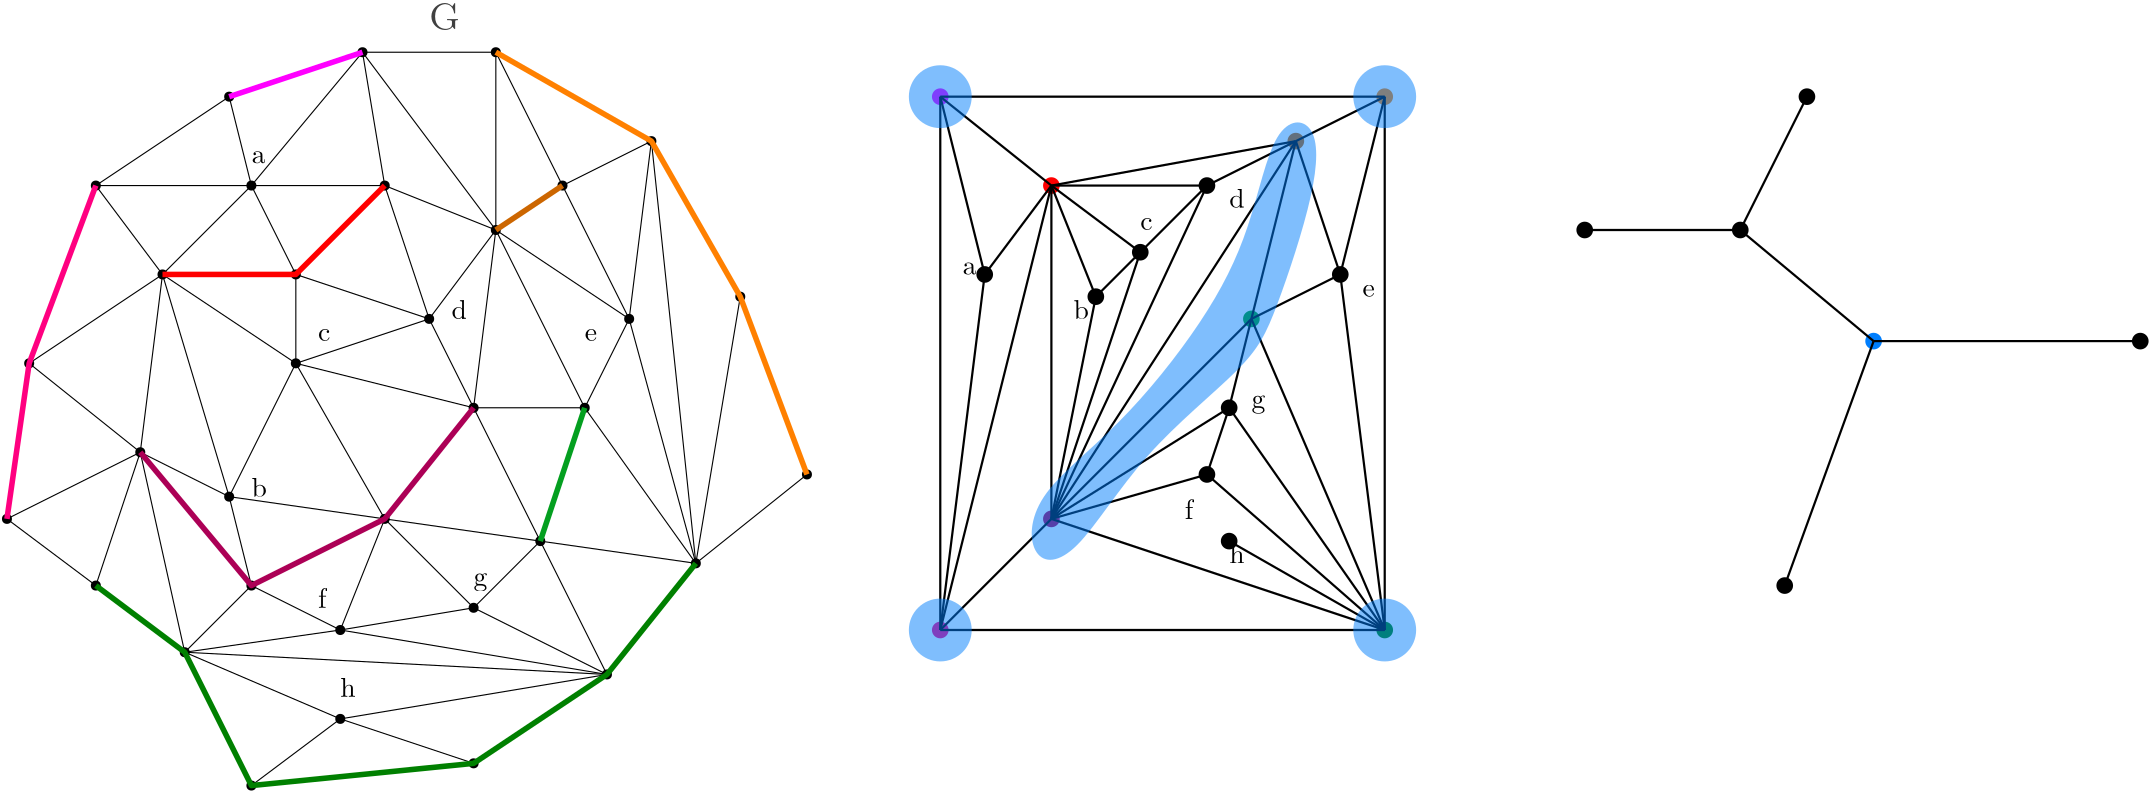 <?xml version="1.0"?>
<!DOCTYPE ipe SYSTEM "ipe.dtd">
<ipe version="70218" creator="Ipe 7.2.26">
<info created="D:20230404001250" modified="D:20230406010238"/>
<ipestyle name="basic">
<symbol name="arrow/arc(spx)">
<path stroke="sym-stroke" fill="sym-stroke" pen="sym-pen">
0 0 m
-1 0.333 l
-1 -0.333 l
h
</path>
</symbol>
<symbol name="arrow/farc(spx)">
<path stroke="sym-stroke" fill="white" pen="sym-pen">
0 0 m
-1 0.333 l
-1 -0.333 l
h
</path>
</symbol>
<symbol name="arrow/ptarc(spx)">
<path stroke="sym-stroke" fill="sym-stroke" pen="sym-pen">
0 0 m
-1 0.333 l
-0.8 0 l
-1 -0.333 l
h
</path>
</symbol>
<symbol name="arrow/fptarc(spx)">
<path stroke="sym-stroke" fill="white" pen="sym-pen">
0 0 m
-1 0.333 l
-0.8 0 l
-1 -0.333 l
h
</path>
</symbol>
<symbol name="mark/circle(sx)" transformations="translations">
<path fill="sym-stroke">
0.6 0 0 0.6 0 0 e
0.4 0 0 0.4 0 0 e
</path>
</symbol>
<symbol name="mark/disk(sx)" transformations="translations">
<path fill="sym-stroke">
0.6 0 0 0.6 0 0 e
</path>
</symbol>
<symbol name="mark/fdisk(sfx)" transformations="translations">
<group>
<path fill="sym-fill">
0.5 0 0 0.5 0 0 e
</path>
<path fill="sym-stroke" fillrule="eofill">
0.6 0 0 0.6 0 0 e
0.4 0 0 0.4 0 0 e
</path>
</group>
</symbol>
<symbol name="mark/box(sx)" transformations="translations">
<path fill="sym-stroke" fillrule="eofill">
-0.6 -0.6 m
0.6 -0.6 l
0.6 0.6 l
-0.6 0.6 l
h
-0.4 -0.4 m
0.4 -0.4 l
0.4 0.4 l
-0.4 0.4 l
h
</path>
</symbol>
<symbol name="mark/square(sx)" transformations="translations">
<path fill="sym-stroke">
-0.6 -0.6 m
0.6 -0.6 l
0.6 0.6 l
-0.6 0.6 l
h
</path>
</symbol>
<symbol name="mark/fsquare(sfx)" transformations="translations">
<group>
<path fill="sym-fill">
-0.5 -0.5 m
0.5 -0.5 l
0.5 0.5 l
-0.5 0.5 l
h
</path>
<path fill="sym-stroke" fillrule="eofill">
-0.6 -0.6 m
0.6 -0.6 l
0.6 0.6 l
-0.6 0.6 l
h
-0.4 -0.4 m
0.4 -0.4 l
0.4 0.4 l
-0.4 0.4 l
h
</path>
</group>
</symbol>
<symbol name="mark/cross(sx)" transformations="translations">
<group>
<path fill="sym-stroke">
-0.43 -0.57 m
0.57 0.43 l
0.43 0.57 l
-0.57 -0.43 l
h
</path>
<path fill="sym-stroke">
-0.43 0.57 m
0.57 -0.43 l
0.43 -0.57 l
-0.57 0.43 l
h
</path>
</group>
</symbol>
<symbol name="arrow/fnormal(spx)">
<path stroke="sym-stroke" fill="white" pen="sym-pen">
0 0 m
-1 0.333 l
-1 -0.333 l
h
</path>
</symbol>
<symbol name="arrow/pointed(spx)">
<path stroke="sym-stroke" fill="sym-stroke" pen="sym-pen">
0 0 m
-1 0.333 l
-0.8 0 l
-1 -0.333 l
h
</path>
</symbol>
<symbol name="arrow/fpointed(spx)">
<path stroke="sym-stroke" fill="white" pen="sym-pen">
0 0 m
-1 0.333 l
-0.8 0 l
-1 -0.333 l
h
</path>
</symbol>
<symbol name="arrow/linear(spx)">
<path stroke="sym-stroke" pen="sym-pen">
-1 0.333 m
0 0 l
-1 -0.333 l
</path>
</symbol>
<symbol name="arrow/fdouble(spx)">
<path stroke="sym-stroke" fill="white" pen="sym-pen">
0 0 m
-1 0.333 l
-1 -0.333 l
h
-1 0 m
-2 0.333 l
-2 -0.333 l
h
</path>
</symbol>
<symbol name="arrow/double(spx)">
<path stroke="sym-stroke" fill="sym-stroke" pen="sym-pen">
0 0 m
-1 0.333 l
-1 -0.333 l
h
-1 0 m
-2 0.333 l
-2 -0.333 l
h
</path>
</symbol>
<symbol name="arrow/mid-normal(spx)">
<path stroke="sym-stroke" fill="sym-stroke" pen="sym-pen">
0.5 0 m
-0.5 0.333 l
-0.5 -0.333 l
h
</path>
</symbol>
<symbol name="arrow/mid-fnormal(spx)">
<path stroke="sym-stroke" fill="white" pen="sym-pen">
0.5 0 m
-0.5 0.333 l
-0.5 -0.333 l
h
</path>
</symbol>
<symbol name="arrow/mid-pointed(spx)">
<path stroke="sym-stroke" fill="sym-stroke" pen="sym-pen">
0.5 0 m
-0.5 0.333 l
-0.3 0 l
-0.5 -0.333 l
h
</path>
</symbol>
<symbol name="arrow/mid-fpointed(spx)">
<path stroke="sym-stroke" fill="white" pen="sym-pen">
0.5 0 m
-0.5 0.333 l
-0.3 0 l
-0.5 -0.333 l
h
</path>
</symbol>
<symbol name="arrow/mid-double(spx)">
<path stroke="sym-stroke" fill="sym-stroke" pen="sym-pen">
1 0 m
0 0.333 l
0 -0.333 l
h
0 0 m
-1 0.333 l
-1 -0.333 l
h
</path>
</symbol>
<symbol name="arrow/mid-fdouble(spx)">
<path stroke="sym-stroke" fill="white" pen="sym-pen">
1 0 m
0 0.333 l
0 -0.333 l
h
0 0 m
-1 0.333 l
-1 -0.333 l
h
</path>
</symbol>
<anglesize name="22.5 deg" value="22.5"/>
<anglesize name="30 deg" value="30"/>
<anglesize name="45 deg" value="45"/>
<anglesize name="60 deg" value="60"/>
<anglesize name="90 deg" value="90"/>
<arrowsize name="large" value="10"/>
<arrowsize name="small" value="5"/>
<arrowsize name="tiny" value="3"/>
<color name="blue" value="0 0 1"/>
<color name="brown" value="0.647 0.165 0.165"/>
<color name="darkblue" value="0 0 0.545"/>
<color name="darkcyan" value="0 0.545 0.545"/>
<color name="darkgray" value="0.663"/>
<color name="darkgreen" value="0 0.392 0"/>
<color name="darkmagenta" value="0.545 0 0.545"/>
<color name="darkorange" value="1 0.549 0"/>
<color name="darkred" value="0.545 0 0"/>
<color name="gold" value="1 0.843 0"/>
<color name="gray" value="0.745"/>
<color name="green" value="0 1 0"/>
<color name="lightblue" value="0.678 0.847 0.902"/>
<color name="lightcyan" value="0.878 1 1"/>
<color name="lightgray" value="0.827"/>
<color name="lightgreen" value="0.565 0.933 0.565"/>
<color name="lightyellow" value="1 1 0.878"/>
<color name="navy" value="0 0 0.502"/>
<color name="orange" value="1 0.647 0"/>
<color name="pink" value="1 0.753 0.796"/>
<color name="purple" value="0.627 0.125 0.941"/>
<color name="red" value="1 0 0"/>
<color name="seagreen" value="0.18 0.545 0.341"/>
<color name="turquoise" value="0.251 0.878 0.816"/>
<color name="violet" value="0.933 0.51 0.933"/>
<color name="yellow" value="1 1 0"/>
<dashstyle name="dash dot dotted" value="[4 2 1 2 1 2] 0"/>
<dashstyle name="dash dotted" value="[4 2 1 2] 0"/>
<dashstyle name="dashed" value="[4] 0"/>
<dashstyle name="dotted" value="[1 3] 0"/>
<gridsize name="10 pts (~3.5 mm)" value="10"/>
<gridsize name="14 pts (~5 mm)" value="14"/>
<gridsize name="16 pts (~6 mm)" value="16"/>
<gridsize name="20 pts (~7 mm)" value="20"/>
<gridsize name="28 pts (~10 mm)" value="28"/>
<gridsize name="32 pts (~12 mm)" value="32"/>
<gridsize name="4 pts" value="4"/>
<gridsize name="56 pts (~20 mm)" value="56"/>
<gridsize name="8 pts (~3 mm)" value="8"/>
<opacity name="10%" value="0.1"/>
<opacity name="30%" value="0.3"/>
<opacity name="50%" value="0.5"/>
<opacity name="75%" value="0.75"/>
<pen name="fat" value="1.2"/>
<pen name="heavier" value="0.8"/>
<pen name="ultrafat" value="2"/>
<symbolsize name="large" value="5"/>
<symbolsize name="small" value="2"/>
<symbolsize name="tiny" value="1.1"/>
<textsize name="Huge" value="\Huge"/>
<textsize name="LARGE" value="\LARGE"/>
<textsize name="Large" value="\Large"/>
<textsize name="footnote" value="\footnotesize"/>
<textsize name="huge" value="\huge"/>
<textsize name="large" value="\large"/>
<textsize name="script" value="\scriptsize"/>
<textsize name="small" value="\small"/>
<textsize name="tiny" value="\tiny"/>
<textstyle name="center" begin="\begin{center}" end="\end{center}"/>
<textstyle name="item" begin="\begin{itemize}\item{}" end="\end{itemize}"/>
<textstyle name="itemize" begin="\begin{itemize}" end="\end{itemize}"/>
<tiling name="falling" angle="-60" step="4" width="1"/>
<tiling name="rising" angle="30" step="4" width="1"/>
</ipestyle>
<ipestyle name="customsize">
<layout paper="1280 720" origin="0 0" frame="1280 720"/>
</ipestyle>
<page>
<layer name="B_base_graph"/>
<layer name="tree"/>
<layer name="layer_1_path"/>
<layer name="layer_1_R"/>
<layer name="layer_1_color"/>
<layer name="path_cycle_G"/>
<layer name="layer_1_tau"/>
<layer name="layer_1_Q_R+-"/>
<layer name="layer_1_G1"/>
<layer name="layer_1_subG"/>
<layer name="G"/>
<layer name="G_partition"/>
<layer name="G_H"/>
<layer name="G_H_T"/>
<layer name="G_H_T_complete"/>
<layer name="G_G3"/>
<view layers="G_H_T" active="G_G3"/>
<use layer="B_base_graph" name="mark/disk(sx)" pos="288 672" size="normal"/>
<use name="mark/disk(sx)" pos="96 352" size="normal"/>
<use name="mark/disk(sx)" pos="496 352" size="normal"/>
<use name="mark/disk(sx)" pos="280 640" size="normal"/>
<use name="mark/disk(sx)" pos="320 632" size="normal"/>
<path stroke="0.549">
288 672 m
96 656
96 352 c
</path>
<path stroke="0.549">
288 672 m
488 656
496 352 c
</path>
<path stroke="0.549">
96 352 m
296 224
496 352 c
</path>
<use name="mark/disk(sx)" pos="256 616" size="normal"/>
<use name="mark/disk(sx)" pos="280 592" size="normal"/>
<use name="mark/disk(sx)" pos="232 576" size="normal"/>
<use name="mark/disk(sx)" pos="184 544" size="normal"/>
<use name="mark/disk(sx)" pos="240 544" size="normal"/>
<use name="mark/disk(sx)" pos="208 512" size="normal"/>
<use name="mark/disk(sx)" pos="328 592" size="normal"/>
<path stroke="0.549">
288 672 m
280 640 l
280 640 l
</path>
<path stroke="0.549">
288 672 m
320 632 l
</path>
<path stroke="0.549">
320 632 m
280 640 l
</path>
<path stroke="0.549">
280 640 m
256 616 l
</path>
<path stroke="0.549">
256 616 m
280 592 l
</path>
<path stroke="0.549">
280 592 m
280 640 l
</path>
<path stroke="0.549">
288 672 m
256 616 l
</path>
<path stroke="0.549">
256 616 m
232 576 l
</path>
<path stroke="0.549">
232 576 m
280 592 l
</path>
<path stroke="0.549">
320 632 m
280 592 l
</path>
<path stroke="0.549">
280 592 m
328 592 l
</path>
<path stroke="0.549">
328 592 m
320 632 l
</path>
<path stroke="0.549">
232 576 m
184 544 l
</path>
<path stroke="0.549">
184 544 m
240 544 l
</path>
<path stroke="0.549">
240 544 m
232 576 l
</path>
<path stroke="0.549">
280 592 m
240 544 l
</path>
<use name="mark/disk(sx)" pos="288 544" size="normal"/>
<use name="mark/disk(sx)" pos="328 528" size="normal"/>
<use name="mark/disk(sx)" pos="352 544" size="normal"/>
<use name="mark/disk(sx)" pos="384 560" size="normal"/>
<use name="mark/disk(sx)" pos="376 496" size="normal"/>
<use name="mark/disk(sx)" pos="416 504" size="normal"/>
<use name="mark/disk(sx)" pos="360 464" size="normal"/>
<use name="mark/disk(sx)" pos="400 408" size="normal"/>
<use name="mark/disk(sx)" pos="448 384" size="normal"/>
<use name="mark/disk(sx)" pos="416 352" size="normal"/>
<path stroke="0.549">
280 592 m
288 544 l
</path>
<path stroke="0.549">
288 544 m
240 544 l
240 544 l
</path>
<path stroke="0.549">
280 592 m
328 528 l
</path>
<path stroke="0.549">
288 544 m
328 528 l
</path>
<path stroke="0.549">
328 592 m
328 528 l
</path>
<path stroke="0.549">
328 528 m
352 544 l
</path>
<path stroke="0.549">
352 544 m
328 592 l
</path>
<path stroke="0.549">
328 592 m
384 560 l
</path>
<path stroke="0.549">
384 560 m
320 632 l
</path>
<path stroke="0.549">
384 560 m
352 544 l
</path>
<path stroke="0.549">
352 544 m
376 496 l
</path>
<path stroke="0.549">
376 496 m
328 528 l
</path>
<path stroke="0.549">
384 560 m
376 496 l
</path>
<path stroke="0.549">
376 496 m
360 464 l
</path>
<path stroke="0.549">
360 464 m
400 408 l
</path>
<path stroke="0.549">
400 408 m
376 496 l
</path>
<path stroke="0.549">
400 408 m
384 560 l
</path>
<path stroke="0.549">
384 560 m
416 504 l
416 504 l
</path>
<path stroke="0.549">
416 504 m
400 408 l
</path>
<path stroke="0.549">
400 408 m
416 352 l
</path>
<path stroke="0.549">
448 384 m
416 352 l
</path>
<path stroke="0.549">
400 408 m
448 384 l
</path>
<use name="mark/disk(sx)" pos="440 440" size="normal"/>
<use name="mark/disk(sx)" pos="320 464" size="normal"/>
<use name="mark/disk(sx)" pos="304 496" size="normal"/>
<use name="mark/disk(sx)" pos="256 480" size="normal"/>
<use name="mark/disk(sx)" pos="256 512" size="normal"/>
<path stroke="0.549">
416 504 m
440 440 l
</path>
<path stroke="0.549">
440 440 m
400 408 l
</path>
<path stroke="0.549">
440 440 m
448 384 l
</path>
<path stroke="0.549">
448 384 m
496 352 l
</path>
<path stroke="0.549">
416 352 m
496 352 l
</path>
<path stroke="0.549">
440 440 m
496 352 l
</path>
<path stroke="0.549">
328 528 m
360 464 l
</path>
<path stroke="0.549">
360 464 m
320 464 l
</path>
<path stroke="0.549">
328 528 m
320 464 l
</path>
<path stroke="0.549">
320 464 m
304 496 l
</path>
<path stroke="0.549">
304 496 m
328 528 l
</path>
<path stroke="0.549">
304 496 m
288 544 l
</path>
<path stroke="0.549">
288 544 m
256 512 l
</path>
<path stroke="0.549">
256 512 m
240 544 l
</path>
<path stroke="0.549">
256 512 m
304 496 l
</path>
<path stroke="0.549">
304 496 m
256 480 l
</path>
<path stroke="0.549">
256 480 m
256 512 l
</path>
<path stroke="0.549">
256 512 m
208 512 l
</path>
<path stroke="0.549">
208 512 m
256 480 l
</path>
<path stroke="0.549">
240 544 m
208 512 l
</path>
<path stroke="0.549">
208 512 m
184 544 l
</path>
<path stroke="0.549">
256 480 m
320 464 l
</path>
<use name="mark/disk(sx)" pos="344 416" size="normal"/>
<use name="mark/disk(sx)" pos="288 424" size="normal"/>
<use name="mark/disk(sx)" pos="232 432" size="normal"/>
<use name="mark/disk(sx)" pos="160 480" size="normal"/>
<use name="mark/disk(sx)" pos="152 424" size="normal"/>
<use name="mark/disk(sx)" pos="136 384" size="normal"/>
<use name="mark/disk(sx)" pos="176 344" size="normal"/>
<use name="mark/disk(sx)" pos="184 400" size="normal"/>
<use name="mark/disk(sx)" pos="216 376" size="normal"/>
<use name="mark/disk(sx)" pos="200 448" size="normal"/>
<path stroke="0.549">
184 544 m
160 480 l
</path>
<path stroke="0.549">
160 480 m
208 512 l
</path>
<path stroke="0.549">
208 512 m
200 448 l
</path>
<path stroke="0.549">
208 512 m
232 432 l
</path>
<path stroke="0.549">
232 432 m
256 480 l
</path>
<path stroke="0.549">
232 432 m
200 448 l
</path>
<path stroke="0.549">
200 448 m
160 480 l
</path>
<path stroke="0.549">
160 480 m
152 424 l
</path>
<path stroke="0.549">
152 424 m
200 448 l
</path>
<path stroke="0.549">
200 448 m
184 400 l
</path>
<path stroke="0.549">
184 400 m
152 424 l
</path>
<path stroke="0.549">
152 424 m
136 384 l
</path>
<path stroke="0.549">
136 384 m
184 400 l
</path>
<path stroke="0.549">
136 384 m
96 352 l
</path>
<path stroke="0.549">
96 352 m
152 424 l
</path>
<path stroke="0.549">
184 400 m
176 344 l
</path>
<path stroke="0.549">
176 344 m
136 384 l
</path>
<path stroke="0.549">
184 400 m
216 376 l
</path>
<path stroke="0.549">
216 376 m
176 344 l
</path>
<path stroke="0.549">
200 448 m
216 376 l
</path>
<path stroke="0.549">
96 352 m
176 344 l
</path>
<path stroke="0.549">
256 480 m
288 424 l
</path>
<path stroke="0.549">
288 424 m
232 432 l
</path>
<path stroke="0.549">
288 424 m
320 464 l
</path>
<path stroke="0.549">
360 464 m
344 416 l
</path>
<path stroke="0.549">
344 416 m
320 464 l
</path>
<path stroke="0.549">
288 424 m
344 416 l
</path>
<path stroke="0.549">
344 416 m
400 408 l
</path>
<use name="mark/disk(sx)" pos="368 368" size="normal"/>
<path stroke="0.549">
416 352 m
368 368 l
</path>
<path stroke="0.549">
400 408 m
368 368 l
</path>
<path stroke="0.549">
368 368 m
344 416 l
</path>
<use name="mark/disk(sx)" pos="240 400" size="normal"/>
<use name="mark/disk(sx)" pos="320 392" size="normal"/>
<use name="mark/disk(sx)" pos="320 336" size="normal"/>
<use name="mark/disk(sx)" pos="272 352" size="normal"/>
<use name="mark/disk(sx)" pos="240 328" size="normal"/>
<path stroke="0.549">
176 344 m
240 328 l
</path>
<path stroke="0.549">
240 328 m
320 336 l
</path>
<path stroke="0.549">
320 336 m
272 352 l
</path>
<path stroke="0.549">
272 352 m
240 328 l
</path>
<path stroke="0.549">
240 328 m
216 376 l
</path>
<path stroke="0.549">
216 376 m
272 352 l
</path>
<path stroke="0.549">
320 336 m
416 352 l
</path>
<path stroke="0.549">
368 368 m
320 336 l
</path>
<path stroke="0.549">
320 392 m
368 368 l
</path>
<path stroke="0.549">
320 392 m
344 416 l
</path>
<path stroke="0.549">
320 392 m
288 424 l
</path>
<path stroke="0.549">
288 424 m
240 400 l
</path>
<path stroke="0.549">
240 400 m
232 432 l
</path>
<path stroke="0.549">
240 400 m
200 448 l
</path>
<path stroke="0.549">
240 400 m
216 376 l
</path>
<path stroke="0.549">
272 352 m
368 368 l
</path>
<use name="mark/disk(sx)" pos="272 384" size="normal"/>
<path stroke="0.549">
240 400 m
272 384 l
</path>
<path stroke="0.549">
216 376 m
272 384 l
</path>
<path stroke="0.549">
272 384 m
320 392 l
</path>
<path stroke="0.549">
288 424 m
272 384 l
</path>
<path stroke="0.549">
272 384 m
368 368 l
</path>
<path stroke="0.549">
216 376 m
368 368 l
</path>
<path stroke="0.549">
256 616 m
216 592
184 544 c
</path>
<path stroke="0.549">
288 672 m
200 624
184 544 c
</path>
<path stroke="0.549">
184 544 m
136 520
120 488
96 352 c
</path>
<path stroke="0.549">
160 480 m
128 440
96 352 c
</path>
<path stroke="0.549">
96 352 m
184 320
240 328 c
</path>
<path stroke="0.549">
240 328 m
336 304
416 320
496 352 c
</path>
<path stroke="0.549">
320 336 m
416 336
496 352 c
</path>
<path stroke="0.549">
416 504 m
472 456
496 352 c
</path>
<path stroke="0.549">
320 632 m
408 616
472 496
496 352 c
</path>
<path stroke="0.549">
320 632 m
416 576
416 504 c
</path>
<use layer="tree" name="mark/disk(sx)" pos="288 672" size="normal"/>
<use name="mark/disk(sx)" pos="96 352" size="normal"/>
<use name="mark/disk(sx)" pos="496 352" size="normal"/>
<use name="mark/disk(sx)" pos="280 640" size="normal"/>
<use name="mark/disk(sx)" pos="320 632" size="normal"/>
<path stroke="0" pen="fat">
288 672 m
96 656
96 352 c
</path>
<path stroke="0.549">
288 672 m
488 656
496 352 c
</path>
<path stroke="0" pen="fat">
96 352 m
296 224
496 352 c
</path>
<use name="mark/disk(sx)" pos="256 616" size="normal"/>
<use name="mark/disk(sx)" pos="280 592" size="normal"/>
<use name="mark/disk(sx)" pos="232 576" size="normal"/>
<use name="mark/disk(sx)" pos="184 544" size="normal"/>
<use name="mark/disk(sx)" pos="240 544" size="normal"/>
<use name="mark/disk(sx)" pos="208 512" size="normal"/>
<use name="mark/disk(sx)" pos="328 592" size="normal"/>
<path stroke="0" pen="fat">
288 672 m
280 640 l
280 640 l
</path>
<path stroke="0" pen="fat">
288 672 m
320 632 l
</path>
<path stroke="0.549">
320 632 m
280 640 l
</path>
<path stroke="0" pen="fat">
280 640 m
256 616 l
</path>
<path stroke="0.549">
256 616 m
280 592 l
</path>
<path stroke="0" pen="fat">
280 592 m
280 640 l
</path>
<path stroke="0.549">
288 672 m
256 616 l
</path>
<path stroke="0.549">
256 616 m
232 576 l
</path>
<path stroke="0" pen="fat">
232 576 m
280 592 l
</path>
<path stroke="0.549">
320 632 m
280 592 l
</path>
<path stroke="0.549">
280 592 m
328 592 l
</path>
<path stroke="0" pen="fat">
328 592 m
320 632 l
</path>
<path stroke="0.549">
232 576 m
184 544 l
</path>
<path stroke="0.549">
184 544 m
240 544 l
</path>
<path stroke="0.549">
240 544 m
232 576 l
</path>
<path stroke="0.549">
280 592 m
240 544 l
</path>
<use name="mark/disk(sx)" pos="288 544" size="normal"/>
<use name="mark/disk(sx)" pos="328 528" size="normal"/>
<use name="mark/disk(sx)" pos="352 544" size="normal"/>
<use name="mark/disk(sx)" pos="384 560" size="normal"/>
<use name="mark/disk(sx)" pos="376 496" size="normal"/>
<use name="mark/disk(sx)" pos="416 504" size="normal"/>
<use name="mark/disk(sx)" pos="360 464" size="normal"/>
<use name="mark/disk(sx)" pos="400 408" size="normal"/>
<use name="mark/disk(sx)" pos="448 384" size="normal"/>
<use name="mark/disk(sx)" pos="416 352" size="normal"/>
<path stroke="0.549">
280 592 m
288 544 l
</path>
<path stroke="0.549">
288 544 m
240 544 l
240 544 l
</path>
<path stroke="0.549">
280 592 m
328 528 l
</path>
<path stroke="0" pen="fat">
288 544 m
328 528 l
</path>
<path stroke="0.549">
328 592 m
328 528 l
</path>
<path stroke="0" pen="fat">
328 528 m
352 544 l
</path>
<path stroke="0.549">
352 544 m
328 592 l
</path>
<path stroke="0" pen="fat">
328 592 m
384 560 l
</path>
<path stroke="0.549">
384 560 m
320 632 l
</path>
<path stroke="0" pen="fat">
384 560 m
352 544 l
</path>
<path stroke="0.549">
352 544 m
376 496 l
</path>
<path stroke="0.549">
376 496 m
328 528 l
</path>
<path stroke="0.549">
384 560 m
376 496 l
</path>
<path stroke="0" pen="fat">
376 496 m
360 464 l
</path>
<path stroke="0.549">
360 464 m
400 408 l
</path>
<path stroke="0.549">
400 408 m
376 496 l
</path>
<path stroke="0.549">
400 408 m
384 560 l
</path>
<path stroke="0" pen="fat">
384 560 m
416 504 l
416 504 l
</path>
<path stroke="0.549">
416 504 m
400 408 l
</path>
<path stroke="0.549">
400 408 m
416 352 l
</path>
<path stroke="0.549">
448 384 m
416 352 l
</path>
<path stroke="0.549">
400 408 m
448 384 l
</path>
<use name="mark/disk(sx)" pos="440 440" size="normal"/>
<use name="mark/disk(sx)" pos="320 464" size="normal"/>
<use name="mark/disk(sx)" pos="304 496" size="normal"/>
<use name="mark/disk(sx)" pos="256 480" size="normal"/>
<use name="mark/disk(sx)" pos="256 512" size="normal"/>
<path stroke="0" pen="fat">
416 504 m
440 440 l
</path>
<path stroke="0.549">
440 440 m
400 408 l
</path>
<path stroke="0.549">
440 440 m
448 384 l
</path>
<path stroke="0" pen="fat">
448 384 m
496 352 l
</path>
<path stroke="0" pen="fat">
416 352 m
496 352 l
</path>
<path stroke="0.549">
440 440 m
496 352 l
</path>
<path stroke="0.549">
328 528 m
360 464 l
</path>
<path stroke="0.549">
360 464 m
320 464 l
</path>
<path stroke="0.549">
328 528 m
320 464 l
</path>
<path stroke="0.549">
320 464 m
304 496 l
</path>
<path stroke="0.549">
304 496 m
328 528 l
</path>
<path stroke="0" pen="fat">
304 496 m
288 544 l
</path>
<path stroke="0" pen="fat">
288 544 m
256 512 l
</path>
<path stroke="0" pen="fat">
256 512 m
240 544 l
</path>
<path stroke="0.549">
256 512 m
304 496 l
</path>
<path stroke="0.549">
304 496 m
256 480 l
</path>
<path stroke="0.549">
256 480 m
256 512 l
</path>
<path stroke="0" pen="fat">
256 512 m
208 512 l
</path>
<path stroke="0.549">
208 512 m
256 480 l
</path>
<path stroke="0.549">
240 544 m
208 512 l
</path>
<path stroke="0.549">
208 512 m
184 544 l
</path>
<path stroke="0" pen="fat">
256 480 m
320 464 l
</path>
<use name="mark/disk(sx)" pos="344 416" size="normal"/>
<use name="mark/disk(sx)" pos="288 424" size="normal"/>
<use name="mark/disk(sx)" pos="232 432" size="normal"/>
<use name="mark/disk(sx)" pos="160 480" size="normal"/>
<use name="mark/disk(sx)" pos="152 424" size="normal"/>
<use name="mark/disk(sx)" pos="136 384" size="normal"/>
<use name="mark/disk(sx)" pos="176 344" size="normal"/>
<use name="mark/disk(sx)" pos="184 400" size="normal"/>
<use name="mark/disk(sx)" pos="216 376" size="normal"/>
<use name="mark/disk(sx)" pos="200 448" size="normal"/>
<path stroke="0" pen="fat">
184 544 m
160 480 l
</path>
<path stroke="0.549">
160 480 m
208 512 l
</path>
<path stroke="0.549">
208 512 m
200 448 l
</path>
<path stroke="0" pen="fat">
208 512 m
232 432 l
</path>
<path stroke="0.549">
232 432 m
256 480 l
</path>
<path stroke="0.549">
232 432 m
200 448 l
</path>
<path stroke="0" pen="fat">
200 448 m
160 480 l
</path>
<path stroke="0" pen="fat">
160 480 m
152 424 l
</path>
<path stroke="0.549">
152 424 m
200 448 l
</path>
<path stroke="0.549">
200 448 m
184 400 l
</path>
<path stroke="0.549">
184 400 m
152 424 l
</path>
<path stroke="0.549">
152 424 m
136 384 l
</path>
<path stroke="0" pen="fat">
136 384 m
184 400 l
</path>
<path stroke="0" pen="fat">
136 384 m
96 352 l
</path>
<path stroke="0.549">
96 352 m
152 424 l
</path>
<path stroke="0.549">
184 400 m
176 344 l
</path>
<path stroke="0" pen="fat">
176 344 m
136 384 l
</path>
<path stroke="0" pen="fat">
184 400 m
216 376 l
</path>
<path stroke="0.549">
216 376 m
176 344 l
</path>
<path stroke="0.549">
200 448 m
216 376 l
</path>
<path stroke="0.549">
96 352 m
176 344 l
</path>
<path stroke="0.549">
256 480 m
288 424 l
</path>
<path stroke="0.549">
288 424 m
232 432 l
</path>
<path stroke="0" pen="fat">
288 424 m
320 464 l
</path>
<path stroke="0" pen="fat">
360 464 m
344 416 l
</path>
<path stroke="0.549">
344 416 m
320 464 l
</path>
<path stroke="0.549">
288 424 m
344 416 l
</path>
<path stroke="0.549">
344 416 m
400 408 l
</path>
<use name="mark/disk(sx)" pos="368 368" size="normal"/>
<path stroke="0.549">
416 352 m
368 368 l
</path>
<path stroke="0" pen="fat">
400 408 m
368 368 l
</path>
<path stroke="0" pen="fat">
368 368 m
344 416 l
</path>
<use name="mark/disk(sx)" pos="240 400" size="normal"/>
<use name="mark/disk(sx)" pos="320 392" size="normal"/>
<use name="mark/disk(sx)" pos="320 336" size="normal"/>
<use name="mark/disk(sx)" pos="272 352" size="normal"/>
<use name="mark/disk(sx)" pos="240 328" size="normal"/>
<path stroke="0.549">
176 344 m
240 328 l
</path>
<path stroke="0" pen="fat">
240 328 m
320 336 l
</path>
<path stroke="0" pen="fat">
320 336 m
272 352 l
</path>
<path stroke="0.549">
272 352 m
240 328 l
</path>
<path stroke="0" pen="fat">
240 328 m
216 376 l
</path>
<path stroke="0.549">
216 376 m
272 352 l
</path>
<path stroke="0.549">
320 336 m
416 352 l
</path>
<path stroke="0" pen="fat">
368 368 m
320 336 l
</path>
<path stroke="0" pen="fat">
320 392 m
368 368 l
</path>
<path stroke="0.549">
320 392 m
344 416 l
</path>
<path stroke="0.549">
320 392 m
288 424 l
</path>
<path stroke="0" pen="fat">
288 424 m
240 400 l
</path>
<path stroke="0.549">
240 400 m
232 432 l
</path>
<path stroke="0" pen="fat">
240 400 m
200 448 l
</path>
<path stroke="0.549">
240 400 m
216 376 l
</path>
<path stroke="0.549">
272 352 m
368 368 l
</path>
<use name="mark/disk(sx)" pos="272 384" size="normal"/>
<path stroke="0" pen="fat">
240 400 m
272 384 l
</path>
<path stroke="0.549">
216 376 m
272 384 l
</path>
<path stroke="0.549">
272 384 m
320 392 l
</path>
<path stroke="0.549">
288 424 m
272 384 l
</path>
<path stroke="0.549">
272 384 m
368 368 l
</path>
<path stroke="0.549">
216 376 m
368 368 l
</path>
<path stroke="0" pen="fat">
256 616 m
216 592
184 544 c
</path>
<path stroke="0.549">
288 672 m
200 624
184 544 c
</path>
<path stroke="0.549">
184 544 m
136 520
120 488
96 352 c
</path>
<path stroke="0.549">
160 480 m
128 440
96 352 c
</path>
<path stroke="0.549">
96 352 m
184 320
240 328 c
</path>
<path stroke="0.549">
240 328 m
336 304
416 320
496 352 c
</path>
<path stroke="0.549">
320 336 m
416 336
496 352 c
</path>
<path stroke="0.549">
416 504 m
472 456
496 352 c
</path>
<path stroke="0.549">
320 632 m
408 616
472 496
496 352 c
</path>
<path stroke="0.549">
320 632 m
416 576
416 504 c
</path>
<text transformations="translations" pos="280 680" stroke="0" type="label" width="18.016" height="6.128" depth="0" valign="baseline">root</text>
<use layer="layer_1_path" name="mark/disk(sx)" pos="288 672" size="normal"/>
<use name="mark/disk(sx)" pos="96 352" size="normal"/>
<use name="mark/disk(sx)" pos="496 352" size="normal"/>
<use name="mark/disk(sx)" pos="280 640" size="normal"/>
<use name="mark/disk(sx)" pos="320 632" size="normal"/>
<path stroke="0" pen="fat">
288 672 m
96 656
96 352 c
</path>
<path stroke="0.549">
288 672 m
488 656
496 352 c
</path>
<path stroke="0" pen="fat">
96 352 m
296 224
496 352 c
</path>
<use name="mark/disk(sx)" pos="256 616" size="normal"/>
<use name="mark/disk(sx)" pos="280 592" size="normal"/>
<use name="mark/disk(sx)" pos="232 576" size="normal"/>
<use name="mark/disk(sx)" pos="184 544" size="normal"/>
<use name="mark/disk(sx)" pos="240 544" size="normal"/>
<use name="mark/disk(sx)" pos="208 512" size="normal"/>
<use name="mark/disk(sx)" pos="328 592" size="normal"/>
<path stroke="0" pen="fat">
288 672 m
280 640 l
280 640 l
</path>
<path stroke="0" pen="fat">
288 672 m
320 632 l
</path>
<path stroke="0.549">
320 632 m
280 640 l
</path>
<path stroke="0" pen="fat">
280 640 m
256 616 l
</path>
<path stroke="0.549">
256 616 m
280 592 l
</path>
<path stroke="0" pen="fat">
280 592 m
280 640 l
</path>
<path stroke="0.549">
288 672 m
256 616 l
</path>
<path stroke="0.549">
256 616 m
232 576 l
</path>
<path stroke="1 0 1" pen="ultrafat">
232 576 m
280 592 l
</path>
<path stroke="0.549">
320 632 m
280 592 l
</path>
<path stroke="0.549">
280 592 m
328 592 l
</path>
<path stroke="0" pen="fat">
328 592 m
320 632 l
</path>
<path stroke="0.549">
232 576 m
184 544 l
</path>
<path stroke="0.549">
184 544 m
240 544 l
</path>
<path stroke="0.549">
240 544 m
232 576 l
</path>
<path stroke="0.549">
280 592 m
240 544 l
</path>
<use name="mark/disk(sx)" pos="288 544" size="normal"/>
<use name="mark/disk(sx)" pos="328 528" size="normal"/>
<use name="mark/disk(sx)" pos="352 544" size="normal"/>
<use name="mark/disk(sx)" pos="384 560" size="normal"/>
<use name="mark/disk(sx)" pos="376 496" size="normal"/>
<use name="mark/disk(sx)" pos="416 504" size="normal"/>
<use name="mark/disk(sx)" pos="360 464" size="normal"/>
<use name="mark/disk(sx)" pos="400 408" size="normal"/>
<use name="mark/disk(sx)" pos="448 384" size="normal"/>
<use name="mark/disk(sx)" pos="416 352" size="normal"/>
<path stroke="0.549">
280 592 m
288 544 l
</path>
<path stroke="0.549">
288 544 m
240 544 l
240 544 l
</path>
<path stroke="0.549">
280 592 m
328 528 l
</path>
<path stroke="0" pen="fat">
288 544 m
328 528 l
</path>
<path stroke="0.549">
328 592 m
328 528 l
</path>
<path stroke="0" pen="fat">
328 528 m
352 544 l
</path>
<path stroke="0.549">
352 544 m
328 592 l
</path>
<path stroke="1 0.502 0" pen="ultrafat">
328 592 m
384 560 l
</path>
<path stroke="0.549">
384 560 m
320 632 l
</path>
<path stroke="0" pen="fat">
384 560 m
352 544 l
</path>
<path stroke="0.549">
352 544 m
376 496 l
</path>
<path stroke="0.549">
376 496 m
328 528 l
</path>
<path stroke="0.549">
384 560 m
376 496 l
</path>
<path stroke="0" pen="fat">
376 496 m
360 464 l
</path>
<path stroke="0.549">
360 464 m
400 408 l
</path>
<path stroke="0.549">
400 408 m
376 496 l
</path>
<path stroke="0.549">
400 408 m
384 560 l
</path>
<path stroke="1 0.502 0" pen="ultrafat">
384 560 m
416 504 l
416 504 l
</path>
<path stroke="0.549">
416 504 m
400 408 l
</path>
<path stroke="0.549">
400 408 m
416 352 l
</path>
<path stroke="0.549">
448 384 m
416 352 l
</path>
<path stroke="0.549">
400 408 m
448 384 l
</path>
<use name="mark/disk(sx)" pos="440 440" size="normal"/>
<use name="mark/disk(sx)" pos="320 464" size="normal"/>
<use name="mark/disk(sx)" pos="304 496" size="normal"/>
<use name="mark/disk(sx)" pos="256 480" size="normal"/>
<use name="mark/disk(sx)" pos="256 512" size="normal"/>
<path stroke="1 0.502 0" pen="ultrafat">
416 504 m
440 440 l
</path>
<path stroke="0.549">
440 440 m
400 408 l
</path>
<path stroke="0.549">
440 440 m
448 384 l
</path>
<path stroke="0" pen="fat">
448 384 m
496 352 l
</path>
<path stroke="0" pen="fat">
416 352 m
496 352 l
</path>
<path stroke="0.549">
440 440 m
496 352 l
</path>
<path stroke="0.549">
328 528 m
360 464 l
</path>
<path stroke="0.549">
360 464 m
320 464 l
</path>
<path stroke="0.549">
328 528 m
320 464 l
</path>
<path stroke="0.549">
320 464 m
304 496 l
</path>
<path stroke="0.549">
304 496 m
328 528 l
</path>
<path stroke="0" pen="fat">
304 496 m
288 544 l
</path>
<path stroke="0" pen="fat">
288 544 m
256 512 l
</path>
<path stroke="0" pen="fat">
256 512 m
240 544 l
</path>
<path stroke="0.549">
256 512 m
304 496 l
</path>
<path stroke="0.549">
304 496 m
256 480 l
</path>
<path stroke="0.549">
256 480 m
256 512 l
</path>
<path stroke="0" pen="fat">
256 512 m
208 512 l
</path>
<path stroke="0.549">
208 512 m
256 480 l
</path>
<path stroke="0.549">
240 544 m
208 512 l
</path>
<path stroke="0.549">
208 512 m
184 544 l
</path>
<path stroke="0" pen="fat">
256 480 m
320 464 l
</path>
<use name="mark/disk(sx)" pos="344 416" size="normal"/>
<use name="mark/disk(sx)" pos="288 424" size="normal"/>
<use name="mark/disk(sx)" pos="232 432" size="normal"/>
<use name="mark/disk(sx)" pos="160 480" size="normal"/>
<use name="mark/disk(sx)" pos="152 424" size="normal"/>
<use name="mark/disk(sx)" pos="136 384" size="normal"/>
<use name="mark/disk(sx)" pos="176 344" size="normal"/>
<use name="mark/disk(sx)" pos="184 400" size="normal"/>
<use name="mark/disk(sx)" pos="216 376" size="normal"/>
<use name="mark/disk(sx)" pos="200 448" size="normal"/>
<path stroke="1 0 0.502" pen="ultrafat">
184 544 m
160 480 l
</path>
<path stroke="0.549">
160 480 m
208 512 l
</path>
<path stroke="0.549">
208 512 m
200 448 l
</path>
<path stroke="0" pen="fat">
208 512 m
232 432 l
</path>
<path stroke="0.549">
232 432 m
256 480 l
</path>
<path stroke="0.549">
232 432 m
200 448 l
</path>
<path stroke="0" pen="fat">
200 448 m
160 480 l
</path>
<path stroke="1 0 0.502" pen="ultrafat">
160 480 m
152 424 l
</path>
<path stroke="0.549">
152 424 m
200 448 l
</path>
<path stroke="0.549">
200 448 m
184 400 l
</path>
<path stroke="0.549">
184 400 m
152 424 l
</path>
<path stroke="0.549">
152 424 m
136 384 l
</path>
<path stroke="0" pen="fat">
136 384 m
184 400 l
</path>
<path stroke="0" pen="fat">
136 384 m
96 352 l
</path>
<path stroke="0.549">
96 352 m
152 424 l
</path>
<path stroke="0.549">
184 400 m
176 344 l
</path>
<path stroke="0" pen="fat">
176 344 m
136 384 l
</path>
<path stroke="0 0.502 0" pen="ultrafat">
184 400 m
216 376 l
</path>
<path stroke="0.549">
216 376 m
176 344 l
</path>
<path stroke="0.549">
200 448 m
216 376 l
</path>
<path stroke="0.549">
96 352 m
176 344 l
</path>
<path stroke="0.549">
256 480 m
288 424 l
</path>
<path stroke="0.549">
288 424 m
232 432 l
</path>
<path stroke="0" pen="fat">
288 424 m
320 464 l
</path>
<path stroke="0" pen="fat">
360 464 m
344 416 l
</path>
<path stroke="0.549">
344 416 m
320 464 l
</path>
<path stroke="0.549">
288 424 m
344 416 l
</path>
<path stroke="0.549">
344 416 m
400 408 l
</path>
<use name="mark/disk(sx)" pos="368 368" size="normal"/>
<path stroke="0.549">
416 352 m
368 368 l
</path>
<path stroke="0 0.502 0" pen="ultrafat">
400 408 m
368 368 l
</path>
<path stroke="0" pen="fat">
368 368 m
344 416 l
</path>
<use name="mark/disk(sx)" pos="240 400" size="normal"/>
<use name="mark/disk(sx)" pos="320 392" size="normal"/>
<use name="mark/disk(sx)" pos="320 336" size="normal"/>
<use name="mark/disk(sx)" pos="272 352" size="normal"/>
<use name="mark/disk(sx)" pos="240 328" size="normal"/>
<path stroke="0.549">
176 344 m
240 328 l
</path>
<path stroke="0 0.502 0" pen="ultrafat">
240 328 m
320 336 l
</path>
<path stroke="0" pen="fat">
320 336 m
272 352 l
</path>
<path stroke="0.549">
272 352 m
240 328 l
</path>
<path stroke="0 0.502 0" pen="ultrafat">
240 328 m
216 376 l
</path>
<path stroke="0.549">
216 376 m
272 352 l
</path>
<path stroke="0.549">
320 336 m
416 352 l
</path>
<path stroke="0 0.502 0" pen="ultrafat">
368 368 m
320 336 l
</path>
<path stroke="0" pen="fat">
320 392 m
368 368 l
</path>
<path stroke="0.549">
320 392 m
344 416 l
</path>
<path stroke="0.549">
320 392 m
288 424 l
</path>
<path stroke="0" pen="fat">
288 424 m
240 400 l
</path>
<path stroke="0.549">
240 400 m
232 432 l
</path>
<path stroke="0" pen="fat">
240 400 m
200 448 l
</path>
<path stroke="0.549">
240 400 m
216 376 l
</path>
<path stroke="0.549">
272 352 m
368 368 l
</path>
<use name="mark/disk(sx)" pos="272 384" size="normal"/>
<path stroke="0" pen="fat">
240 400 m
272 384 l
</path>
<path stroke="0.549">
216 376 m
272 384 l
</path>
<path stroke="0.549">
272 384 m
320 392 l
</path>
<path stroke="0.549">
288 424 m
272 384 l
</path>
<path stroke="0.549">
272 384 m
368 368 l
</path>
<path stroke="0.549">
216 376 m
368 368 l
</path>
<path stroke="0" pen="fat">
256 616 m
216 592
184 544 c
</path>
<path stroke="0.549">
288 672 m
200 624
184 544 c
</path>
<path stroke="0.549">
184 544 m
136 520
120 488
96 352 c
</path>
<path stroke="0.549">
160 480 m
128 440
96 352 c
</path>
<path stroke="0.549">
96 352 m
184 320
240 328 c
</path>
<path stroke="0.549">
240 328 m
336 304
416 320
496 352 c
</path>
<path stroke="0.549">
320 336 m
416 336
496 352 c
</path>
<path stroke="0.549">
416 504 m
472 456
496 352 c
</path>
<path stroke="0.549">
320 632 m
408 616
472 496
496 352 c
</path>
<path stroke="0.549">
320 632 m
416 576
416 504 c
</path>
<text transformations="translations" pos="280 680" stroke="0" type="label" width="18.016" height="6.128" depth="0" valign="baseline">root</text>
<text transformations="translations" pos="416 528" stroke="darkorange" type="label" width="19.216" height="9.805" depth="2.15" valign="baseline" size="Large">$P_1$
</text>
<text matrix="1 0 0 1 -120 -216" transformations="translations" pos="416 528" stroke="darkgreen" type="label" width="19.216" height="9.805" depth="2.15" valign="baseline" size="Large">$P_2$
</text>
<text matrix="1 0 0 1 -288 -72" transformations="translations" pos="416 528" stroke="1 0 0.502" type="label" width="19.216" height="9.805" depth="2.15" valign="baseline" size="Large">$P_3$
</text>
<text matrix="1 0 0 1 -168 64" transformations="translations" pos="416 528" stroke="1 0 1" type="label" width="19.216" height="9.805" depth="2.15" valign="baseline" size="Large">$P_4$
</text>
<use layer="layer_1_R" name="mark/disk(sx)" pos="288 672" size="normal"/>
<use name="mark/disk(sx)" pos="96 352" size="normal"/>
<use name="mark/disk(sx)" pos="496 352" size="normal"/>
<use name="mark/disk(sx)" pos="280 640" size="normal"/>
<use name="mark/disk(sx)" pos="320 632" size="normal"/>
<path stroke="0" pen="fat">
288 672 m
96 656
96 352 c
</path>
<path stroke="0.549">
288 672 m
488 656
496 352 c
</path>
<path stroke="0" pen="fat">
96 352 m
296 224
496 352 c
</path>
<use name="mark/disk(sx)" pos="256 616" size="normal"/>
<use name="mark/disk(sx)" pos="280 592" size="normal"/>
<use name="mark/disk(sx)" pos="232 576" size="normal"/>
<use name="mark/disk(sx)" pos="184 544" size="normal"/>
<use name="mark/disk(sx)" pos="240 544" size="normal"/>
<use name="mark/disk(sx)" pos="208 512" size="normal"/>
<use name="mark/disk(sx)" pos="328 592" size="normal"/>
<path stroke="0" pen="fat">
288 672 m
280 640 l
280 640 l
</path>
<path stroke="0" pen="fat">
288 672 m
320 632 l
</path>
<path stroke="0.549">
320 632 m
280 640 l
</path>
<path stroke="0" pen="fat">
280 640 m
256 616 l
</path>
<path stroke="0.549">
256 616 m
280 592 l
</path>
<path stroke="0" pen="fat">
280 592 m
280 640 l
</path>
<path stroke="0.549">
288 672 m
256 616 l
</path>
<path stroke="0.549">
256 616 m
232 576 l
</path>
<path stroke="1 0 0.502" pen="ultrafat">
232 576 m
280 592 l
</path>
<path stroke="0.549">
320 632 m
280 592 l
</path>
<path stroke="0.549">
280 592 m
328 592 l
</path>
<path stroke="0" pen="fat">
328 592 m
320 632 l
</path>
<path stroke="1 0 0.502" pen="ultrafat">
232 576 m
184 544 l
</path>
<path stroke="0.549">
184 544 m
240 544 l
</path>
<path stroke="0.549">
240 544 m
232 576 l
</path>
<path stroke="0.549">
280 592 m
240 544 l
</path>
<use name="mark/disk(sx)" pos="288 544" size="normal"/>
<use name="mark/disk(sx)" pos="328 528" size="normal"/>
<use name="mark/disk(sx)" pos="352 544" size="normal"/>
<use name="mark/disk(sx)" pos="384 560" size="normal"/>
<use name="mark/disk(sx)" pos="376 496" size="normal"/>
<use name="mark/disk(sx)" pos="416 504" size="normal"/>
<use name="mark/disk(sx)" pos="360 464" size="normal"/>
<use name="mark/disk(sx)" pos="400 408" size="normal"/>
<use name="mark/disk(sx)" pos="448 384" size="normal"/>
<use name="mark/disk(sx)" pos="416 352" size="normal"/>
<path stroke="0.549">
280 592 m
288 544 l
</path>
<path stroke="0.549">
288 544 m
240 544 l
240 544 l
</path>
<path stroke="0.549">
280 592 m
328 528 l
</path>
<path stroke="0" pen="fat">
288 544 m
328 528 l
</path>
<path stroke="0.549">
328 592 m
328 528 l
</path>
<path stroke="0" pen="fat">
328 528 m
352 544 l
</path>
<path stroke="0.549">
352 544 m
328 592 l
</path>
<path stroke="1 0.502 0" pen="ultrafat">
328 592 m
384 560 l
</path>
<path stroke="0.549">
384 560 m
320 632 l
</path>
<path stroke="0" pen="fat">
384 560 m
352 544 l
</path>
<path stroke="0.549">
352 544 m
376 496 l
</path>
<path stroke="0.549">
376 496 m
328 528 l
</path>
<path stroke="0.549">
384 560 m
376 496 l
</path>
<path stroke="0" pen="fat">
376 496 m
360 464 l
</path>
<path stroke="0.549">
360 464 m
400 408 l
</path>
<path stroke="0.549">
400 408 m
376 496 l
</path>
<path stroke="0.549">
400 408 m
384 560 l
</path>
<path stroke="1 0.502 0" pen="ultrafat">
384 560 m
416 504 l
416 504 l
</path>
<path stroke="0.549">
416 504 m
400 408 l
</path>
<path stroke="0.549">
400 408 m
416 352 l
</path>
<path stroke="0.549">
448 384 m
416 352 l
</path>
<path stroke="0.549">
400 408 m
448 384 l
</path>
<use name="mark/disk(sx)" pos="440 440" size="normal"/>
<use name="mark/disk(sx)" pos="320 464" size="normal"/>
<use name="mark/disk(sx)" pos="304 496" size="normal"/>
<use name="mark/disk(sx)" pos="256 480" size="normal"/>
<use name="mark/disk(sx)" pos="256 512" size="normal"/>
<path stroke="1 0.502 0" pen="ultrafat">
416 504 m
440 440 l
</path>
<path stroke="0.549">
440 440 m
400 408 l
</path>
<path stroke="0.549">
440 440 m
448 384 l
</path>
<path stroke="0" pen="fat">
448 384 m
496 352 l
</path>
<path stroke="0" pen="fat">
416 352 m
496 352 l
</path>
<path stroke="0.549">
440 440 m
496 352 l
</path>
<path stroke="0.549">
328 528 m
360 464 l
</path>
<path stroke="0.549">
360 464 m
320 464 l
</path>
<path stroke="0.549">
328 528 m
320 464 l
</path>
<path stroke="0.549">
320 464 m
304 496 l
</path>
<path stroke="0.549">
304 496 m
328 528 l
</path>
<path stroke="0" pen="fat">
304 496 m
288 544 l
</path>
<path stroke="0" pen="fat">
288 544 m
256 512 l
</path>
<path stroke="0" pen="fat">
256 512 m
240 544 l
</path>
<path stroke="0.549">
256 512 m
304 496 l
</path>
<path stroke="0.549">
304 496 m
256 480 l
</path>
<path stroke="0.549">
256 480 m
256 512 l
</path>
<path stroke="0" pen="fat">
256 512 m
208 512 l
</path>
<path stroke="0.549">
208 512 m
256 480 l
</path>
<path stroke="0.549">
240 544 m
208 512 l
</path>
<path stroke="0.549">
208 512 m
184 544 l
</path>
<path stroke="0" pen="fat">
256 480 m
320 464 l
</path>
<use name="mark/disk(sx)" pos="344 416" size="normal"/>
<use name="mark/disk(sx)" pos="288 424" size="normal"/>
<use name="mark/disk(sx)" pos="232 432" size="normal"/>
<use name="mark/disk(sx)" pos="160 480" size="normal"/>
<use name="mark/disk(sx)" pos="152 424" size="normal"/>
<use name="mark/disk(sx)" pos="136 384" size="normal"/>
<use name="mark/disk(sx)" pos="176 344" size="normal"/>
<use name="mark/disk(sx)" pos="184 400" size="normal"/>
<use name="mark/disk(sx)" pos="216 376" size="normal"/>
<use name="mark/disk(sx)" pos="200 448" size="normal"/>
<path stroke="1 0 0.502" pen="ultrafat">
184 544 m
160 480 l
</path>
<path stroke="0.549">
160 480 m
208 512 l
</path>
<path stroke="0.549">
208 512 m
200 448 l
</path>
<path stroke="0" pen="fat">
208 512 m
232 432 l
</path>
<path stroke="0.549">
232 432 m
256 480 l
</path>
<path stroke="0.549">
232 432 m
200 448 l
</path>
<path stroke="0" pen="fat">
200 448 m
160 480 l
</path>
<path stroke="1 0 0.502" pen="ultrafat">
160 480 m
152 424 l
</path>
<path stroke="0.549">
152 424 m
200 448 l
</path>
<path stroke="0.549">
200 448 m
184 400 l
</path>
<path stroke="0.549">
184 400 m
152 424 l
</path>
<path stroke="0.549">
152 424 m
136 384 l
</path>
<path stroke="0" pen="fat">
136 384 m
184 400 l
</path>
<path stroke="0" pen="fat">
136 384 m
96 352 l
</path>
<path stroke="0.549">
96 352 m
152 424 l
</path>
<path stroke="0.549">
184 400 m
176 344 l
</path>
<path stroke="0" pen="fat">
176 344 m
136 384 l
</path>
<path stroke="0 0.502 0" pen="ultrafat">
184 400 m
216 376 l
</path>
<path stroke="0.549">
216 376 m
176 344 l
</path>
<path stroke="0.549">
200 448 m
216 376 l
</path>
<path stroke="0.549">
96 352 m
176 344 l
</path>
<path stroke="0.549">
256 480 m
288 424 l
</path>
<path stroke="0.549">
288 424 m
232 432 l
</path>
<path stroke="0" pen="fat">
288 424 m
320 464 l
</path>
<path stroke="0" pen="fat">
360 464 m
344 416 l
</path>
<path stroke="0.549">
344 416 m
320 464 l
</path>
<path stroke="0.549">
288 424 m
344 416 l
</path>
<path stroke="0.549">
344 416 m
400 408 l
</path>
<use name="mark/disk(sx)" pos="368 368" size="normal"/>
<path stroke="0.549">
416 352 m
368 368 l
</path>
<path stroke="0 0.502 0" pen="ultrafat">
400 408 m
368 368 l
</path>
<path stroke="0" pen="fat">
368 368 m
344 416 l
</path>
<use name="mark/disk(sx)" pos="240 400" size="normal"/>
<use name="mark/disk(sx)" pos="320 392" size="normal"/>
<use name="mark/disk(sx)" pos="320 336" size="normal"/>
<use name="mark/disk(sx)" pos="272 352" size="normal"/>
<use name="mark/disk(sx)" pos="240 328" size="normal"/>
<path stroke="0.549">
176 344 m
240 328 l
</path>
<path stroke="0 0.502 0" pen="ultrafat">
240 328 m
320 336 l
</path>
<path stroke="0" pen="fat">
320 336 m
272 352 l
</path>
<path stroke="0.549">
272 352 m
240 328 l
</path>
<path stroke="0 0.502 0" pen="ultrafat">
240 328 m
216 376 l
</path>
<path stroke="0.549">
216 376 m
272 352 l
</path>
<path stroke="0.549">
320 336 m
416 352 l
</path>
<path stroke="0 0.502 0" pen="ultrafat">
368 368 m
320 336 l
</path>
<path stroke="0" pen="fat">
320 392 m
368 368 l
</path>
<path stroke="0.549">
320 392 m
344 416 l
</path>
<path stroke="0.549">
320 392 m
288 424 l
</path>
<path stroke="0" pen="fat">
288 424 m
240 400 l
</path>
<path stroke="0.549">
240 400 m
232 432 l
</path>
<path stroke="0" pen="fat">
240 400 m
200 448 l
</path>
<path stroke="0.549">
240 400 m
216 376 l
</path>
<path stroke="0.549">
272 352 m
368 368 l
</path>
<use name="mark/disk(sx)" pos="272 384" size="normal"/>
<path stroke="0" pen="fat">
240 400 m
272 384 l
</path>
<path stroke="0.549">
216 376 m
272 384 l
</path>
<path stroke="0.549">
272 384 m
320 392 l
</path>
<path stroke="0.549">
288 424 m
272 384 l
</path>
<path stroke="0.549">
272 384 m
368 368 l
</path>
<path stroke="0.549">
216 376 m
368 368 l
</path>
<path stroke="0" pen="fat">
256 616 m
216 592
184 544 c
</path>
<path stroke="0.549">
288 672 m
200 624
184 544 c
</path>
<path stroke="0.549">
184 544 m
136 520
120 488
96 352 c
</path>
<path stroke="0.549">
160 480 m
128 440
96 352 c
</path>
<path stroke="0.549">
96 352 m
184 320
240 328 c
</path>
<path stroke="0.549">
240 328 m
336 304
416 320
496 352 c
</path>
<path stroke="0.549">
320 336 m
416 336
496 352 c
</path>
<path stroke="0.549">
416 504 m
472 456
496 352 c
</path>
<path stroke="0.549">
320 632 m
408 616
472 496
496 352 c
</path>
<path stroke="0.549">
320 632 m
416 576
416 504 c
</path>
<text transformations="translations" pos="280 680" stroke="0" type="label" width="18.016" height="6.128" depth="0" valign="baseline">root</text>
<text transformations="translations" pos="416 528" stroke="darkorange" type="label" width="20.854" height="9.805" depth="2.15" valign="baseline" size="Large">$R_1$
</text>
<text matrix="1 0 0 1 -120 -216" transformations="translations" pos="416 528" stroke="darkgreen" type="label" width="20.854" height="9.805" depth="2.15" valign="baseline" size="Large">$R_2$
</text>
<text matrix="1 0 0 1 -288 -72" transformations="translations" pos="416 528" stroke="1 0 0.502" type="label" width="20.854" height="9.805" depth="2.15" valign="baseline" size="Large">$R_3$
</text>
<use layer="layer_1_color" name="mark/disk(sx)" pos="288 672" size="normal"/>
<use name="mark/disk(sx)" pos="96 352" size="normal"/>
<use name="mark/disk(sx)" pos="496 352" size="normal"/>
<use name="mark/disk(sx)" pos="280 640" size="normal"/>
<use name="mark/disk(sx)" pos="320 632" size="normal"/>
<path stroke="0" pen="fat">
288 672 m
96 656
96 352 c
</path>
<path stroke="0.549">
288 672 m
488 656
496 352 c
</path>
<path stroke="0" pen="fat">
96 352 m
296 224
496 352 c
</path>
<use name="mark/disk(sx)" pos="256 616" size="normal"/>
<use name="mark/disk(sx)" pos="280 592" size="normal"/>
<use name="mark/disk(sx)" pos="232 576" size="normal"/>
<use name="mark/disk(sx)" pos="184 544" size="normal"/>
<use name="mark/disk(sx)" pos="240 544" size="normal"/>
<use name="mark/disk(sx)" pos="208 512" size="normal"/>
<use name="mark/disk(sx)" pos="328 592" size="normal"/>
<path stroke="0" pen="fat">
288 672 m
280 640 l
280 640 l
</path>
<path stroke="0" pen="fat">
288 672 m
320 632 l
</path>
<path stroke="0.549">
320 632 m
280 640 l
</path>
<path stroke="0" pen="fat">
280 640 m
256 616 l
</path>
<path stroke="0.549">
256 616 m
280 592 l
</path>
<path stroke="0" pen="fat">
280 592 m
280 640 l
</path>
<path stroke="0.549">
288 672 m
256 616 l
</path>
<path stroke="0.549">
256 616 m
232 576 l
</path>
<path stroke="1 0 0.502" pen="ultrafat">
232 576 m
280 592 l
</path>
<path stroke="0.549">
320 632 m
280 592 l
</path>
<path stroke="0.549">
280 592 m
328 592 l
</path>
<path stroke="0" pen="fat">
328 592 m
320 632 l
</path>
<path stroke="1 0 0.502" pen="ultrafat">
232 576 m
184 544 l
</path>
<path stroke="0.549">
184 544 m
240 544 l
</path>
<path stroke="0.549">
240 544 m
232 576 l
</path>
<path stroke="0.549">
280 592 m
240 544 l
</path>
<use name="mark/disk(sx)" pos="288 544" size="normal"/>
<use name="mark/disk(sx)" pos="328 528" size="normal"/>
<use name="mark/disk(sx)" pos="352 544" size="normal"/>
<use name="mark/disk(sx)" pos="384 560" size="normal"/>
<use name="mark/disk(sx)" pos="376 496" size="normal"/>
<use name="mark/disk(sx)" pos="416 504" size="normal"/>
<use name="mark/disk(sx)" pos="360 464" size="normal"/>
<use name="mark/disk(sx)" pos="400 408" size="normal"/>
<use name="mark/disk(sx)" pos="448 384" size="normal"/>
<use name="mark/disk(sx)" pos="416 352" size="normal"/>
<path stroke="0.549">
280 592 m
288 544 l
</path>
<path stroke="0.549">
288 544 m
240 544 l
240 544 l
</path>
<path stroke="0.549">
280 592 m
328 528 l
</path>
<path stroke="1 0.502 0" pen="ultrafat">
288 544 m
328 528 l
</path>
<path stroke="0.549">
328 592 m
328 528 l
</path>
<path stroke="1 0.502 0" pen="ultrafat">
328 528 m
352 544 l
</path>
<path stroke="0.549">
352 544 m
328 592 l
</path>
<path stroke="1 0.502 0" pen="ultrafat">
328 592 m
384 560 l
</path>
<path stroke="0.549">
384 560 m
320 632 l
</path>
<path stroke="1 0.502 0" pen="ultrafat">
384 560 m
352 544 l
</path>
<path stroke="0.549">
352 544 m
376 496 l
</path>
<path stroke="0.549">
376 496 m
328 528 l
</path>
<path stroke="0.549">
384 560 m
376 496 l
</path>
<path stroke="0 0.502 0" pen="ultrafat">
376 496 m
360 464 l
</path>
<path stroke="0.549">
360 464 m
400 408 l
</path>
<path stroke="0.549">
400 408 m
376 496 l
</path>
<path stroke="0.549">
400 408 m
384 560 l
</path>
<path stroke="1 0.502 0" pen="ultrafat">
384 560 m
416 504 l
416 504 l
</path>
<path stroke="0.549">
416 504 m
400 408 l
</path>
<path stroke="0.549">
400 408 m
416 352 l
</path>
<path stroke="0.549">
448 384 m
416 352 l
</path>
<path stroke="0.549">
400 408 m
448 384 l
</path>
<use name="mark/disk(sx)" pos="440 440" size="normal"/>
<use name="mark/disk(sx)" pos="320 464" size="normal"/>
<use name="mark/disk(sx)" pos="304 496" size="normal"/>
<use name="mark/disk(sx)" pos="256 480" size="normal"/>
<use name="mark/disk(sx)" pos="256 512" size="normal"/>
<path stroke="1 0.502 0" pen="ultrafat">
416 504 m
440 440 l
</path>
<path stroke="0.549">
440 440 m
400 408 l
</path>
<path stroke="0.549">
440 440 m
448 384 l
</path>
<path stroke="0" pen="fat">
448 384 m
496 352 l
</path>
<path stroke="0" pen="fat">
416 352 m
496 352 l
</path>
<path stroke="0.549">
440 440 m
496 352 l
</path>
<path stroke="0.549">
328 528 m
360 464 l
</path>
<path stroke="0.549">
360 464 m
320 464 l
</path>
<path stroke="0.549">
328 528 m
320 464 l
</path>
<path stroke="0.549">
320 464 m
304 496 l
</path>
<path stroke="0.549">
304 496 m
328 528 l
</path>
<path stroke="1 0.502 0" pen="ultrafat">
304 496 m
288 544 l
</path>
<path stroke="1 0.502 0" pen="ultrafat">
288 544 m
256 512 l
</path>
<path stroke="1 0.502 0" pen="ultrafat">
256 512 m
240 544 l
</path>
<path stroke="0.549">
256 512 m
304 496 l
</path>
<path stroke="0.549">
304 496 m
256 480 l
</path>
<path stroke="0.549">
256 480 m
256 512 l
</path>
<path stroke="1 0.502 0" pen="ultrafat">
256 512 m
208 512 l
</path>
<path stroke="0.549">
208 512 m
256 480 l
</path>
<path stroke="0.549">
240 544 m
208 512 l
</path>
<path stroke="0.549">
208 512 m
184 544 l
</path>
<path stroke="1 0 0.502" pen="ultrafat">
256 480 m
320 464 l
</path>
<use name="mark/disk(sx)" pos="344 416" size="normal"/>
<use name="mark/disk(sx)" pos="288 424" size="normal"/>
<use name="mark/disk(sx)" pos="232 432" size="normal"/>
<use name="mark/disk(sx)" pos="160 480" size="normal"/>
<use name="mark/disk(sx)" pos="152 424" size="normal"/>
<use name="mark/disk(sx)" pos="136 384" size="normal"/>
<use name="mark/disk(sx)" pos="176 344" size="normal"/>
<use name="mark/disk(sx)" pos="184 400" size="normal"/>
<use name="mark/disk(sx)" pos="216 376" size="normal"/>
<use name="mark/disk(sx)" pos="200 448" size="normal"/>
<path stroke="1 0 0.502" pen="ultrafat">
184 544 m
160 480 l
</path>
<path stroke="0.549">
160 480 m
208 512 l
</path>
<path stroke="0.549">
208 512 m
200 448 l
</path>
<path stroke="1 0.502 0" pen="ultrafat">
208 512 m
232 432 l
</path>
<path stroke="0.549">
232 432 m
256 480 l
</path>
<path stroke="0.549">
232 432 m
200 448 l
</path>
<path stroke="1 0 0.502" pen="ultrafat">
200 448 m
160 480 l
</path>
<path stroke="1 0 0.502" pen="ultrafat">
160 480 m
152 424 l
</path>
<path stroke="0.549">
152 424 m
200 448 l
</path>
<path stroke="0.549">
200 448 m
184 400 l
</path>
<path stroke="0.549">
184 400 m
152 424 l
</path>
<path stroke="0.549">
152 424 m
136 384 l
</path>
<path stroke="0" pen="fat">
136 384 m
184 400 l
</path>
<path stroke="0" pen="fat">
136 384 m
96 352 l
</path>
<path stroke="0.549">
96 352 m
152 424 l
</path>
<path stroke="0.549">
184 400 m
176 344 l
</path>
<path stroke="0" pen="fat">
176 344 m
136 384 l
</path>
<path stroke="0 0.502 0" pen="ultrafat">
184 400 m
216 376 l
</path>
<path stroke="0.549">
216 376 m
176 344 l
</path>
<path stroke="0.549">
200 448 m
216 376 l
</path>
<path stroke="0.549">
96 352 m
176 344 l
</path>
<path stroke="0.549">
256 480 m
288 424 l
</path>
<path stroke="0.549">
288 424 m
232 432 l
</path>
<path stroke="1 0 0.502" pen="ultrafat">
288 424 m
320 464 l
</path>
<path stroke="0 0.502 0" pen="ultrafat">
360 464 m
344 416 l
</path>
<path stroke="0.549">
344 416 m
320 464 l
</path>
<path stroke="0.549">
288 424 m
344 416 l
</path>
<path stroke="0.549">
344 416 m
400 408 l
</path>
<use name="mark/disk(sx)" pos="368 368" size="normal"/>
<path stroke="0.549">
416 352 m
368 368 l
</path>
<path stroke="0 0.502 0" pen="ultrafat">
400 408 m
368 368 l
</path>
<path stroke="0 0.502 0" pen="ultrafat">
368 368 m
344 416 l
</path>
<use name="mark/disk(sx)" pos="240 400" size="normal"/>
<use name="mark/disk(sx)" pos="320 392" size="normal"/>
<use name="mark/disk(sx)" pos="320 336" size="normal"/>
<use name="mark/disk(sx)" pos="272 352" size="normal"/>
<use name="mark/disk(sx)" pos="240 328" size="normal"/>
<path stroke="0.549">
176 344 m
240 328 l
</path>
<path stroke="0 0.502 0" pen="ultrafat">
240 328 m
320 336 l
</path>
<path stroke="0 0.502 0" pen="ultrafat">
320 336 m
272 352 l
</path>
<path stroke="0.549">
272 352 m
240 328 l
</path>
<path stroke="0 0.502 0" pen="ultrafat">
240 328 m
216 376 l
</path>
<path stroke="0.549">
216 376 m
272 352 l
</path>
<path stroke="0.549">
320 336 m
416 352 l
</path>
<path stroke="0 0.502 0" pen="ultrafat">
368 368 m
320 336 l
</path>
<path stroke="0 0.502 0" pen="ultrafat">
320 392 m
368 368 l
</path>
<path stroke="0.549">
320 392 m
344 416 l
</path>
<path stroke="0.549">
320 392 m
288 424 l
</path>
<path stroke="1 0 0.502" pen="ultrafat">
288 424 m
240 400 l
</path>
<path stroke="0.549">
240 400 m
232 432 l
</path>
<path stroke="1 0 0.502" pen="ultrafat">
240 400 m
200 448 l
</path>
<path stroke="0.549">
240 400 m
216 376 l
</path>
<path stroke="0.549">
272 352 m
368 368 l
</path>
<use name="mark/disk(sx)" pos="272 384" size="normal"/>
<path stroke="1 0 0.502" pen="ultrafat">
240 400 m
272 384 l
</path>
<path stroke="0.549">
216 376 m
272 384 l
</path>
<path stroke="0.549">
272 384 m
320 392 l
</path>
<path stroke="0.549">
288 424 m
272 384 l
</path>
<path stroke="0.549">
272 384 m
368 368 l
</path>
<path stroke="0.549">
216 376 m
368 368 l
</path>
<path stroke="0" pen="fat">
256 616 m
216 592
184 544 c
</path>
<path stroke="0.549">
288 672 m
200 624
184 544 c
</path>
<path stroke="0.549">
184 544 m
136 520
120 488
96 352 c
</path>
<path stroke="0.549">
160 480 m
128 440
96 352 c
</path>
<path stroke="0.549">
96 352 m
184 320
240 328 c
</path>
<path stroke="0.549">
240 328 m
336 304
416 320
496 352 c
</path>
<path stroke="0.549">
320 336 m
416 336
496 352 c
</path>
<path stroke="0.549">
416 504 m
472 456
496 352 c
</path>
<path stroke="0.549">
320 632 m
408 616
472 496
496 352 c
</path>
<path stroke="0.549">
320 632 m
416 576
416 504 c
</path>
<text transformations="translations" pos="280 680" stroke="0" type="label" width="18.016" height="6.128" depth="0" valign="baseline">root</text>
<text transformations="translations" pos="416 528" stroke="darkorange" type="label" width="20.854" height="9.805" depth="2.15" valign="baseline" size="Large">$R_1$
</text>
<text matrix="1 0 0 1 -120 -216" transformations="translations" pos="416 528" stroke="darkgreen" type="label" width="20.854" height="9.805" depth="2.15" valign="baseline" size="Large">$R_2$
</text>
<text matrix="1 0 0 1 -288 -72" transformations="translations" pos="416 528" stroke="1 0 0.502" type="label" width="20.854" height="9.805" depth="2.15" valign="baseline" size="Large">$R_3$
</text>
<use layer="path_cycle_G" name="mark/disk(sx)" pos="288 672" size="normal"/>
<use name="mark/disk(sx)" pos="96 352" size="normal"/>
<use name="mark/disk(sx)" pos="496 352" size="normal"/>
<use name="mark/disk(sx)" pos="280 640" size="normal"/>
<use name="mark/disk(sx)" pos="320 632" size="normal"/>
<path stroke="0" pen="fat">
288 672 m
96 656
96 352 c
</path>
<path stroke="0.549">
288 672 m
488 656
496 352 c
</path>
<path stroke="0" pen="fat">
96 352 m
296 224
496 352 c
</path>
<use name="mark/disk(sx)" pos="256 616" size="normal"/>
<use name="mark/disk(sx)" pos="280 592" size="normal"/>
<use name="mark/disk(sx)" pos="232 576" size="normal"/>
<use name="mark/disk(sx)" pos="184 544" size="normal"/>
<use name="mark/disk(sx)" pos="240 544" size="normal"/>
<use name="mark/disk(sx)" pos="208 512" size="normal"/>
<use name="mark/disk(sx)" pos="328 592" size="normal"/>
<path stroke="0" pen="fat">
288 672 m
280 640 l
280 640 l
</path>
<path stroke="0" pen="fat">
288 672 m
320 632 l
</path>
<path stroke="0.549">
320 632 m
280 640 l
</path>
<path stroke="0" pen="fat">
280 640 m
256 616 l
</path>
<path stroke="0.549">
256 616 m
280 592 l
</path>
<path stroke="0" pen="fat">
280 592 m
280 640 l
</path>
<path stroke="0.549">
288 672 m
256 616 l
</path>
<path stroke="0.549">
256 616 m
232 576 l
</path>
<path stroke="1 0 1" pen="ultrafat">
232 576 m
280 592 l
</path>
<path stroke="0.549">
320 632 m
280 592 l
</path>
<path stroke="0.549">
280 592 m
328 592 l
</path>
<path stroke="0" pen="fat">
328 592 m
320 632 l
</path>
<path stroke="0.549">
232 576 m
184 544 l
</path>
<path stroke="0.549">
184 544 m
240 544 l
</path>
<path stroke="0.549">
240 544 m
232 576 l
</path>
<path stroke="0.549">
280 592 m
240 544 l
</path>
<use name="mark/disk(sx)" pos="288 544" size="normal"/>
<use name="mark/disk(sx)" pos="328 528" size="normal"/>
<use name="mark/disk(sx)" pos="352 544" size="normal"/>
<use name="mark/disk(sx)" pos="384 560" size="normal"/>
<use name="mark/disk(sx)" pos="376 496" size="normal"/>
<use name="mark/disk(sx)" pos="416 504" size="normal"/>
<use name="mark/disk(sx)" pos="360 464" size="normal"/>
<use name="mark/disk(sx)" pos="400 408" size="normal"/>
<use name="mark/disk(sx)" pos="448 384" size="normal"/>
<use name="mark/disk(sx)" pos="416 352" size="normal"/>
<path stroke="0.549">
280 592 m
288 544 l
</path>
<path stroke="0.549">
288 544 m
240 544 l
240 544 l
</path>
<path stroke="0.549">
280 592 m
328 528 l
</path>
<path stroke="0" pen="fat">
288 544 m
328 528 l
</path>
<path stroke="0.549">
328 592 m
328 528 l
</path>
<path stroke="0" pen="fat">
328 528 m
352 544 l
</path>
<path stroke="0.549">
352 544 m
328 592 l
</path>
<path stroke="1 0.502 0" pen="ultrafat">
328 592 m
384 560 l
</path>
<path stroke="0.549">
384 560 m
320 632 l
</path>
<path stroke="0" pen="fat">
384 560 m
352 544 l
</path>
<path stroke="0.549">
352 544 m
376 496 l
</path>
<path stroke="0.549">
376 496 m
328 528 l
</path>
<path stroke="0.549">
384 560 m
376 496 l
</path>
<path stroke="0" pen="fat">
376 496 m
360 464 l
</path>
<path stroke="0.549">
360 464 m
400 408 l
</path>
<path stroke="0.549">
400 408 m
376 496 l
</path>
<path stroke="0.549">
400 408 m
384 560 l
</path>
<path stroke="1 0.502 0" pen="ultrafat">
384 560 m
416 504 l
416 504 l
</path>
<path stroke="0.549">
416 504 m
400 408 l
</path>
<path stroke="0.549">
400 408 m
416 352 l
</path>
<path stroke="0.549">
448 384 m
416 352 l
</path>
<path stroke="0.549">
400 408 m
448 384 l
</path>
<use name="mark/disk(sx)" pos="440 440" size="normal"/>
<use name="mark/disk(sx)" pos="320 464" size="normal"/>
<use name="mark/disk(sx)" pos="304 496" size="normal"/>
<use name="mark/disk(sx)" pos="256 480" size="normal"/>
<use name="mark/disk(sx)" pos="256 512" size="normal"/>
<path stroke="1 0.502 0" pen="ultrafat">
416 504 m
440 440 l
</path>
<path stroke="0.549">
440 440 m
400 408 l
</path>
<path stroke="0.549">
440 440 m
448 384 l
</path>
<path stroke="0" pen="fat">
448 384 m
496 352 l
</path>
<path stroke="0" pen="fat">
416 352 m
496 352 l
</path>
<path stroke="0.549">
440 440 m
496 352 l
</path>
<path stroke="0.549">
328 528 m
360 464 l
</path>
<path stroke="0.549">
360 464 m
320 464 l
</path>
<path stroke="0.549">
328 528 m
320 464 l
</path>
<path stroke="0.549">
320 464 m
304 496 l
</path>
<path stroke="0.549">
304 496 m
328 528 l
</path>
<path stroke="0" pen="fat">
304 496 m
288 544 l
</path>
<path stroke="0" pen="fat">
288 544 m
256 512 l
</path>
<path stroke="0" pen="fat">
256 512 m
240 544 l
</path>
<path stroke="0.549">
256 512 m
304 496 l
</path>
<path stroke="0.549">
304 496 m
256 480 l
</path>
<path stroke="0.549">
256 480 m
256 512 l
</path>
<path stroke="0" pen="fat">
256 512 m
208 512 l
</path>
<path stroke="0.549">
208 512 m
256 480 l
</path>
<path stroke="0.549">
240 544 m
208 512 l
</path>
<path stroke="0.549">
208 512 m
184 544 l
</path>
<path stroke="0" pen="fat">
256 480 m
320 464 l
</path>
<use name="mark/disk(sx)" pos="344 416" size="normal"/>
<use name="mark/disk(sx)" pos="288 424" size="normal"/>
<use name="mark/disk(sx)" pos="232 432" size="normal"/>
<use name="mark/disk(sx)" pos="160 480" size="normal"/>
<use name="mark/disk(sx)" pos="152 424" size="normal"/>
<use name="mark/disk(sx)" pos="136 384" size="normal"/>
<use name="mark/disk(sx)" pos="176 344" size="normal"/>
<use name="mark/disk(sx)" pos="184 400" size="normal"/>
<use name="mark/disk(sx)" pos="216 376" size="normal"/>
<use name="mark/disk(sx)" pos="200 448" size="normal"/>
<path stroke="1 0 0.502" pen="ultrafat">
184 544 m
160 480 l
</path>
<path stroke="0.549">
160 480 m
208 512 l
</path>
<path stroke="0.549">
208 512 m
200 448 l
</path>
<path stroke="0" pen="fat">
208 512 m
232 432 l
</path>
<path stroke="0.549">
232 432 m
256 480 l
</path>
<path stroke="0.549">
232 432 m
200 448 l
</path>
<path stroke="0" pen="fat">
200 448 m
160 480 l
</path>
<path stroke="1 0 0.502" pen="ultrafat">
160 480 m
152 424 l
</path>
<path stroke="0.549">
152 424 m
200 448 l
</path>
<path stroke="0.549">
200 448 m
184 400 l
</path>
<path stroke="0.549">
184 400 m
152 424 l
</path>
<path stroke="0.549">
152 424 m
136 384 l
</path>
<path stroke="0" pen="fat">
136 384 m
184 400 l
</path>
<path stroke="0" pen="fat">
136 384 m
96 352 l
</path>
<path stroke="0.549">
96 352 m
152 424 l
</path>
<path stroke="0.549">
184 400 m
176 344 l
</path>
<path stroke="0" pen="fat">
176 344 m
136 384 l
</path>
<path stroke="0 0.502 0" pen="ultrafat">
184 400 m
216 376 l
</path>
<path stroke="0.549">
216 376 m
176 344 l
</path>
<path stroke="0.549">
200 448 m
216 376 l
</path>
<path stroke="0.549">
96 352 m
176 344 l
</path>
<path stroke="0.549">
256 480 m
288 424 l
</path>
<path stroke="0.549">
288 424 m
232 432 l
</path>
<path stroke="0" pen="fat">
288 424 m
320 464 l
</path>
<path stroke="0" pen="fat">
360 464 m
344 416 l
</path>
<path stroke="0.549">
344 416 m
320 464 l
</path>
<path stroke="0.549">
288 424 m
344 416 l
</path>
<path stroke="0.549">
344 416 m
400 408 l
</path>
<use name="mark/disk(sx)" pos="368 368" size="normal"/>
<path stroke="0.549">
416 352 m
368 368 l
</path>
<path stroke="0 0.502 0" pen="ultrafat">
400 408 m
368 368 l
</path>
<path stroke="0" pen="fat">
368 368 m
344 416 l
</path>
<use name="mark/disk(sx)" pos="240 400" size="normal"/>
<use name="mark/disk(sx)" pos="320 392" size="normal"/>
<use name="mark/disk(sx)" pos="320 336" size="normal"/>
<use name="mark/disk(sx)" pos="272 352" size="normal"/>
<use name="mark/disk(sx)" pos="240 328" size="normal"/>
<path stroke="0.549">
176 344 m
240 328 l
</path>
<path stroke="0 0.502 0" pen="ultrafat">
240 328 m
320 336 l
</path>
<path stroke="0" pen="fat">
320 336 m
272 352 l
</path>
<path stroke="0.549">
272 352 m
240 328 l
</path>
<path stroke="0 0.502 0" pen="ultrafat">
240 328 m
216 376 l
</path>
<path stroke="0.549">
216 376 m
272 352 l
</path>
<path stroke="0.549">
320 336 m
416 352 l
</path>
<path stroke="0 0.502 0" pen="ultrafat">
368 368 m
320 336 l
</path>
<path stroke="0" pen="fat">
320 392 m
368 368 l
</path>
<path stroke="0.549">
320 392 m
344 416 l
</path>
<path stroke="0.549">
320 392 m
288 424 l
</path>
<path stroke="0" pen="fat">
288 424 m
240 400 l
</path>
<path stroke="0.549">
240 400 m
232 432 l
</path>
<path stroke="0" pen="fat">
240 400 m
200 448 l
</path>
<path stroke="0.549">
240 400 m
216 376 l
</path>
<path stroke="0.549">
272 352 m
368 368 l
</path>
<use name="mark/disk(sx)" pos="272 384" size="normal"/>
<path stroke="0" pen="fat">
240 400 m
272 384 l
</path>
<path stroke="0.549">
216 376 m
272 384 l
</path>
<path stroke="0.549">
272 384 m
320 392 l
</path>
<path stroke="0.549">
288 424 m
272 384 l
</path>
<path stroke="0.549">
272 384 m
368 368 l
</path>
<path stroke="0.549">
216 376 m
368 368 l
</path>
<path stroke="0" pen="fat">
256 616 m
216 592
184 544 c
</path>
<path stroke="0.549">
288 672 m
200 624
184 544 c
</path>
<path stroke="0.549">
184 544 m
136 520
120 488
96 352 c
</path>
<path stroke="0.549">
160 480 m
128 440
96 352 c
</path>
<path stroke="0.549">
96 352 m
184 320
240 328 c
</path>
<path stroke="0.549">
240 328 m
336 304
416 320
496 352 c
</path>
<path stroke="0.549">
320 336 m
416 336
496 352 c
</path>
<path stroke="0.549">
416 504 m
472 456
496 352 c
</path>
<path stroke="0.549">
320 632 m
408 616
472 496
496 352 c
</path>
<path stroke="0.549">
320 632 m
416 576
416 504 c
</path>
<text transformations="translations" pos="280 680" stroke="0" type="label" width="18.016" height="6.128" depth="0" valign="baseline">root</text>
<text transformations="translations" pos="416 528" stroke="darkorange" type="label" width="19.216" height="9.805" depth="2.15" valign="baseline" size="Large">$P_1$
</text>
<text matrix="1 0 0 1 -120 -216" transformations="translations" pos="416 528" stroke="darkgreen" type="label" width="19.216" height="9.805" depth="2.15" valign="baseline" size="Large">$P_2$
</text>
<text matrix="1 0 0 1 -288 -72" transformations="translations" pos="416 528" stroke="1 0 0.502" type="label" width="19.216" height="9.805" depth="2.15" valign="baseline" size="Large">$P_3$
</text>
<text matrix="1 0 0 1 -168 64" transformations="translations" pos="416 528" stroke="1 0 1" type="label" width="19.216" height="9.805" depth="2.15" valign="baseline" size="Large">$P_4$
</text>
<path stroke="0.549" fill="0.753" pen="0.4" opacity="75%" stroke-opacity="opaque">
280 592 m
232 576 l
184 544 l
160 480 l
152 424 l
184 400 l
216 376 l
240 328 l
320 336 l
368 368 l
400 408 l
440 440 l
416 504 l
384 560 l
328 592 l
328 592 l
328 592 l
h
</path>
<text transformations="translations" pos="304 600" stroke="black" type="label" width="11.022" height="9.803" depth="0" valign="baseline" size="Large" opacity="75%">G</text>
<use layer="layer_1_tau" name="mark/disk(sx)" pos="288 672" size="normal"/>
<use name="mark/disk(sx)" pos="96 352" size="normal"/>
<use name="mark/disk(sx)" pos="496 352" size="normal"/>
<use name="mark/disk(sx)" pos="280 640" size="normal"/>
<use name="mark/disk(sx)" pos="320 632" size="normal"/>
<path stroke="0" pen="fat">
288 672 m
96 656
96 352 c
</path>
<path stroke="0.549">
288 672 m
488 656
496 352 c
</path>
<path stroke="0" pen="fat">
96 352 m
296 224
496 352 c
</path>
<use name="mark/disk(sx)" pos="256 616" size="normal"/>
<use name="mark/disk(sx)" pos="280 592" size="normal"/>
<use name="mark/disk(sx)" pos="232 576" size="normal"/>
<use name="mark/disk(sx)" pos="184 544" size="normal"/>
<use name="mark/disk(sx)" pos="240 544" size="normal"/>
<use name="mark/disk(sx)" pos="208 512" size="normal"/>
<use name="mark/disk(sx)" pos="328 592" size="normal"/>
<path stroke="0" pen="fat">
288 672 m
280 640 l
280 640 l
</path>
<path stroke="0" pen="fat">
288 672 m
320 632 l
</path>
<path stroke="0.549">
320 632 m
280 640 l
</path>
<path stroke="0" pen="fat">
280 640 m
256 616 l
</path>
<path stroke="0.549">
256 616 m
280 592 l
</path>
<path stroke="0" pen="fat">
280 592 m
280 640 l
</path>
<path stroke="0.549">
288 672 m
256 616 l
</path>
<path stroke="0.549">
256 616 m
232 576 l
</path>
<path stroke="1 0 0.502" pen="ultrafat">
232 576 m
280 592 l
</path>
<path stroke="0.549">
320 632 m
280 592 l
</path>
<path stroke="0.549">
280 592 m
328 592 l
</path>
<path stroke="0" pen="fat">
328 592 m
320 632 l
</path>
<path stroke="1 0 0.502" pen="ultrafat">
232 576 m
184 544 l
</path>
<path stroke="0.549">
184 544 m
240 544 l
</path>
<path stroke="0.549">
240 544 m
232 576 l
</path>
<path stroke="0.549">
280 592 m
240 544 l
</path>
<use name="mark/disk(sx)" pos="288 544" size="normal"/>
<use name="mark/disk(sx)" pos="328 528" size="normal"/>
<use name="mark/disk(sx)" pos="352 544" size="normal"/>
<use name="mark/disk(sx)" pos="384 560" size="normal"/>
<use name="mark/disk(sx)" pos="376 496" size="normal"/>
<use name="mark/disk(sx)" pos="416 504" size="normal"/>
<use name="mark/disk(sx)" pos="360 464" size="normal"/>
<use name="mark/disk(sx)" pos="400 408" size="normal"/>
<use name="mark/disk(sx)" pos="448 384" size="normal"/>
<use name="mark/disk(sx)" pos="416 352" size="normal"/>
<path stroke="0.549">
280 592 m
288 544 l
</path>
<path stroke="0.549">
288 544 m
240 544 l
240 544 l
</path>
<path stroke="0.549">
280 592 m
328 528 l
</path>
<path stroke="1 0.502 0" pen="ultrafat">
288 544 m
328 528 l
</path>
<path stroke="0.549">
328 592 m
328 528 l
</path>
<path stroke="1 0.502 0" pen="ultrafat">
328 528 m
352 544 l
</path>
<path stroke="0.549">
352 544 m
328 592 l
</path>
<path stroke="1 0.502 0" pen="ultrafat">
328 592 m
384 560 l
</path>
<path stroke="0.549">
384 560 m
320 632 l
</path>
<path stroke="1 0.502 0" pen="ultrafat">
384 560 m
352 544 l
</path>
<path stroke="0.549">
352 544 m
376 496 l
</path>
<path stroke="0.549">
376 496 m
328 528 l
</path>
<path stroke="0.549">
384 560 m
376 496 l
</path>
<path stroke="0 0.502 0" pen="ultrafat">
376 496 m
360 464 l
</path>
<path stroke="0.549">
360 464 m
400 408 l
</path>
<path stroke="0.549">
400 408 m
376 496 l
</path>
<path stroke="0.549">
400 408 m
384 560 l
</path>
<path stroke="1 0.502 0" pen="ultrafat">
384 560 m
416 504 l
416 504 l
</path>
<path stroke="0.549">
416 504 m
400 408 l
</path>
<path stroke="0.549">
400 408 m
416 352 l
</path>
<path stroke="0.549">
448 384 m
416 352 l
</path>
<path stroke="0.549">
400 408 m
448 384 l
</path>
<use name="mark/disk(sx)" pos="440 440" size="normal"/>
<use name="mark/disk(sx)" pos="320 464" size="normal"/>
<use name="mark/disk(sx)" pos="304 496" size="normal"/>
<use name="mark/disk(sx)" pos="256 480" size="normal"/>
<use name="mark/disk(sx)" pos="256 512" size="normal"/>
<path stroke="1 0.502 0" pen="ultrafat">
416 504 m
440 440 l
</path>
<path stroke="0.549">
440 440 m
400 408 l
</path>
<path stroke="0.549">
440 440 m
448 384 l
</path>
<path stroke="0" pen="fat">
448 384 m
496 352 l
</path>
<path stroke="0" pen="fat">
416 352 m
496 352 l
</path>
<path stroke="0.549">
440 440 m
496 352 l
</path>
<path stroke="0.549">
328 528 m
360 464 l
</path>
<path stroke="0.549">
360 464 m
320 464 l
</path>
<path stroke="0.549">
328 528 m
320 464 l
</path>
<path stroke="0.549">
320 464 m
304 496 l
</path>
<path stroke="0.549">
304 496 m
328 528 l
</path>
<path stroke="1 0.502 0" pen="ultrafat">
304 496 m
288 544 l
</path>
<path stroke="1 0.502 0" pen="ultrafat">
288 544 m
256 512 l
</path>
<path stroke="1 0.502 0" pen="ultrafat">
256 512 m
240 544 l
</path>
<path stroke="0.549">
256 512 m
304 496 l
</path>
<path stroke="0.549">
304 496 m
256 480 l
</path>
<path stroke="0.549">
256 480 m
256 512 l
</path>
<path stroke="1 0.502 0" pen="ultrafat">
256 512 m
208 512 l
</path>
<path stroke="0.549">
208 512 m
256 480 l
</path>
<path stroke="0.549">
240 544 m
208 512 l
</path>
<path stroke="0.549">
208 512 m
184 544 l
</path>
<path stroke="1 0 0.502" pen="ultrafat">
256 480 m
320 464 l
</path>
<use name="mark/disk(sx)" pos="344 416" size="normal"/>
<use name="mark/disk(sx)" pos="288 424" size="normal"/>
<use name="mark/disk(sx)" pos="232 432" size="normal"/>
<use name="mark/disk(sx)" pos="160 480" size="normal"/>
<use name="mark/disk(sx)" pos="152 424" size="normal"/>
<use name="mark/disk(sx)" pos="136 384" size="normal"/>
<use name="mark/disk(sx)" pos="176 344" size="normal"/>
<use name="mark/disk(sx)" pos="184 400" size="normal"/>
<use name="mark/disk(sx)" pos="216 376" size="normal"/>
<use name="mark/disk(sx)" pos="200 448" size="normal"/>
<path stroke="1 0 0.502" pen="ultrafat">
184 544 m
160 480 l
</path>
<path stroke="0.549">
160 480 m
208 512 l
</path>
<path stroke="0.549">
208 512 m
200 448 l
</path>
<path stroke="1 0.502 0" pen="ultrafat">
208 512 m
232 432 l
</path>
<path stroke="0.549">
232 432 m
256 480 l
</path>
<path stroke="0.549">
232 432 m
200 448 l
</path>
<path stroke="1 0 0.502" pen="ultrafat">
200 448 m
160 480 l
</path>
<path stroke="1 0 0.502" pen="ultrafat">
160 480 m
152 424 l
</path>
<path stroke="0.549">
152 424 m
200 448 l
</path>
<path stroke="0.549">
200 448 m
184 400 l
</path>
<path stroke="0.549">
184 400 m
152 424 l
</path>
<path stroke="0.549">
152 424 m
136 384 l
</path>
<path stroke="0" pen="fat">
136 384 m
184 400 l
</path>
<path stroke="0" pen="fat">
136 384 m
96 352 l
</path>
<path stroke="0.549">
96 352 m
152 424 l
</path>
<path stroke="0.549">
184 400 m
176 344 l
</path>
<path stroke="0" pen="fat">
176 344 m
136 384 l
</path>
<path stroke="0 0.502 0" pen="ultrafat">
184 400 m
216 376 l
</path>
<path stroke="0.549">
216 376 m
176 344 l
</path>
<path stroke="0.549">
200 448 m
216 376 l
</path>
<path stroke="0.549">
96 352 m
176 344 l
</path>
<path stroke="0.549">
256 480 m
288 424 l
</path>
<path stroke="0.549">
288 424 m
232 432 l
</path>
<path stroke="1 0 0.502" pen="ultrafat">
288 424 m
320 464 l
</path>
<path stroke="0 0.502 0" pen="ultrafat">
360 464 m
344 416 l
</path>
<path stroke="0.549">
344 416 m
320 464 l
</path>
<path stroke="0.549">
288 424 m
344 416 l
</path>
<path stroke="0.549">
344 416 m
400 408 l
</path>
<use name="mark/disk(sx)" pos="368 368" size="normal"/>
<path stroke="0.549">
416 352 m
368 368 l
</path>
<path stroke="0 0.502 0" pen="ultrafat">
400 408 m
368 368 l
</path>
<path stroke="0 0.502 0" pen="ultrafat">
368 368 m
344 416 l
</path>
<use name="mark/disk(sx)" pos="240 400" size="normal"/>
<use name="mark/disk(sx)" pos="320 392" size="normal"/>
<use name="mark/disk(sx)" pos="320 336" size="normal"/>
<use name="mark/disk(sx)" pos="272 352" size="normal"/>
<use name="mark/disk(sx)" pos="240 328" size="normal"/>
<path stroke="0.549">
176 344 m
240 328 l
</path>
<path stroke="0 0.502 0" pen="ultrafat">
240 328 m
320 336 l
</path>
<path stroke="0 0.502 0" pen="ultrafat">
320 336 m
272 352 l
</path>
<path stroke="0.549">
272 352 m
240 328 l
</path>
<path stroke="0 0.502 0" pen="ultrafat">
240 328 m
216 376 l
</path>
<path stroke="0.549">
216 376 m
272 352 l
</path>
<path stroke="0.549">
320 336 m
416 352 l
</path>
<path stroke="0 0.502 0" pen="ultrafat">
368 368 m
320 336 l
</path>
<path stroke="0 0.502 0" pen="ultrafat">
320 392 m
368 368 l
</path>
<path stroke="0.549">
320 392 m
344 416 l
</path>
<path stroke="0.549">
320 392 m
288 424 l
</path>
<path stroke="1 0 0.502" pen="ultrafat">
288 424 m
240 400 l
</path>
<path stroke="0.549">
240 400 m
232 432 l
</path>
<path stroke="1 0 0.502" pen="ultrafat">
240 400 m
200 448 l
</path>
<path stroke="0.549">
240 400 m
216 376 l
</path>
<path stroke="0.549">
272 352 m
368 368 l
</path>
<use name="mark/disk(sx)" pos="272 384" size="normal"/>
<path stroke="1 0 0.502" pen="ultrafat">
240 400 m
272 384 l
</path>
<path stroke="0.549">
216 376 m
272 384 l
</path>
<path stroke="0.549">
272 384 m
320 392 l
</path>
<path stroke="0.549">
288 424 m
272 384 l
</path>
<path stroke="0.549">
272 384 m
368 368 l
</path>
<path stroke="0.549">
216 376 m
368 368 l
</path>
<path stroke="0" pen="fat">
256 616 m
216 592
184 544 c
</path>
<path stroke="0.549">
288 672 m
200 624
184 544 c
</path>
<path stroke="0.549">
184 544 m
136 520
120 488
96 352 c
</path>
<path stroke="0.549">
160 480 m
128 440
96 352 c
</path>
<path stroke="0.549">
96 352 m
184 320
240 328 c
</path>
<path stroke="0.549">
240 328 m
336 304
416 320
496 352 c
</path>
<path stroke="0.549">
320 336 m
416 336
496 352 c
</path>
<path stroke="0.549">
416 504 m
472 456
496 352 c
</path>
<path stroke="0.549">
320 632 m
408 616
472 496
496 352 c
</path>
<path stroke="0.549">
320 632 m
416 576
416 504 c
</path>
<text transformations="translations" pos="280 680" stroke="0" type="label" width="18.016" height="6.128" depth="0" valign="baseline">root</text>
<text transformations="translations" pos="416 528" stroke="darkorange" type="label" width="20.854" height="9.805" depth="2.15" valign="baseline" size="Large">$R_1$
</text>
<text matrix="1 0 0 1 -120 -216" transformations="translations" pos="416 528" stroke="darkgreen" type="label" width="20.854" height="9.805" depth="2.15" valign="baseline" size="Large">$R_2$
</text>
<text matrix="1 0 0 1 -288 -72" transformations="translations" pos="416 528" stroke="1 0 0.502" type="label" width="20.854" height="9.805" depth="2.15" valign="baseline" size="Large">$R_3$
</text>
<path fill="0.753" opacity="75%" stroke-opacity="opaque">
328 528 m
320 464 l
360 464 l
h
</path>
<text matrix="1 0 0 1 0 8" transformations="translations" pos="336 472" stroke="black" type="label" width="7.703" height="6.177" depth="0" valign="baseline" size="Large" style="math" opacity="75%">\tau</text>
<use layer="layer_1_Q_R+-" name="mark/disk(sx)" pos="288 672" size="normal"/>
<use name="mark/disk(sx)" pos="96 352" size="normal"/>
<use name="mark/disk(sx)" pos="496 352" size="normal"/>
<use name="mark/disk(sx)" pos="280 640" size="normal"/>
<use name="mark/disk(sx)" pos="320 632" size="normal"/>
<path stroke="0" pen="fat">
288 672 m
96 656
96 352 c
</path>
<path stroke="0.549">
288 672 m
488 656
496 352 c
</path>
<path stroke="0" pen="fat">
96 352 m
296 224
496 352 c
</path>
<use name="mark/disk(sx)" pos="256 616" size="normal"/>
<use name="mark/disk(sx)" pos="280 592" size="normal"/>
<use name="mark/disk(sx)" pos="232 576" size="normal"/>
<use name="mark/disk(sx)" pos="184 544" size="normal"/>
<use name="mark/disk(sx)" pos="240 544" size="normal"/>
<use name="mark/disk(sx)" pos="208 512" size="normal"/>
<use name="mark/disk(sx)" pos="328 592" size="normal"/>
<path stroke="0" pen="fat">
288 672 m
280 640 l
280 640 l
</path>
<path stroke="0" pen="fat">
288 672 m
320 632 l
</path>
<path stroke="0.549">
320 632 m
280 640 l
</path>
<path stroke="0" pen="fat">
280 640 m
256 616 l
</path>
<path stroke="0.549">
256 616 m
280 592 l
</path>
<path stroke="0" pen="fat">
280 592 m
280 640 l
</path>
<path stroke="0.549">
288 672 m
256 616 l
</path>
<path stroke="0.549">
256 616 m
232 576 l
</path>
<path stroke="1 0 0.502" pen="ultrafat">
232 576 m
280 592 l
</path>
<path stroke="0.549">
320 632 m
280 592 l
</path>
<path stroke="0.549">
280 592 m
328 592 l
</path>
<path stroke="0" pen="fat">
328 592 m
320 632 l
</path>
<path stroke="1 0 0.502" pen="ultrafat">
232 576 m
184 544 l
</path>
<path stroke="0.549">
184 544 m
240 544 l
</path>
<path stroke="0.549">
240 544 m
232 576 l
</path>
<path stroke="0.549">
280 592 m
240 544 l
</path>
<use name="mark/disk(sx)" pos="288 544" size="normal"/>
<use name="mark/disk(sx)" pos="328 528" size="normal"/>
<use name="mark/disk(sx)" pos="352 544" size="normal"/>
<use name="mark/disk(sx)" pos="384 560" size="normal"/>
<use name="mark/disk(sx)" pos="376 496" size="normal"/>
<use name="mark/disk(sx)" pos="416 504" size="normal"/>
<use name="mark/disk(sx)" pos="360 464" size="normal"/>
<use name="mark/disk(sx)" pos="400 408" size="normal"/>
<use name="mark/disk(sx)" pos="448 384" size="normal"/>
<use name="mark/disk(sx)" pos="416 352" size="normal"/>
<path stroke="0.549">
280 592 m
288 544 l
</path>
<path stroke="0.549">
288 544 m
240 544 l
240 544 l
</path>
<path stroke="0.549">
280 592 m
328 528 l
</path>
<path stroke="0.549">
288 544 m
328 528 l
</path>
<path stroke="0.549">
328 592 m
328 528 l
</path>
<path stroke="1 0.502 0" pen="ultrafat">
328 528 m
352 544 l
</path>
<path stroke="0.549">
352 544 m
328 592 l
</path>
<path stroke="1 0.502 0" pen="ultrafat">
328 592 m
384 560 l
</path>
<path stroke="0.549">
384 560 m
320 632 l
</path>
<path stroke="1 0.502 0" pen="heavier">
384 560 m
352 544 l
</path>
<path stroke="0.549">
352 544 m
376 496 l
</path>
<path stroke="0.549">
376 496 m
328 528 l
</path>
<path stroke="0.549">
384 560 m
376 496 l
</path>
<path stroke="0.549">
376 496 m
360 464 l
</path>
<path stroke="0.549">
360 464 m
400 408 l
</path>
<path stroke="0.549">
400 408 m
376 496 l
</path>
<path stroke="0.549">
400 408 m
384 560 l
</path>
<path stroke="1 0.502 0" pen="ultrafat">
384 560 m
416 504 l
416 504 l
</path>
<path stroke="0.549">
416 504 m
400 408 l
</path>
<path stroke="0.549">
400 408 m
416 352 l
</path>
<path stroke="0.549">
448 384 m
416 352 l
</path>
<path stroke="0.549">
400 408 m
448 384 l
</path>
<use name="mark/disk(sx)" pos="440 440" size="normal"/>
<use name="mark/disk(sx)" pos="320 464" size="normal"/>
<use name="mark/disk(sx)" pos="304 496" size="normal"/>
<use name="mark/disk(sx)" pos="256 480" size="normal"/>
<use name="mark/disk(sx)" pos="256 512" size="normal"/>
<path stroke="1 0.502 0" pen="ultrafat">
416 504 m
440 440 l
</path>
<path stroke="0.549">
440 440 m
400 408 l
</path>
<path stroke="0.549">
440 440 m
448 384 l
</path>
<path stroke="0" pen="fat">
448 384 m
496 352 l
</path>
<path stroke="0" pen="fat">
416 352 m
496 352 l
</path>
<path stroke="0.549">
440 440 m
496 352 l
</path>
<path stroke="0.549">
328 528 m
360 464 l
</path>
<path stroke="0.549">
360 464 m
320 464 l
</path>
<path stroke="0.549">
328 528 m
320 464 l
</path>
<path stroke="0.549">
320 464 m
304 496 l
</path>
<path stroke="0.549">
304 496 m
328 528 l
</path>
<path stroke="0.549">
304 496 m
288 544 l
</path>
<path stroke="0.549">
288 544 m
256 512 l
</path>
<path stroke="0.549">
256 512 m
240 544 l
</path>
<path stroke="0.549">
256 512 m
304 496 l
</path>
<path stroke="0.549">
304 496 m
256 480 l
</path>
<path stroke="0.549">
256 480 m
256 512 l
</path>
<path stroke="0.549">
256 512 m
208 512 l
</path>
<path stroke="0.549">
208 512 m
256 480 l
</path>
<path stroke="0.549">
240 544 m
208 512 l
</path>
<path stroke="0.549">
208 512 m
184 544 l
</path>
<path stroke="0.549">
256 480 m
320 464 l
</path>
<use name="mark/disk(sx)" pos="344 416" size="normal"/>
<use name="mark/disk(sx)" pos="288 424" size="normal"/>
<use name="mark/disk(sx)" pos="232 432" size="normal"/>
<use name="mark/disk(sx)" pos="160 480" size="normal"/>
<use name="mark/disk(sx)" pos="152 424" size="normal"/>
<use name="mark/disk(sx)" pos="136 384" size="normal"/>
<use name="mark/disk(sx)" pos="176 344" size="normal"/>
<use name="mark/disk(sx)" pos="184 400" size="normal"/>
<use name="mark/disk(sx)" pos="216 376" size="normal"/>
<use name="mark/disk(sx)" pos="200 448" size="normal"/>
<path stroke="1 0 0.502" pen="ultrafat">
184 544 m
160 480 l
</path>
<path stroke="0.549">
160 480 m
208 512 l
</path>
<path stroke="0.549">
208 512 m
200 448 l
</path>
<path stroke="0.549">
208 512 m
232 432 l
</path>
<path stroke="0.549">
232 432 m
256 480 l
</path>
<path stroke="0.549">
232 432 m
200 448 l
</path>
<path stroke="1 0 0.502" pen="heavier">
200 448 m
160 480 l
</path>
<path stroke="1 0 0.502" pen="ultrafat">
160 480 m
152 424 l
</path>
<path stroke="0.549">
152 424 m
200 448 l
</path>
<path stroke="0.549">
200 448 m
184 400 l
</path>
<path stroke="0.549">
184 400 m
152 424 l
</path>
<path stroke="0.549">
152 424 m
136 384 l
</path>
<path stroke="0" pen="fat">
136 384 m
184 400 l
</path>
<path stroke="0" pen="fat">
136 384 m
96 352 l
</path>
<path stroke="0.549">
96 352 m
152 424 l
</path>
<path stroke="0.549">
184 400 m
176 344 l
</path>
<path stroke="0" pen="fat">
176 344 m
136 384 l
</path>
<path stroke="0 0.502 0" pen="ultrafat">
184 400 m
216 376 l
</path>
<path stroke="0.549">
216 376 m
176 344 l
</path>
<path stroke="0.549">
200 448 m
216 376 l
</path>
<path stroke="0.549">
96 352 m
176 344 l
</path>
<path stroke="0.549">
256 480 m
288 424 l
</path>
<path stroke="0.549">
288 424 m
232 432 l
</path>
<path stroke="1 0 0.502" pen="ultrafat">
288 424 m
320 464 l
</path>
<path stroke="0 0.502 0" pen="ultrafat">
360 464 m
344 416 l
</path>
<path stroke="0.549">
344 416 m
320 464 l
</path>
<path stroke="0.549">
288 424 m
344 416 l
</path>
<path stroke="0.549">
344 416 m
400 408 l
</path>
<use name="mark/disk(sx)" pos="368 368" size="normal"/>
<path stroke="0.549">
416 352 m
368 368 l
</path>
<path stroke="0 0.502 0" pen="ultrafat">
400 408 m
368 368 l
</path>
<path stroke="0 0.502 0" pen="heavier">
368 368 m
344 416 l
</path>
<use name="mark/disk(sx)" pos="240 400" size="normal"/>
<use name="mark/disk(sx)" pos="320 392" size="normal"/>
<use name="mark/disk(sx)" pos="320 336" size="normal"/>
<use name="mark/disk(sx)" pos="272 352" size="normal"/>
<use name="mark/disk(sx)" pos="240 328" size="normal"/>
<path stroke="0.549">
176 344 m
240 328 l
</path>
<path stroke="0 0.502 0" pen="ultrafat">
240 328 m
320 336 l
</path>
<path stroke="0.549">
320 336 m
272 352 l
</path>
<path stroke="0.549">
272 352 m
240 328 l
</path>
<path stroke="0 0.502 0" pen="ultrafat">
240 328 m
216 376 l
</path>
<path stroke="0.549">
216 376 m
272 352 l
</path>
<path stroke="0.549">
320 336 m
416 352 l
</path>
<path stroke="0 0.502 0" pen="ultrafat">
368 368 m
320 336 l
</path>
<path stroke="0.549">
320 392 m
368 368 l
</path>
<path stroke="0.549">
320 392 m
344 416 l
</path>
<path stroke="0.549">
320 392 m
288 424 l
</path>
<path stroke="1 0 0.502" pen="ultrafat">
288 424 m
240 400 l
</path>
<path stroke="0.549">
240 400 m
232 432 l
</path>
<path stroke="1 0 0.502" pen="ultrafat">
240 400 m
200 448 l
</path>
<path stroke="0.549">
240 400 m
216 376 l
</path>
<path stroke="0.549">
272 352 m
368 368 l
</path>
<use name="mark/disk(sx)" pos="272 384" size="normal"/>
<path stroke="0.549">
240 400 m
272 384 l
</path>
<path stroke="0.549">
216 376 m
272 384 l
</path>
<path stroke="0.549">
272 384 m
320 392 l
</path>
<path stroke="0.549">
288 424 m
272 384 l
</path>
<path stroke="0.549">
272 384 m
368 368 l
</path>
<path stroke="0.549">
216 376 m
368 368 l
</path>
<path stroke="0" pen="fat">
256 616 m
216 592
184 544 c
</path>
<path stroke="0.549">
288 672 m
200 624
184 544 c
</path>
<path stroke="0.549">
184 544 m
136 520
120 488
96 352 c
</path>
<path stroke="0.549">
160 480 m
128 440
96 352 c
</path>
<path stroke="0.549">
96 352 m
184 320
240 328 c
</path>
<path stroke="0.549">
240 328 m
336 304
416 320
496 352 c
</path>
<path stroke="0.549">
320 336 m
416 336
496 352 c
</path>
<path stroke="0.549">
416 504 m
472 456
496 352 c
</path>
<path stroke="0.549">
320 632 m
408 616
472 496
496 352 c
</path>
<path stroke="0.549">
320 632 m
416 576
416 504 c
</path>
<text transformations="translations" pos="280 680" stroke="0" type="label" width="18.016" height="6.128" depth="0" valign="baseline">root</text>
<text transformations="translations" pos="416 528" stroke="darkorange" type="label" width="23.739" height="11.586" depth="3.07" valign="baseline" size="Large">$R_1^+$
</text>
<text matrix="1 0 0 1 -120 -216" transformations="translations" pos="416 528" stroke="darkgreen" type="label" width="23.739" height="11.586" depth="3.07" valign="baseline" size="Large">$R_2^+$
</text>
<text matrix="1 0 0 1 -288 -72" transformations="translations" pos="416 528" stroke="1 0 0.502" type="label" width="23.739" height="11.586" depth="3.07" valign="baseline" size="Large">$R_3^-$
</text>
<path fill="0.753" opacity="75%" stroke-opacity="opaque">
328 528 m
320 464 l
360 464 l
h
</path>
<text matrix="1 0 0 1 0 8" transformations="translations" pos="336 472" stroke="black" type="label" width="7.703" height="6.177" depth="0" valign="baseline" size="Large" style="math" opacity="75%">\tau</text>
<text matrix="1 0 0 1 -96 16" transformations="translations" pos="416 528" stroke="darkorange" type="label" width="21.287" height="10.738" depth="3.55" valign="baseline" size="Large">$Q_1^{\prime}$
</text>
<text matrix="1 0 0 1 -56 -104" transformations="translations" pos="416 528" stroke="0 0.502 0" type="label" width="21.287" height="10.738" depth="3.55" valign="baseline" size="Large">$Q_2^{\prime}$
</text>
<text matrix="1 0 0 1 -168 -104" transformations="translations" pos="416 528" stroke="1 0 0.502" type="label" width="21.287" height="10.738" depth="3.55" valign="baseline" size="Large">$Q_3^{\prime}$
</text>
<text matrix="1 0 0 1 -64 56" transformations="translations" pos="416 528" stroke="darkorange" type="label" width="23.739" height="11.586" depth="3.07" valign="baseline" size="Large">$R_1^-$
</text>
<text matrix="1 0 0 1 -24 -160" transformations="translations" pos="416 528" stroke="darkgreen" type="label" width="23.739" height="11.586" depth="3.07" valign="baseline" size="Large">$R_2^-$
</text>
<text matrix="1 0 0 1 -232 48" transformations="translations" pos="416 528" stroke="1 0 0.502" type="label" width="23.739" height="11.586" depth="3.07" valign="baseline" size="Large">$R_3^+$
</text>
<use layer="layer_1_G1" name="mark/disk(sx)" pos="288 672" size="normal"/>
<use name="mark/disk(sx)" pos="96 352" size="normal"/>
<use name="mark/disk(sx)" pos="496 352" size="normal"/>
<use name="mark/disk(sx)" pos="280 640" size="normal"/>
<use name="mark/disk(sx)" pos="320 632" size="normal"/>
<path stroke="0" pen="fat">
288 672 m
96 656
96 352 c
</path>
<path stroke="0.549">
288 672 m
488 656
496 352 c
</path>
<path stroke="0" pen="fat">
96 352 m
296 224
496 352 c
</path>
<use name="mark/disk(sx)" pos="256 616" size="normal"/>
<use name="mark/disk(sx)" pos="280 592" size="normal"/>
<use name="mark/disk(sx)" pos="232 576" size="normal"/>
<use name="mark/disk(sx)" pos="184 544" size="normal"/>
<use name="mark/disk(sx)" pos="240 544" size="normal"/>
<use name="mark/disk(sx)" pos="208 512" size="normal"/>
<use name="mark/disk(sx)" pos="328 592" size="normal"/>
<path stroke="0" pen="fat">
288 672 m
280 640 l
280 640 l
</path>
<path stroke="0" pen="fat">
288 672 m
320 632 l
</path>
<path stroke="0.549">
320 632 m
280 640 l
</path>
<path stroke="0" pen="fat">
280 640 m
256 616 l
</path>
<path stroke="0.549">
256 616 m
280 592 l
</path>
<path stroke="0" pen="fat">
280 592 m
280 640 l
</path>
<path stroke="0.549">
288 672 m
256 616 l
</path>
<path stroke="0.549">
256 616 m
232 576 l
</path>
<path stroke="1 0 0.502" pen="fat">
232 576 m
280 592 l
</path>
<path stroke="0.549">
320 632 m
280 592 l
</path>
<path stroke="0.549">
280 592 m
328 592 l
</path>
<path stroke="0" pen="fat">
328 592 m
320 632 l
</path>
<path stroke="1 0 0.502" pen="fat">
232 576 m
184 544 l
</path>
<path stroke="0.549">
184 544 m
240 544 l
</path>
<path stroke="0.549">
240 544 m
232 576 l
</path>
<path stroke="0.549">
280 592 m
240 544 l
</path>
<use name="mark/disk(sx)" pos="288 544" size="normal"/>
<use name="mark/disk(sx)" pos="328 528" size="normal"/>
<use name="mark/disk(sx)" pos="352 544" size="normal"/>
<use name="mark/disk(sx)" pos="384 560" size="normal"/>
<use name="mark/disk(sx)" pos="376 496" size="normal"/>
<use name="mark/disk(sx)" pos="416 504" size="normal"/>
<use name="mark/disk(sx)" pos="360 464" size="normal"/>
<use name="mark/disk(sx)" pos="400 408" size="normal"/>
<use name="mark/disk(sx)" pos="448 384" size="normal"/>
<use name="mark/disk(sx)" pos="416 352" size="normal"/>
<path stroke="0.549">
280 592 m
288 544 l
</path>
<path stroke="0.549">
288 544 m
240 544 l
240 544 l
</path>
<path stroke="0.549">
280 592 m
328 528 l
</path>
<path stroke="0.549">
288 544 m
328 528 l
</path>
<path stroke="0.549">
328 592 m
328 528 l
</path>
<path stroke="1 0.502 0" pen="ultrafat">
328 528 m
352 544 l
</path>
<path stroke="0.549">
352 544 m
328 592 l
</path>
<path stroke="1 0.502 0" pen="fat">
328 592 m
384 560 l
</path>
<path stroke="0.549">
384 560 m
320 632 l
</path>
<path stroke="1 0.502 0" pen="heavier">
384 560 m
352 544 l
</path>
<path stroke="0.549">
352 544 m
376 496 l
</path>
<path stroke="0.549">
376 496 m
328 528 l
</path>
<path stroke="0.549">
384 560 m
376 496 l
</path>
<path stroke="0.549">
376 496 m
360 464 l
</path>
<path stroke="0.549">
360 464 m
400 408 l
</path>
<path stroke="0.549">
400 408 m
376 496 l
</path>
<path stroke="0.549">
400 408 m
384 560 l
</path>
<path stroke="1 0.502 0" pen="ultrafat">
384 560 m
416 504 l
416 504 l
</path>
<path stroke="0.549">
416 504 m
400 408 l
</path>
<path stroke="0.549">
400 408 m
416 352 l
</path>
<path stroke="0.549">
448 384 m
416 352 l
</path>
<path stroke="0.549">
400 408 m
448 384 l
</path>
<use name="mark/disk(sx)" pos="440 440" size="normal"/>
<use name="mark/disk(sx)" pos="320 464" size="normal"/>
<use name="mark/disk(sx)" pos="304 496" size="normal"/>
<use name="mark/disk(sx)" pos="256 480" size="normal"/>
<use name="mark/disk(sx)" pos="256 512" size="normal"/>
<path stroke="1 0.502 0" pen="ultrafat">
416 504 m
440 440 l
</path>
<path stroke="0.549">
440 440 m
400 408 l
</path>
<path stroke="0.549">
440 440 m
448 384 l
</path>
<path stroke="0" pen="fat">
448 384 m
496 352 l
</path>
<path stroke="0" pen="fat">
416 352 m
496 352 l
</path>
<path stroke="0.549">
440 440 m
496 352 l
</path>
<path stroke="0.549">
328 528 m
360 464 l
</path>
<path stroke="0.549">
360 464 m
320 464 l
</path>
<path stroke="0.549">
328 528 m
320 464 l
</path>
<path stroke="0.549">
320 464 m
304 496 l
</path>
<path stroke="0.549">
304 496 m
328 528 l
</path>
<path stroke="0.549">
304 496 m
288 544 l
</path>
<path stroke="0.549">
288 544 m
256 512 l
</path>
<path stroke="0.549">
256 512 m
240 544 l
</path>
<path stroke="0.549">
256 512 m
304 496 l
</path>
<path stroke="0.549">
304 496 m
256 480 l
</path>
<path stroke="0.549">
256 480 m
256 512 l
</path>
<path stroke="0.549">
256 512 m
208 512 l
</path>
<path stroke="0.549">
208 512 m
256 480 l
</path>
<path stroke="0.549">
240 544 m
208 512 l
</path>
<path stroke="0.549">
208 512 m
184 544 l
</path>
<path stroke="0.549">
256 480 m
320 464 l
</path>
<use name="mark/disk(sx)" pos="344 416" size="normal"/>
<use name="mark/disk(sx)" pos="288 424" size="normal"/>
<use name="mark/disk(sx)" pos="232 432" size="normal"/>
<use name="mark/disk(sx)" pos="160 480" size="normal"/>
<use name="mark/disk(sx)" pos="152 424" size="normal"/>
<use name="mark/disk(sx)" pos="136 384" size="normal"/>
<use name="mark/disk(sx)" pos="176 344" size="normal"/>
<use name="mark/disk(sx)" pos="184 400" size="normal"/>
<use name="mark/disk(sx)" pos="216 376" size="normal"/>
<use name="mark/disk(sx)" pos="200 448" size="normal"/>
<path stroke="1 0 0.502" pen="fat">
184 544 m
160 480 l
</path>
<path stroke="0.549">
160 480 m
208 512 l
</path>
<path stroke="0.549">
208 512 m
200 448 l
</path>
<path stroke="0.549">
208 512 m
232 432 l
</path>
<path stroke="0.549">
232 432 m
256 480 l
</path>
<path stroke="0.549">
232 432 m
200 448 l
</path>
<path stroke="1 0 0.502" pen="heavier">
200 448 m
160 480 l
</path>
<path stroke="1 0 0.502" pen="fat">
160 480 m
152 424 l
</path>
<path stroke="0.549">
152 424 m
200 448 l
</path>
<path stroke="0.549">
200 448 m
184 400 l
</path>
<path stroke="0.549">
184 400 m
152 424 l
</path>
<path stroke="0.549">
152 424 m
136 384 l
</path>
<path stroke="0" pen="fat">
136 384 m
184 400 l
</path>
<path stroke="0" pen="fat">
136 384 m
96 352 l
</path>
<path stroke="0.549">
96 352 m
152 424 l
</path>
<path stroke="0.549">
184 400 m
176 344 l
</path>
<path stroke="0" pen="fat">
176 344 m
136 384 l
</path>
<path stroke="0 0.502 0" pen="fat">
184 400 m
216 376 l
</path>
<path stroke="0.549">
216 376 m
176 344 l
</path>
<path stroke="0.549">
200 448 m
216 376 l
</path>
<path stroke="0.549">
96 352 m
176 344 l
</path>
<path stroke="0.549">
256 480 m
288 424 l
</path>
<path stroke="0.549">
288 424 m
232 432 l
</path>
<path stroke="1 0 0.502" pen="fat">
288 424 m
320 464 l
</path>
<path stroke="0 0.502 0" pen="ultrafat">
360 464 m
344 416 l
</path>
<path stroke="0.549">
344 416 m
320 464 l
</path>
<path stroke="0.549">
288 424 m
344 416 l
</path>
<path stroke="0.549">
344 416 m
400 408 l
</path>
<use name="mark/disk(sx)" pos="368 368" size="normal"/>
<path stroke="0.549">
416 352 m
368 368 l
</path>
<path stroke="0 0.502 0" pen="ultrafat">
400 408 m
368 368 l
</path>
<path stroke="0 0.502 0" pen="heavier">
368 368 m
344 416 l
</path>
<use name="mark/disk(sx)" pos="240 400" size="normal"/>
<use name="mark/disk(sx)" pos="320 392" size="normal"/>
<use name="mark/disk(sx)" pos="320 336" size="normal"/>
<use name="mark/disk(sx)" pos="272 352" size="normal"/>
<use name="mark/disk(sx)" pos="240 328" size="normal"/>
<path stroke="0.549">
176 344 m
240 328 l
</path>
<path stroke="0 0.502 0" pen="fat">
240 328 m
320 336 l
</path>
<path stroke="0.549">
320 336 m
272 352 l
</path>
<path stroke="0.549">
272 352 m
240 328 l
</path>
<path stroke="0 0.502 0" pen="fat">
240 328 m
216 376 l
</path>
<path stroke="0.549">
216 376 m
272 352 l
</path>
<path stroke="0.549">
320 336 m
416 352 l
</path>
<path stroke="0 0.502 0" pen="fat">
368 368 m
320 336 l
</path>
<path stroke="0.549">
320 392 m
368 368 l
</path>
<path stroke="0.549">
320 392 m
344 416 l
</path>
<path stroke="0.549">
320 392 m
288 424 l
</path>
<path stroke="1 0 0.502" pen="fat">
288 424 m
240 400 l
</path>
<path stroke="0.549">
240 400 m
232 432 l
</path>
<path stroke="1 0 0.502" pen="fat">
240 400 m
200 448 l
</path>
<path stroke="0.549">
240 400 m
216 376 l
</path>
<path stroke="0.549">
272 352 m
368 368 l
</path>
<use name="mark/disk(sx)" pos="272 384" size="normal"/>
<path stroke="0.549">
240 400 m
272 384 l
</path>
<path stroke="0.549">
216 376 m
272 384 l
</path>
<path stroke="0.549">
272 384 m
320 392 l
</path>
<path stroke="0.549">
288 424 m
272 384 l
</path>
<path stroke="0.549">
272 384 m
368 368 l
</path>
<path stroke="0.549">
216 376 m
368 368 l
</path>
<path stroke="0" pen="fat">
256 616 m
216 592
184 544 c
</path>
<path stroke="0.549">
288 672 m
200 624
184 544 c
</path>
<path stroke="0.549">
184 544 m
136 520
120 488
96 352 c
</path>
<path stroke="0.549">
160 480 m
128 440
96 352 c
</path>
<path stroke="0.549">
96 352 m
184 320
240 328 c
</path>
<path stroke="0.549">
240 328 m
336 304
416 320
496 352 c
</path>
<path stroke="0.549">
320 336 m
416 336
496 352 c
</path>
<path stroke="0.549">
416 504 m
472 456
496 352 c
</path>
<path stroke="0.549">
320 632 m
408 616
472 496
496 352 c
</path>
<path stroke="0.549">
320 632 m
416 576
416 504 c
</path>
<text transformations="translations" pos="280 680" stroke="0" type="label" width="18.016" height="6.128" depth="0" valign="baseline">root</text>
<text transformations="translations" pos="416 528" stroke="darkorange" type="label" width="23.739" height="11.586" depth="3.07" valign="baseline" size="Large">$R_1^+$
</text>
<text matrix="1 0 0 1 -120 -216" transformations="translations" pos="416 528" stroke="darkgreen" type="label" width="23.739" height="11.586" depth="3.07" valign="baseline" size="Large">$R_2^+$
</text>
<text matrix="1 0 0 1 -288 -72" transformations="translations" pos="416 528" stroke="1 0 0.502" type="label" width="23.739" height="11.586" depth="3.07" valign="baseline" size="Large">$R_3^-$
</text>
<path fill="0.753" opacity="75%" stroke-opacity="opaque">
328 528 m
320 464 l
360 464 l
h
</path>
<text matrix="1 0 0 1 0 8" transformations="translations" pos="336 472" stroke="black" type="label" width="7.703" height="6.177" depth="0" valign="baseline" size="Large" style="math" opacity="75%">\tau</text>
<text matrix="1 0 0 1 -96 16" transformations="translations" pos="416 528" stroke="darkorange" type="label" width="21.287" height="10.738" depth="3.55" valign="baseline" size="Large">$Q_1^{\prime}$
</text>
<text matrix="1 0 0 1 -56 -104" transformations="translations" pos="416 528" stroke="0 0.502 0" type="label" width="21.287" height="10.738" depth="3.55" valign="baseline" size="Large">$Q_2^{\prime}$
</text>
<text matrix="1 0 0 1 -168 -104" transformations="translations" pos="416 528" stroke="1 0 0.502" type="label" width="21.287" height="10.738" depth="3.55" valign="baseline" size="Large">$Q_3^{\prime}$
</text>
<text matrix="1 0 0 1 -64 56" transformations="translations" pos="416 528" stroke="darkorange" type="label" width="23.739" height="11.586" depth="3.07" valign="baseline" size="Large">$R_1^-$
</text>
<text matrix="1 0 0 1 -24 -160" transformations="translations" pos="416 528" stroke="darkgreen" type="label" width="23.739" height="11.586" depth="3.07" valign="baseline" size="Large">$R_2^-$
</text>
<text matrix="1 0 0 1 -232 48" transformations="translations" pos="416 528" stroke="1 0 0.502" type="label" width="23.739" height="11.586" depth="3.07" valign="baseline" size="Large">$R_3^+$
</text>
<path fill="1 1 0" opacity="50%" stroke-opacity="opaque">
328 528 m
352 544 l
384 560 l
416 504 l
440 440 l
400 408 l
368 368 l
344 416 l
360 464 l
h
</path>
<text matrix="1 0 0 1 80 -128" transformations="translations" pos="304 600" stroke="black" type="label" width="16.56" height="9.805" depth="2.15" valign="baseline" size="Large" style="math" opacity="75%">G_1</text>
<use layer="layer_1_subG" name="mark/disk(sx)" pos="288 672" size="normal"/>
<use name="mark/disk(sx)" pos="96 352" size="normal"/>
<use name="mark/disk(sx)" pos="496 352" size="normal"/>
<use name="mark/disk(sx)" pos="280 640" size="normal"/>
<use name="mark/disk(sx)" pos="320 632" size="normal"/>
<path stroke="0" pen="fat">
288 672 m
96 656
96 352 c
</path>
<path stroke="0.549">
288 672 m
488 656
496 352 c
</path>
<path stroke="0" pen="fat">
96 352 m
296 224
496 352 c
</path>
<use name="mark/disk(sx)" pos="256 616" size="normal"/>
<use name="mark/disk(sx)" pos="280 592" size="normal"/>
<use name="mark/disk(sx)" pos="232 576" size="normal"/>
<use name="mark/disk(sx)" pos="184 544" size="normal"/>
<use name="mark/disk(sx)" pos="240 544" size="normal"/>
<use name="mark/disk(sx)" pos="208 512" size="normal"/>
<use name="mark/disk(sx)" pos="328 592" size="normal"/>
<path stroke="0" pen="fat">
288 672 m
280 640 l
280 640 l
</path>
<path stroke="0" pen="fat">
288 672 m
320 632 l
</path>
<path stroke="0.549">
320 632 m
280 640 l
</path>
<path stroke="0" pen="fat">
280 640 m
256 616 l
</path>
<path stroke="0.549">
256 616 m
280 592 l
</path>
<path stroke="0" pen="fat">
280 592 m
280 640 l
</path>
<path stroke="0.549">
288 672 m
256 616 l
</path>
<path stroke="0.549">
256 616 m
232 576 l
</path>
<path stroke="1 0 0.502" pen="fat">
232 576 m
280 592 l
</path>
<path stroke="0.549">
320 632 m
280 592 l
</path>
<path stroke="0.549">
280 592 m
328 592 l
</path>
<path stroke="0" pen="fat">
328 592 m
320 632 l
</path>
<path stroke="1 0 0.502" pen="fat">
232 576 m
184 544 l
</path>
<path stroke="0.549">
184 544 m
240 544 l
</path>
<path stroke="0.549">
240 544 m
232 576 l
</path>
<path stroke="0.549">
280 592 m
240 544 l
</path>
<use name="mark/disk(sx)" pos="288 544" size="normal"/>
<use name="mark/disk(sx)" pos="328 528" size="normal"/>
<use name="mark/disk(sx)" pos="352 544" size="normal"/>
<use name="mark/disk(sx)" pos="384 560" size="normal"/>
<use name="mark/disk(sx)" pos="376 496" size="normal"/>
<use name="mark/disk(sx)" pos="416 504" size="normal"/>
<use name="mark/disk(sx)" pos="360 464" size="normal"/>
<use name="mark/disk(sx)" pos="400 408" size="normal"/>
<use name="mark/disk(sx)" pos="448 384" size="normal"/>
<use name="mark/disk(sx)" pos="416 352" size="normal"/>
<path stroke="0.549">
280 592 m
288 544 l
</path>
<path stroke="0.549">
288 544 m
240 544 l
240 544 l
</path>
<path stroke="0.549">
280 592 m
328 528 l
</path>
<path stroke="0.549">
288 544 m
328 528 l
</path>
<path stroke="0.549">
328 592 m
328 528 l
</path>
<path stroke="1 0.502 0" pen="fat">
328 528 m
352 544 l
</path>
<path stroke="0.549">
352 544 m
328 592 l
</path>
<path stroke="1 0.502 0" pen="fat">
328 592 m
384 560 l
</path>
<path stroke="0.549">
384 560 m
320 632 l
</path>
<path stroke="1 0.502 0" pen="heavier">
384 560 m
352 544 l
</path>
<path stroke="0.549">
352 544 m
376 496 l
</path>
<path stroke="0.549">
376 496 m
328 528 l
</path>
<path stroke="0.549">
384 560 m
376 496 l
</path>
<path stroke="0.549">
376 496 m
360 464 l
</path>
<path stroke="0.549">
360 464 m
400 408 l
</path>
<path stroke="0.549">
400 408 m
376 496 l
</path>
<path stroke="0.549">
400 408 m
384 560 l
</path>
<path stroke="1 0.502 0" pen="fat">
384 560 m
416 504 l
416 504 l
</path>
<path stroke="0.549">
416 504 m
400 408 l
</path>
<path stroke="0.549">
400 408 m
416 352 l
</path>
<path stroke="0.549">
448 384 m
416 352 l
</path>
<path stroke="0.549">
400 408 m
448 384 l
</path>
<use name="mark/disk(sx)" pos="440 440" size="normal"/>
<use name="mark/disk(sx)" pos="320 464" size="normal"/>
<use name="mark/disk(sx)" pos="304 496" size="normal"/>
<use name="mark/disk(sx)" pos="256 480" size="normal"/>
<use name="mark/disk(sx)" pos="256 512" size="normal"/>
<path stroke="1 0.502 0" pen="fat">
416 504 m
440 440 l
</path>
<path stroke="0.549">
440 440 m
400 408 l
</path>
<path stroke="0.549">
440 440 m
448 384 l
</path>
<path stroke="0" pen="fat">
448 384 m
496 352 l
</path>
<path stroke="0" pen="fat">
416 352 m
496 352 l
</path>
<path stroke="0.549">
440 440 m
496 352 l
</path>
<path stroke="0.549">
328 528 m
360 464 l
</path>
<path stroke="0.549">
360 464 m
320 464 l
</path>
<path stroke="0.549">
328 528 m
320 464 l
</path>
<path stroke="0.549">
320 464 m
304 496 l
</path>
<path stroke="0.549">
304 496 m
328 528 l
</path>
<path stroke="0.549">
304 496 m
288 544 l
</path>
<path stroke="0.549">
288 544 m
256 512 l
</path>
<path stroke="0.549">
256 512 m
240 544 l
</path>
<path stroke="0.549">
256 512 m
304 496 l
</path>
<path stroke="0.549">
304 496 m
256 480 l
</path>
<path stroke="0.549">
256 480 m
256 512 l
</path>
<path stroke="0.549">
256 512 m
208 512 l
</path>
<path stroke="0.549">
208 512 m
256 480 l
</path>
<path stroke="0.549">
240 544 m
208 512 l
</path>
<path stroke="0.549">
208 512 m
184 544 l
</path>
<path stroke="0.549">
256 480 m
320 464 l
</path>
<use name="mark/disk(sx)" pos="344 416" size="normal"/>
<use name="mark/disk(sx)" pos="288 424" size="normal"/>
<use name="mark/disk(sx)" pos="232 432" size="normal"/>
<use name="mark/disk(sx)" pos="160 480" size="normal"/>
<use name="mark/disk(sx)" pos="152 424" size="normal"/>
<use name="mark/disk(sx)" pos="136 384" size="normal"/>
<use name="mark/disk(sx)" pos="176 344" size="normal"/>
<use name="mark/disk(sx)" pos="184 400" size="normal"/>
<use name="mark/disk(sx)" pos="216 376" size="normal"/>
<use name="mark/disk(sx)" pos="200 448" size="normal"/>
<path stroke="1 0 0.502" pen="fat">
184 544 m
160 480 l
</path>
<path stroke="0.549">
160 480 m
208 512 l
</path>
<path stroke="0.549">
208 512 m
200 448 l
</path>
<path stroke="0.549">
208 512 m
232 432 l
</path>
<path stroke="0.549">
232 432 m
256 480 l
</path>
<path stroke="0.549">
232 432 m
200 448 l
</path>
<path stroke="1 0 0.502" pen="heavier">
200 448 m
160 480 l
</path>
<path stroke="1 0 0.502" pen="fat">
160 480 m
152 424 l
</path>
<path stroke="0.549">
152 424 m
200 448 l
</path>
<path stroke="0.549">
200 448 m
184 400 l
</path>
<path stroke="0.549">
184 400 m
152 424 l
</path>
<path stroke="0.549">
152 424 m
136 384 l
</path>
<path stroke="0" pen="fat">
136 384 m
184 400 l
</path>
<path stroke="0" pen="fat">
136 384 m
96 352 l
</path>
<path stroke="0.549">
96 352 m
152 424 l
</path>
<path stroke="0.549">
184 400 m
176 344 l
</path>
<path stroke="0" pen="fat">
176 344 m
136 384 l
</path>
<path stroke="0 0.502 0" pen="fat">
184 400 m
216 376 l
</path>
<path stroke="0.549">
216 376 m
176 344 l
</path>
<path stroke="0.549">
200 448 m
216 376 l
</path>
<path stroke="0.549">
96 352 m
176 344 l
</path>
<path stroke="0.549">
256 480 m
288 424 l
</path>
<path stroke="0.549">
288 424 m
232 432 l
</path>
<path stroke="1 0 0.502" pen="fat">
288 424 m
320 464 l
</path>
<path stroke="0 0.502 0" pen="fat">
360 464 m
344 416 l
</path>
<path stroke="0.549">
344 416 m
320 464 l
</path>
<path stroke="0.549">
288 424 m
344 416 l
</path>
<path stroke="0.549">
344 416 m
400 408 l
</path>
<use name="mark/disk(sx)" pos="368 368" size="normal"/>
<path stroke="0.549">
416 352 m
368 368 l
</path>
<path stroke="0 0.502 0" pen="fat">
400 408 m
368 368 l
</path>
<path stroke="0 0.502 0" pen="heavier">
368 368 m
344 416 l
</path>
<use name="mark/disk(sx)" pos="240 400" size="normal"/>
<use name="mark/disk(sx)" pos="320 392" size="normal"/>
<use name="mark/disk(sx)" pos="320 336" size="normal"/>
<use name="mark/disk(sx)" pos="272 352" size="normal"/>
<use name="mark/disk(sx)" pos="240 328" size="normal"/>
<path stroke="0.549">
176 344 m
240 328 l
</path>
<path stroke="0 0.502 0" pen="fat">
240 328 m
320 336 l
</path>
<path stroke="0.549">
320 336 m
272 352 l
</path>
<path stroke="0.549">
272 352 m
240 328 l
</path>
<path stroke="0 0.502 0" pen="fat">
240 328 m
216 376 l
</path>
<path stroke="0.549">
216 376 m
272 352 l
</path>
<path stroke="0.549">
320 336 m
416 352 l
</path>
<path stroke="0 0.502 0" pen="fat">
368 368 m
320 336 l
</path>
<path stroke="0.549">
320 392 m
368 368 l
</path>
<path stroke="0.549">
320 392 m
344 416 l
</path>
<path stroke="0.549">
320 392 m
288 424 l
</path>
<path stroke="1 0 0.502" pen="fat">
288 424 m
240 400 l
</path>
<path stroke="0.549">
240 400 m
232 432 l
</path>
<path stroke="1 0 0.502" pen="fat">
240 400 m
200 448 l
</path>
<path stroke="0.549">
240 400 m
216 376 l
</path>
<path stroke="0.549">
272 352 m
368 368 l
</path>
<use name="mark/disk(sx)" pos="272 384" size="normal"/>
<path stroke="0.549">
240 400 m
272 384 l
</path>
<path stroke="0.549">
216 376 m
272 384 l
</path>
<path stroke="0.549">
272 384 m
320 392 l
</path>
<path stroke="0.549">
288 424 m
272 384 l
</path>
<path stroke="0.549">
272 384 m
368 368 l
</path>
<path stroke="0.549">
216 376 m
368 368 l
</path>
<path stroke="0" pen="fat">
256 616 m
216 592
184 544 c
</path>
<path stroke="0.549">
288 672 m
200 624
184 544 c
</path>
<path stroke="0.549">
184 544 m
136 520
120 488
96 352 c
</path>
<path stroke="0.549">
160 480 m
128 440
96 352 c
</path>
<path stroke="0.549">
96 352 m
184 320
240 328 c
</path>
<path stroke="0.549">
240 328 m
336 304
416 320
496 352 c
</path>
<path stroke="0.549">
320 336 m
416 336
496 352 c
</path>
<path stroke="0.549">
416 504 m
472 456
496 352 c
</path>
<path stroke="0.549">
320 632 m
408 616
472 496
496 352 c
</path>
<path stroke="0.549">
320 632 m
416 576
416 504 c
</path>
<text transformations="translations" pos="280 680" stroke="0" type="label" width="18.016" height="6.128" depth="0" valign="baseline">root</text>
<text transformations="translations" pos="416 528" stroke="darkorange" type="label" width="23.739" height="11.586" depth="3.07" valign="baseline" size="Large">$R_1^+$
</text>
<text matrix="1 0 0 1 -120 -216" transformations="translations" pos="416 528" stroke="darkgreen" type="label" width="23.739" height="11.586" depth="3.07" valign="baseline" size="Large">$R_2^+$
</text>
<text matrix="1 0 0 1 -288 -72" transformations="translations" pos="416 528" stroke="1 0 0.502" type="label" width="23.739" height="11.586" depth="3.07" valign="baseline" size="Large">$R_3^-$
</text>
<path fill="0.753" opacity="75%" stroke-opacity="opaque">
328 528 m
320 464 l
360 464 l
h
</path>
<text matrix="1 0 0 1 0 8" transformations="translations" pos="336 472" stroke="black" type="label" width="7.703" height="6.177" depth="0" valign="baseline" size="Large" style="math" opacity="75%">\tau</text>
<text matrix="1 0 0 1 -96 16" transformations="translations" pos="416 528" stroke="darkorange" type="label" width="21.287" height="10.738" depth="3.55" valign="baseline" size="Large">$Q_1^{\prime}$
</text>
<text matrix="1 0 0 1 -56 -104" transformations="translations" pos="416 528" stroke="0 0.502 0" type="label" width="21.287" height="10.738" depth="3.55" valign="baseline" size="Large">$Q_2^{\prime}$
</text>
<text matrix="1 0 0 1 -168 -104" transformations="translations" pos="416 528" stroke="1 0 0.502" type="label" width="21.287" height="10.738" depth="3.55" valign="baseline" size="Large">$Q_3^{\prime}$
</text>
<text matrix="1 0 0 1 -64 56" transformations="translations" pos="416 528" stroke="darkorange" type="label" width="23.739" height="11.586" depth="3.07" valign="baseline" size="Large">$R_1^-$
</text>
<text matrix="1 0 0 1 -24 -160" transformations="translations" pos="416 528" stroke="darkgreen" type="label" width="23.739" height="11.586" depth="3.07" valign="baseline" size="Large">$R_2^-$
</text>
<text matrix="1 0 0 1 -232 48" transformations="translations" pos="416 528" stroke="1 0 0.502" type="label" width="23.739" height="11.586" depth="3.07" valign="baseline" size="Large">$R_3^+$
</text>
<path fill="1 1 0" opacity="50%" stroke-opacity="opaque">
384 560 m
352 544 l
328 528 l
360 464 l
344 416 l
368 368 l
400 408 l
440 440 l
416 504 l
h
</path>
<path fill="0 0.502 0.251" opacity="50%" stroke-opacity="opaque">
320 464 m
360 464 l
344 416 l
368 368 l
320 336 l
240 328 l
216 376 l
184 400 l
152 424 l
160 480 l
200 448 l
240 400 l
288 424 l
h
</path>
<text matrix="1 0 0 1 -32 -232" transformations="translations" pos="304 600" stroke="black" type="label" width="16.56" height="9.805" depth="2.15" valign="baseline" size="Large" style="math" opacity="75%">G_2</text>
<text matrix="1 0 0 1 80 -144" transformations="translations" pos="304 600" stroke="black" type="label" width="16.56" height="9.805" depth="2.15" valign="baseline" size="Large" style="math" opacity="75%">G_1</text>
<path fill="1 0.502 0.502" opacity="50%" stroke-opacity="opaque">
328 528 m
320 464 l
288 424 l
240 400 l
200 448 l
160 480 l
184 544 l
232 576 l
280 592 l
328 592 l
384 560 l
352 544 l
h
</path>
<text matrix="1 0 0 1 -40 -88" transformations="translations" pos="304 600" stroke="black" type="label" width="16.56" height="9.805" depth="2.15" valign="baseline" size="Large" style="math" opacity="75%">G_3</text>
<use layer="G" matrix="1 0 0 1 -16 16" name="mark/disk(sx)" pos="280 592" size="normal"/>
<use matrix="1 0 0 1 -16 16" name="mark/disk(sx)" pos="232 576" size="normal"/>
<use matrix="1 0 0 1 -16 16" name="mark/disk(sx)" pos="184 544" size="normal"/>
<use matrix="1 0 0 1 -16 16" name="mark/disk(sx)" pos="240 544" size="normal"/>
<use matrix="1 0 0 1 -16 16" name="mark/disk(sx)" pos="208 512" size="normal"/>
<use matrix="1 0 0 1 -16 16" name="mark/disk(sx)" pos="328 592" size="normal"/>
<path matrix="1 0 0 1 -16 16" stroke="0">
232 576 m
280 592 l
</path>
<path matrix="1 0 0 1 -16 16" stroke="0">
280 592 m
328 592 l
</path>
<path matrix="1 0 0 1 -16 16" stroke="0">
232 576 m
184 544 l
</path>
<path matrix="1 0 0 1 -16 16" stroke="0">
184 544 m
240 544 l
</path>
<path matrix="1 0 0 1 -16 16" stroke="0">
240 544 m
232 576 l
</path>
<path matrix="1 0 0 1 -16 16" stroke="0">
280 592 m
240 544 l
</path>
<use matrix="1 0 0 1 -16 16" name="mark/disk(sx)" pos="288 544" size="normal"/>
<use matrix="1 0 0 1 -16 16" name="mark/disk(sx)" pos="328 528" size="normal"/>
<use matrix="1 0 0 1 -16 16" name="mark/disk(sx)" pos="352 544" size="normal"/>
<use matrix="1 0 0 1 -16 16" name="mark/disk(sx)" pos="384 560" size="normal"/>
<use matrix="1 0 0 1 -16 16" name="mark/disk(sx)" pos="376 496" size="normal"/>
<use matrix="1 0 0 1 -16 16" name="mark/disk(sx)" pos="416 504" size="normal"/>
<use matrix="1 0 0 1 -16 16" name="mark/disk(sx)" pos="360 464" size="normal"/>
<use matrix="1 0 0 1 -16 16" name="mark/disk(sx)" pos="400 408" size="normal"/>
<path matrix="1 0 0 1 -16 16" stroke="0">
280 592 m
288 544 l
</path>
<path matrix="1 0 0 1 -16 16" stroke="0">
288 544 m
240 544 l
240 544 l
</path>
<path matrix="1 0 0 1 -16 16" stroke="0">
280 592 m
328 528 l
</path>
<path matrix="1 0 0 1 -16 16" stroke="0">
288 544 m
328 528 l
</path>
<path matrix="1 0 0 1 -16 16" stroke="0">
328 592 m
328 528 l
</path>
<path matrix="1 0 0 1 -16 16" stroke="0">
328 528 m
352 544 l
</path>
<path matrix="1 0 0 1 -16 16" stroke="0">
352 544 m
328 592 l
</path>
<path matrix="1 0 0 1 -16 16" stroke="0">
328 592 m
384 560 l
</path>
<path matrix="1 0 0 1 -16 16" stroke="0">
384 560 m
352 544 l
</path>
<path matrix="1 0 0 1 -16 16" stroke="0">
352 544 m
376 496 l
</path>
<path matrix="1 0 0 1 -16 16" stroke="0">
376 496 m
328 528 l
</path>
<path matrix="1 0 0 1 -16 16" stroke="0">
384 560 m
376 496 l
</path>
<path matrix="1 0 0 1 -16 16" stroke="0">
376 496 m
360 464 l
</path>
<path matrix="1 0 0 1 -16 16" stroke="0">
360 464 m
400 408 l
</path>
<path matrix="1 0 0 1 -16 16" stroke="0">
400 408 m
376 496 l
</path>
<path matrix="1 0 0 1 -16 16" stroke="0">
400 408 m
384 560 l
</path>
<path matrix="1 0 0 1 -16 16" stroke="0">
384 560 m
416 504 l
416 504 l
</path>
<path matrix="1 0 0 1 -16 16" stroke="0">
416 504 m
400 408 l
</path>
<use matrix="1 0 0 1 -16 16" name="mark/disk(sx)" pos="440 440" size="normal"/>
<use matrix="1 0 0 1 -16 16" name="mark/disk(sx)" pos="320 464" size="normal"/>
<use matrix="1 0 0 1 -16 16" name="mark/disk(sx)" pos="304 496" size="normal"/>
<use matrix="1 0 0 1 -16 16" name="mark/disk(sx)" pos="256 480" size="normal"/>
<use matrix="1 0 0 1 -16 16" name="mark/disk(sx)" pos="256 512" size="normal"/>
<path matrix="1 0 0 1 -16 16" stroke="0">
416 504 m
440 440 l
</path>
<path matrix="1 0 0 1 -16 16" stroke="0">
440 440 m
400 408 l
</path>
<path matrix="1 0 0 1 -16 16" stroke="0">
328 528 m
360 464 l
</path>
<path matrix="1 0 0 1 -16 16" stroke="0">
360 464 m
320 464 l
</path>
<path matrix="1 0 0 1 -16 16" stroke="0">
328 528 m
320 464 l
</path>
<path matrix="1 0 0 1 -16 16" stroke="0">
320 464 m
304 496 l
</path>
<path matrix="1 0 0 1 -16 16" stroke="0">
304 496 m
328 528 l
</path>
<path matrix="1 0 0 1 -16 16" stroke="0">
304 496 m
288 544 l
</path>
<path matrix="1 0 0 1 -16 16" stroke="0">
288 544 m
256 512 l
</path>
<path matrix="1 0 0 1 -16 16" stroke="0">
256 512 m
240 544 l
</path>
<path matrix="1 0 0 1 -16 16" stroke="0">
256 512 m
304 496 l
</path>
<path matrix="1 0 0 1 -16 16" stroke="0">
304 496 m
256 480 l
</path>
<path matrix="1 0 0 1 -16 16" stroke="0">
256 480 m
256 512 l
</path>
<path matrix="1 0 0 1 -16 16" stroke="0">
256 512 m
208 512 l
</path>
<path matrix="1 0 0 1 -16 16" stroke="0">
208 512 m
256 480 l
</path>
<path matrix="1 0 0 1 -16 16" stroke="0">
240 544 m
208 512 l
</path>
<path matrix="1 0 0 1 -16 16" stroke="0">
208 512 m
184 544 l
</path>
<path matrix="1 0 0 1 -16 16" stroke="0">
256 480 m
320 464 l
</path>
<use matrix="1 0 0 1 -16 16" name="mark/disk(sx)" pos="344 416" size="normal"/>
<use matrix="1 0 0 1 -16 16" name="mark/disk(sx)" pos="288 424" size="normal"/>
<use matrix="1 0 0 1 -16 16" name="mark/disk(sx)" pos="232 432" size="normal"/>
<use matrix="1 0 0 1 -16 16" name="mark/disk(sx)" pos="160 480" size="normal"/>
<use matrix="1 0 0 1 -16 16" name="mark/disk(sx)" pos="152 424" size="normal"/>
<use matrix="1 0 0 1 -16 16" name="mark/disk(sx)" pos="184 400" size="normal"/>
<use matrix="1 0 0 1 -16 16" name="mark/disk(sx)" pos="216 376" size="normal"/>
<use matrix="1 0 0 1 -16 16" name="mark/disk(sx)" pos="200 448" size="normal"/>
<path matrix="1 0 0 1 -16 16" stroke="0">
184 544 m
160 480 l
</path>
<path matrix="1 0 0 1 -16 16" stroke="0">
160 480 m
208 512 l
</path>
<path matrix="1 0 0 1 -16 16" stroke="0">
208 512 m
200 448 l
</path>
<path matrix="1 0 0 1 -16 16" stroke="0">
208 512 m
232 432 l
</path>
<path matrix="1 0 0 1 -16 16" stroke="0">
232 432 m
256 480 l
</path>
<path matrix="1 0 0 1 -16 16" stroke="0">
232 432 m
200 448 l
</path>
<path matrix="1 0 0 1 -16 16" stroke="0">
200 448 m
160 480 l
</path>
<path matrix="1 0 0 1 -16 16" stroke="0">
160 480 m
152 424 l
</path>
<path matrix="1 0 0 1 -16 16" stroke="0">
152 424 m
200 448 l
</path>
<path matrix="1 0 0 1 -16 16" stroke="0">
200 448 m
184 400 l
</path>
<path matrix="1 0 0 1 -16 16" stroke="0">
184 400 m
152 424 l
</path>
<path matrix="1 0 0 1 -16 16" stroke="0">
184 400 m
216 376 l
</path>
<path matrix="1 0 0 1 -16 16" stroke="0">
200 448 m
216 376 l
</path>
<path matrix="1 0 0 1 -16 16" stroke="0">
256 480 m
288 424 l
</path>
<path matrix="1 0 0 1 -16 16" stroke="0">
288 424 m
232 432 l
</path>
<path matrix="1 0 0 1 -16 16" stroke="0">
288 424 m
320 464 l
</path>
<path matrix="1 0 0 1 -16 16" stroke="0">
360 464 m
344 416 l
</path>
<path matrix="1 0 0 1 -16 16" stroke="0">
344 416 m
320 464 l
</path>
<path matrix="1 0 0 1 -16 16" stroke="0">
288 424 m
344 416 l
</path>
<path matrix="1 0 0 1 -16 16" stroke="0">
344 416 m
400 408 l
</path>
<use matrix="1 0 0 1 -16 16" name="mark/disk(sx)" pos="368 368" size="normal"/>
<path matrix="1 0 0 1 -16 16" stroke="0">
400 408 m
368 368 l
</path>
<path matrix="1 0 0 1 -16 16" stroke="0">
368 368 m
344 416 l
</path>
<use matrix="1 0 0 1 -16 16" name="mark/disk(sx)" pos="240 400" size="normal"/>
<use matrix="1 0 0 1 -16 16" name="mark/disk(sx)" pos="320 392" size="normal"/>
<use matrix="1 0 0 1 -16 16" name="mark/disk(sx)" pos="320 336" size="normal"/>
<use matrix="1 0 0 1 -16 16" name="mark/disk(sx)" pos="272 352" size="normal"/>
<use matrix="1 0 0 1 -16 16" name="mark/disk(sx)" pos="240 328" size="normal"/>
<path matrix="1 0 0 1 -16 16" stroke="0">
240 328 m
320 336 l
</path>
<path matrix="1 0 0 1 -16 16" stroke="0">
320 336 m
272 352 l
</path>
<path matrix="1 0 0 1 -16 16" stroke="0">
272 352 m
240 328 l
</path>
<path matrix="1 0 0 1 -16 16" stroke="0">
240 328 m
216 376 l
</path>
<path matrix="1 0 0 1 -16 16" stroke="0">
216 376 m
272 352 l
</path>
<path matrix="1 0 0 1 -16 16" stroke="0">
368 368 m
320 336 l
</path>
<path matrix="1 0 0 1 -16 16" stroke="0">
320 392 m
368 368 l
</path>
<path matrix="1 0 0 1 -16 16" stroke="0">
320 392 m
344 416 l
</path>
<path matrix="1 0 0 1 -16 16" stroke="0">
320 392 m
288 424 l
</path>
<path matrix="1 0 0 1 -16 16" stroke="0">
288 424 m
240 400 l
</path>
<path matrix="1 0 0 1 -16 16" stroke="0">
240 400 m
232 432 l
</path>
<path matrix="1 0 0 1 -16 16" stroke="0">
240 400 m
200 448 l
</path>
<path matrix="1 0 0 1 -16 16" stroke="0">
240 400 m
216 376 l
</path>
<path matrix="1 0 0 1 -16 16" stroke="0">
272 352 m
368 368 l
</path>
<use matrix="1 0 0 1 -16 16" name="mark/disk(sx)" pos="272 384" size="normal"/>
<path matrix="1 0 0 1 -16 16" stroke="0">
240 400 m
272 384 l
</path>
<path matrix="1 0 0 1 -16 16" stroke="0">
216 376 m
272 384 l
</path>
<path matrix="1 0 0 1 -16 16" stroke="0">
272 384 m
320 392 l
</path>
<path matrix="1 0 0 1 -16 16" stroke="0">
288 424 m
272 384 l
</path>
<path matrix="1 0 0 1 -16 16" stroke="0">
272 384 m
368 368 l
</path>
<path matrix="1 0 0 1 -16 16" stroke="0">
216 376 m
368 368 l
</path>
<text matrix="1 0 0 1 -16 16" transformations="translations" pos="304 600" stroke="black" type="label" width="11.022" height="9.803" depth="0" valign="baseline" size="Large" opacity="75%">G</text>
<use layer="G_partition" matrix="1 0 0 1 -1264 -720" name="mark/disk(sx)" pos="280 592" size="normal"/>
<use matrix="1 0 0 1 -1264 -720" name="mark/disk(sx)" pos="232 576" size="normal"/>
<use matrix="1 0 0 1 -1264 -720" name="mark/disk(sx)" pos="184 544" size="normal"/>
<use matrix="1 0 0 1 -1264 -720" name="mark/disk(sx)" pos="240 544" size="normal"/>
<use matrix="1 0 0 1 -1264 -720" name="mark/disk(sx)" pos="208 512" size="normal"/>
<use matrix="1 0 0 1 -1264 -720" name="mark/disk(sx)" pos="328 592" size="normal"/>
<path matrix="1 0 0 1 -1264 -720" stroke="0">
232 576 m
280 592 l
</path>
<path matrix="1 0 0 1 -1264 -720" stroke="0">
280 592 m
328 592 l
</path>
<path matrix="1 0 0 1 -1264 -720" stroke="0">
232 576 m
184 544 l
</path>
<path matrix="1 0 0 1 -1264 -720" stroke="0">
184 544 m
240 544 l
</path>
<path matrix="1 0 0 1 -1264 -720" stroke="0">
240 544 m
232 576 l
</path>
<path matrix="1 0 0 1 -1264 -720" stroke="0">
280 592 m
240 544 l
</path>
<use matrix="1 0 0 1 -1264 -720" name="mark/disk(sx)" pos="288 544" size="normal"/>
<use matrix="1 0 0 1 -1264 -720" name="mark/disk(sx)" pos="328 528" size="normal"/>
<use matrix="1 0 0 1 -1264 -720" name="mark/disk(sx)" pos="352 544" size="normal"/>
<use matrix="1 0 0 1 -1264 -720" name="mark/disk(sx)" pos="384 560" size="normal"/>
<use matrix="1 0 0 1 -1264 -720" name="mark/disk(sx)" pos="376 496" size="normal"/>
<use matrix="1 0 0 1 -1264 -720" name="mark/disk(sx)" pos="416 504" size="normal"/>
<use matrix="1 0 0 1 -1264 -720" name="mark/disk(sx)" pos="360 464" size="normal"/>
<use matrix="1 0 0 1 -1264 -720" name="mark/disk(sx)" pos="400 408" size="normal"/>
<path matrix="1 0 0 1 -1264 -720" stroke="0">
280 592 m
288 544 l
</path>
<path matrix="1 0 0 1 -1264 -720" stroke="0">
288 544 m
240 544 l
240 544 l
</path>
<path matrix="1 0 0 1 -1264 -720" stroke="0">
280 592 m
328 528 l
</path>
<path matrix="1 0 0 1 -1264 -720" stroke="0">
288 544 m
328 528 l
</path>
<path matrix="1 0 0 1 -1264 -720" stroke="0">
328 592 m
328 528 l
</path>
<path matrix="1 0 0 1 -1264 -720" stroke="0">
328 528 m
352 544 l
</path>
<path matrix="1 0 0 1 -1264 -720" stroke="0">
352 544 m
328 592 l
</path>
<path matrix="1 0 0 1 -1264 -720" stroke="0">
328 592 m
384 560 l
</path>
<path matrix="1 0 0 1 -1264 -720" stroke="0">
384 560 m
352 544 l
</path>
<path matrix="1 0 0 1 -1264 -720" stroke="0">
352 544 m
376 496 l
</path>
<path matrix="1 0 0 1 -1264 -720" stroke="0">
376 496 m
328 528 l
</path>
<path matrix="1 0 0 1 -1264 -720" stroke="0">
384 560 m
376 496 l
</path>
<path matrix="1 0 0 1 -1264 -720" stroke="0">
376 496 m
360 464 l
</path>
<path matrix="1 0 0 1 -1264 -720" stroke="0">
360 464 m
400 408 l
</path>
<path matrix="1 0 0 1 -1264 -720" stroke="0">
400 408 m
376 496 l
</path>
<path matrix="1 0 0 1 -1264 -720" stroke="0">
400 408 m
384 560 l
</path>
<path matrix="1 0 0 1 -1264 -720" stroke="0">
384 560 m
416 504 l
416 504 l
</path>
<path matrix="1 0 0 1 -1264 -720" stroke="0">
416 504 m
400 408 l
</path>
<use matrix="1 0 0 1 -1264 -720" name="mark/disk(sx)" pos="440 440" size="normal"/>
<use matrix="1 0 0 1 -1264 -720" name="mark/disk(sx)" pos="320 464" size="normal"/>
<use matrix="1 0 0 1 -1264 -720" name="mark/disk(sx)" pos="304 496" size="normal"/>
<use matrix="1 0 0 1 -1264 -720" name="mark/disk(sx)" pos="256 480" size="normal"/>
<use matrix="1 0 0 1 -1264 -720" name="mark/disk(sx)" pos="256 512" size="normal"/>
<path matrix="1 0 0 1 -1264 -720" stroke="0">
416 504 m
440 440 l
</path>
<path matrix="1 0 0 1 -1264 -720" stroke="0">
440 440 m
400 408 l
</path>
<path matrix="1 0 0 1 -1264 -720" stroke="0">
328 528 m
360 464 l
</path>
<path matrix="1 0 0 1 -1264 -720" stroke="0">
360 464 m
320 464 l
</path>
<path matrix="1 0 0 1 -1264 -720" stroke="0">
328 528 m
320 464 l
</path>
<path matrix="1 0 0 1 -1264 -720" stroke="0">
320 464 m
304 496 l
</path>
<path matrix="1 0 0 1 -1264 -720" stroke="0">
304 496 m
328 528 l
</path>
<path matrix="1 0 0 1 -1264 -720" stroke="0">
304 496 m
288 544 l
</path>
<path matrix="1 0 0 1 -1264 -720" stroke="0">
288 544 m
256 512 l
</path>
<path matrix="1 0 0 1 -1264 -720" stroke="0">
256 512 m
240 544 l
</path>
<path matrix="1 0 0 1 -1264 -720" stroke="0">
256 512 m
304 496 l
</path>
<path matrix="1 0 0 1 -1264 -720" stroke="0">
304 496 m
256 480 l
</path>
<path matrix="1 0 0 1 -1264 -720" stroke="0">
256 480 m
256 512 l
</path>
<path matrix="1 0 0 1 -1264 -720" stroke="0">
256 512 m
208 512 l
</path>
<path matrix="1 0 0 1 -1264 -720" stroke="0">
208 512 m
256 480 l
</path>
<path matrix="1 0 0 1 -1264 -720" stroke="0">
240 544 m
208 512 l
</path>
<path matrix="1 0 0 1 -1264 -720" stroke="0">
208 512 m
184 544 l
</path>
<path matrix="1 0 0 1 -1264 -720" stroke="0">
256 480 m
320 464 l
</path>
<use matrix="1 0 0 1 -1264 -720" name="mark/disk(sx)" pos="344 416" size="normal"/>
<use matrix="1 0 0 1 -1264 -720" name="mark/disk(sx)" pos="288 424" size="normal"/>
<use matrix="1 0 0 1 -1264 -720" name="mark/disk(sx)" pos="232 432" size="normal"/>
<use matrix="1 0 0 1 -1264 -720" name="mark/disk(sx)" pos="160 480" size="normal"/>
<use matrix="1 0 0 1 -1264 -720" name="mark/disk(sx)" pos="152 424" size="normal"/>
<use matrix="1 0 0 1 -1264 -720" name="mark/disk(sx)" pos="184 400" size="normal"/>
<use matrix="1 0 0 1 -1264 -720" name="mark/disk(sx)" pos="216 376" size="normal"/>
<use matrix="1 0 0 1 -1264 -720" name="mark/disk(sx)" pos="200 448" size="normal"/>
<path matrix="1 0 0 1 -1264 -720" stroke="0">
184 544 m
160 480 l
</path>
<path matrix="1 0 0 1 -1264 -720" stroke="0">
160 480 m
208 512 l
</path>
<path matrix="1 0 0 1 -1264 -720" stroke="0">
208 512 m
200 448 l
</path>
<path matrix="1 0 0 1 -1264 -720" stroke="0">
208 512 m
232 432 l
</path>
<path matrix="1 0 0 1 -1264 -720" stroke="0">
232 432 m
256 480 l
</path>
<path matrix="1 0 0 1 -1264 -720" stroke="0">
232 432 m
200 448 l
</path>
<path matrix="1 0 0 1 -1264 -720" stroke="0">
200 448 m
160 480 l
</path>
<path matrix="1 0 0 1 -1264 -720" stroke="0">
160 480 m
152 424 l
</path>
<path matrix="1 0 0 1 -1264 -720" stroke="0">
152 424 m
200 448 l
</path>
<path matrix="1 0 0 1 -1264 -720" stroke="0">
200 448 m
184 400 l
</path>
<path matrix="1 0 0 1 -1264 -720" stroke="0">
184 400 m
152 424 l
</path>
<path matrix="1 0 0 1 -1264 -720" stroke="0">
184 400 m
216 376 l
</path>
<path matrix="1 0 0 1 -1264 -720" stroke="0">
200 448 m
216 376 l
</path>
<path matrix="1 0 0 1 -1264 -720" stroke="0">
256 480 m
288 424 l
</path>
<path matrix="1 0 0 1 -1264 -720" stroke="0">
288 424 m
232 432 l
</path>
<path matrix="1 0 0 1 -1264 -720" stroke="0">
288 424 m
320 464 l
</path>
<path matrix="1 0 0 1 -1264 -720" stroke="0">
360 464 m
344 416 l
</path>
<path matrix="1 0 0 1 -1264 -720" stroke="0">
344 416 m
320 464 l
</path>
<path matrix="1 0 0 1 -1264 -720" stroke="0">
288 424 m
344 416 l
</path>
<path matrix="1 0 0 1 -1264 -720" stroke="0">
344 416 m
400 408 l
</path>
<use matrix="1 0 0 1 -1264 -720" name="mark/disk(sx)" pos="368 368" size="normal"/>
<path matrix="1 0 0 1 -1264 -720" stroke="0">
400 408 m
368 368 l
</path>
<path matrix="1 0 0 1 -1264 -720" stroke="0">
368 368 m
344 416 l
</path>
<use matrix="1 0 0 1 -1264 -720" name="mark/disk(sx)" pos="240 400" size="normal"/>
<use matrix="1 0 0 1 -1264 -720" name="mark/disk(sx)" pos="320 392" size="normal"/>
<use matrix="1 0 0 1 -1264 -720" name="mark/disk(sx)" pos="320 336" size="normal"/>
<use matrix="1 0 0 1 -1264 -720" name="mark/disk(sx)" pos="272 352" size="normal"/>
<use matrix="1 0 0 1 -1264 -720" name="mark/disk(sx)" pos="240 328" size="normal"/>
<path matrix="1 0 0 1 -1264 -720" stroke="0">
240 328 m
320 336 l
</path>
<path matrix="1 0 0 1 -1264 -720" stroke="0">
320 336 m
272 352 l
</path>
<path matrix="1 0 0 1 -1264 -720" stroke="0">
272 352 m
240 328 l
</path>
<path matrix="1 0 0 1 -1264 -720" stroke="0">
240 328 m
216 376 l
</path>
<path matrix="1 0 0 1 -1264 -720" stroke="0">
216 376 m
272 352 l
</path>
<path matrix="1 0 0 1 -1264 -720" stroke="0">
368 368 m
320 336 l
</path>
<path matrix="1 0 0 1 -1264 -720" stroke="0">
320 392 m
368 368 l
</path>
<path matrix="1 0 0 1 -1264 -720" stroke="0">
320 392 m
344 416 l
</path>
<path matrix="1 0 0 1 -1264 -720" stroke="0">
320 392 m
288 424 l
</path>
<path matrix="1 0 0 1 -1264 -720" stroke="0">
288 424 m
240 400 l
</path>
<path matrix="1 0 0 1 -1264 -720" stroke="0">
240 400 m
232 432 l
</path>
<path matrix="1 0 0 1 -1264 -720" stroke="0">
240 400 m
200 448 l
</path>
<path matrix="1 0 0 1 -1264 -720" stroke="0">
240 400 m
216 376 l
</path>
<path matrix="1 0 0 1 -1264 -720" stroke="0">
272 352 m
368 368 l
</path>
<use matrix="1 0 0 1 -1264 -720" name="mark/disk(sx)" pos="272 384" size="normal"/>
<path matrix="1 0 0 1 -1264 -720" stroke="0">
240 400 m
272 384 l
</path>
<path matrix="1 0 0 1 -1264 -720" stroke="0">
216 376 m
272 384 l
</path>
<path matrix="1 0 0 1 -1264 -720" stroke="0">
272 384 m
320 392 l
</path>
<path matrix="1 0 0 1 -1264 -720" stroke="0">
288 424 m
272 384 l
</path>
<path matrix="1 0 0 1 -1264 -720" stroke="0">
272 384 m
368 368 l
</path>
<path matrix="1 0 0 1 -1264 -720" stroke="0">
216 376 m
368 368 l
</path>
<text matrix="1 0 0 1 -1264 -720" transformations="translations" pos="304 600" stroke="black" type="label" width="11.022" height="9.803" depth="0" valign="baseline" size="Large" opacity="75%">G</text>
<path matrix="1 0 0 1 -1264 -720" stroke="1 0.502 0" pen="ultrafat" opacity="50%" stroke-opacity="opaque">
328 592 m
384 560 l
416 504 l
440 440 l
</path>
<path matrix="1 0 0 1 -1264 -720" stroke="0 0.502 0" pen="ultrafat" opacity="50%" stroke-opacity="opaque">
400 408 m
368 368 l
320 336 l
240 328 l
216 376 l
184 400 l
</path>
<path matrix="1 0 0 1 -1264 -720" stroke="1 0 0.502" pen="ultrafat" opacity="50%" stroke-opacity="opaque">
184 544 m
160 480 l
152 424 l
</path>
<path matrix="1 0 0 1 -1264 -720" stroke="1 0 1" pen="ultrafat" opacity="50%" stroke-opacity="opaque">
280 592 m
232 576 l
</path>
<path matrix="1 0 0 1 -1264 -720" stroke="0.8 0.4 0" pen="ultrafat" opacity="50%" stroke-opacity="opaque">
352 544 m
328 528 l
</path>
<path matrix="1 0 0 1 -1264 -720" stroke="0.016 0.624 0.125" pen="ultrafat" opacity="50%" stroke-opacity="opaque">
360 464 m
344 416 l
</path>
<path matrix="1 0 0 1 -1264 -720" stroke="0.675 0 0.337" pen="ultrafat" opacity="50%" stroke-opacity="opaque">
320 464 m
288 424 l
240 400 l
200 448 l
</path>
<path matrix="1 0 0 1 -1264 -720" stroke="1 0 0" pen="ultrafat" opacity="50%" stroke-opacity="opaque">
288 544 m
256 512 l
208 512 l
</path>
<use name="mark/disk(sx)" pos="280 592" size="normal"/>
<use name="mark/disk(sx)" pos="232 576" size="normal"/>
<use name="mark/disk(sx)" pos="184 544" size="normal"/>
<use name="mark/disk(sx)" pos="240 544" size="normal"/>
<use name="mark/disk(sx)" pos="208 512" size="normal"/>
<use name="mark/disk(sx)" pos="328 592" size="normal"/>
<path stroke="0">
232 576 m
280 592 l
</path>
<path stroke="0">
280 592 m
328 592 l
</path>
<path stroke="0">
232 576 m
184 544 l
</path>
<path stroke="0">
184 544 m
240 544 l
</path>
<path stroke="0">
240 544 m
232 576 l
</path>
<path stroke="0">
280 592 m
240 544 l
</path>
<use name="mark/disk(sx)" pos="288 544" size="normal"/>
<use name="mark/disk(sx)" pos="328 528" size="normal"/>
<use name="mark/disk(sx)" pos="352 544" size="normal"/>
<use name="mark/disk(sx)" pos="384 560" size="normal"/>
<use name="mark/disk(sx)" pos="376 496" size="normal"/>
<use name="mark/disk(sx)" pos="416 504" size="normal"/>
<use name="mark/disk(sx)" pos="360 464" size="normal"/>
<use name="mark/disk(sx)" pos="400 408" size="normal"/>
<path stroke="0">
280 592 m
288 544 l
</path>
<path stroke="0">
288 544 m
240 544 l
240 544 l
</path>
<path stroke="0">
280 592 m
328 528 l
</path>
<path stroke="0">
288 544 m
328 528 l
</path>
<path stroke="0">
328 592 m
328 528 l
</path>
<path stroke="0">
328 528 m
352 544 l
</path>
<path stroke="0">
352 544 m
328 592 l
</path>
<path stroke="0">
328 592 m
384 560 l
</path>
<path stroke="0">
384 560 m
352 544 l
</path>
<path stroke="0">
352 544 m
376 496 l
</path>
<path stroke="0">
376 496 m
328 528 l
</path>
<path stroke="0">
384 560 m
376 496 l
</path>
<path stroke="0">
376 496 m
360 464 l
</path>
<path stroke="0">
360 464 m
400 408 l
</path>
<path stroke="0">
400 408 m
376 496 l
</path>
<path stroke="0">
400 408 m
384 560 l
</path>
<path stroke="0">
384 560 m
416 504 l
416 504 l
</path>
<path stroke="0">
416 504 m
400 408 l
</path>
<use name="mark/disk(sx)" pos="440 440" size="normal"/>
<use name="mark/disk(sx)" pos="320 464" size="normal"/>
<use name="mark/disk(sx)" pos="304 496" size="normal"/>
<use name="mark/disk(sx)" pos="256 480" size="normal"/>
<use name="mark/disk(sx)" pos="256 512" size="normal"/>
<path stroke="0">
416 504 m
440 440 l
</path>
<path stroke="0">
440 440 m
400 408 l
</path>
<path stroke="0">
328 528 m
360 464 l
</path>
<path stroke="0">
360 464 m
320 464 l
</path>
<path stroke="0">
328 528 m
320 464 l
</path>
<path stroke="0">
320 464 m
304 496 l
</path>
<path stroke="0">
304 496 m
328 528 l
</path>
<path stroke="0">
304 496 m
288 544 l
</path>
<path stroke="0">
288 544 m
256 512 l
</path>
<path stroke="0">
256 512 m
240 544 l
</path>
<path stroke="0">
256 512 m
304 496 l
</path>
<path stroke="0">
304 496 m
256 480 l
</path>
<path stroke="0">
256 480 m
256 512 l
</path>
<path stroke="0">
256 512 m
208 512 l
</path>
<path stroke="0">
208 512 m
256 480 l
</path>
<path stroke="0">
240 544 m
208 512 l
</path>
<path stroke="0">
208 512 m
184 544 l
</path>
<path stroke="0">
256 480 m
320 464 l
</path>
<use name="mark/disk(sx)" pos="344 416" size="normal"/>
<use name="mark/disk(sx)" pos="288 424" size="normal"/>
<use name="mark/disk(sx)" pos="232 432" size="normal"/>
<use name="mark/disk(sx)" pos="160 480" size="normal"/>
<use name="mark/disk(sx)" pos="152 424" size="normal"/>
<use name="mark/disk(sx)" pos="184 400" size="normal"/>
<use name="mark/disk(sx)" pos="216 376" size="normal"/>
<use name="mark/disk(sx)" pos="200 448" size="normal"/>
<path stroke="0">
184 544 m
160 480 l
</path>
<path stroke="0">
160 480 m
208 512 l
</path>
<path stroke="0">
208 512 m
200 448 l
</path>
<path stroke="0">
208 512 m
232 432 l
</path>
<path stroke="0">
232 432 m
256 480 l
</path>
<path stroke="0">
232 432 m
200 448 l
</path>
<path stroke="0">
200 448 m
160 480 l
</path>
<path stroke="0">
160 480 m
152 424 l
</path>
<path stroke="0">
152 424 m
200 448 l
</path>
<path stroke="0">
200 448 m
184 400 l
</path>
<path stroke="0">
184 400 m
152 424 l
</path>
<path stroke="0">
184 400 m
216 376 l
</path>
<path stroke="0">
200 448 m
216 376 l
</path>
<path stroke="0">
256 480 m
288 424 l
</path>
<path stroke="0">
288 424 m
232 432 l
</path>
<path stroke="0">
288 424 m
320 464 l
</path>
<path stroke="0">
360 464 m
344 416 l
</path>
<path stroke="0">
344 416 m
320 464 l
</path>
<path stroke="0">
288 424 m
344 416 l
</path>
<path stroke="0">
344 416 m
400 408 l
</path>
<use name="mark/disk(sx)" pos="368 368" size="normal"/>
<path stroke="0">
400 408 m
368 368 l
</path>
<path stroke="0">
368 368 m
344 416 l
</path>
<use name="mark/disk(sx)" pos="240 400" size="normal"/>
<use name="mark/disk(sx)" pos="320 392" size="normal"/>
<use name="mark/disk(sx)" pos="320 336" size="normal"/>
<use name="mark/disk(sx)" pos="272 352" size="normal"/>
<use name="mark/disk(sx)" pos="240 328" size="normal"/>
<path stroke="0">
240 328 m
320 336 l
</path>
<path stroke="0">
320 336 m
272 352 l
</path>
<path stroke="0">
272 352 m
240 328 l
</path>
<path stroke="0">
240 328 m
216 376 l
</path>
<path stroke="0">
216 376 m
272 352 l
</path>
<path stroke="0">
368 368 m
320 336 l
</path>
<path stroke="0">
320 392 m
368 368 l
</path>
<path stroke="0">
320 392 m
344 416 l
</path>
<path stroke="0">
320 392 m
288 424 l
</path>
<path stroke="0">
288 424 m
240 400 l
</path>
<path stroke="0">
240 400 m
232 432 l
</path>
<path stroke="0">
240 400 m
200 448 l
</path>
<path stroke="0">
240 400 m
216 376 l
</path>
<path stroke="0">
272 352 m
368 368 l
</path>
<use name="mark/disk(sx)" pos="272 384" size="normal"/>
<path stroke="0">
240 400 m
272 384 l
</path>
<path stroke="0">
216 376 m
272 384 l
</path>
<path stroke="0">
272 384 m
320 392 l
</path>
<path stroke="0">
288 424 m
272 384 l
</path>
<path stroke="0">
272 384 m
368 368 l
</path>
<path stroke="0">
216 376 m
368 368 l
</path>
<text transformations="translations" pos="304 600" stroke="black" type="label" width="11.022" height="9.803" depth="0" valign="baseline" size="Large" opacity="75%">G</text>
<path stroke="1 0.502 0" pen="ultrafat" opacity="50%" stroke-opacity="opaque">
328 592 m
384 560 l
416 504 l
440 440 l
</path>
<path stroke="0 0.502 0" pen="ultrafat" opacity="50%" stroke-opacity="opaque">
400 408 m
368 368 l
320 336 l
240 328 l
216 376 l
184 400 l
</path>
<path stroke="1 0 0.502" pen="ultrafat" opacity="50%" stroke-opacity="opaque">
184 544 m
160 480 l
152 424 l
</path>
<path stroke="1 0 1" pen="ultrafat" opacity="50%" stroke-opacity="opaque">
280 592 m
232 576 l
</path>
<path stroke="0.8 0.4 0" pen="ultrafat" opacity="50%" stroke-opacity="opaque">
352 544 m
328 528 l
</path>
<path stroke="0.016 0.624 0.125" pen="ultrafat" opacity="50%" stroke-opacity="opaque">
360 464 m
344 416 l
</path>
<path stroke="0.675 0 0.337" pen="ultrafat" opacity="50%" stroke-opacity="opaque">
320 464 m
288 424 l
240 400 l
200 448 l
</path>
<path stroke="1 0 0" pen="ultrafat" opacity="50%" stroke-opacity="opaque">
288 544 m
256 512 l
208 512 l
</path>
<use layer="G_H" matrix="1 0 0 1 -120 -8" name="mark/disk(sx)" pos="280 592" size="normal"/>
<use matrix="1 0 0 1 -120 -8" name="mark/disk(sx)" pos="232 576" size="normal"/>
<use matrix="1 0 0 1 -120 -8" name="mark/disk(sx)" pos="184 544" size="normal"/>
<use matrix="1 0 0 1 -120 -8" name="mark/disk(sx)" pos="240 544" size="normal"/>
<use matrix="1 0 0 1 -120 -8" name="mark/disk(sx)" pos="208 512" size="normal"/>
<use matrix="1 0 0 1 -120 -8" name="mark/disk(sx)" pos="328 592" size="normal"/>
<path matrix="1 0 0 1 -120 -8" stroke="0">
232 576 m
280 592 l
</path>
<path matrix="1 0 0 1 -120 -8" stroke="0">
280 592 m
328 592 l
</path>
<path matrix="1 0 0 1 -120 -8" stroke="0">
232 576 m
184 544 l
</path>
<path matrix="1 0 0 1 -120 -8" stroke="0">
184 544 m
240 544 l
</path>
<path matrix="1 0 0 1 -120 -8" stroke="0">
240 544 m
232 576 l
</path>
<path matrix="1 0 0 1 -120 -8" stroke="0">
280 592 m
240 544 l
</path>
<use matrix="1 0 0 1 -120 -8" name="mark/disk(sx)" pos="288 544" size="normal"/>
<use matrix="1 0 0 1 -120 -8" name="mark/disk(sx)" pos="328 528" size="normal"/>
<use matrix="1 0 0 1 -120 -8" name="mark/disk(sx)" pos="352 544" size="normal"/>
<use matrix="1 0 0 1 -120 -8" name="mark/disk(sx)" pos="384 560" size="normal"/>
<use matrix="1 0 0 1 -120 -8" name="mark/disk(sx)" pos="376 496" size="normal"/>
<use matrix="1 0 0 1 -120 -8" name="mark/disk(sx)" pos="416 504" size="normal"/>
<use matrix="1 0 0 1 -120 -8" name="mark/disk(sx)" pos="360 464" size="normal"/>
<use matrix="1 0 0 1 -120 -8" name="mark/disk(sx)" pos="400 408" size="normal"/>
<path matrix="1 0 0 1 -120 -8" stroke="0">
280 592 m
288 544 l
</path>
<path matrix="1 0 0 1 -120 -8" stroke="0">
288 544 m
240 544 l
240 544 l
</path>
<path matrix="1 0 0 1 -120 -8" stroke="0">
280 592 m
328 528 l
</path>
<path matrix="1 0 0 1 -120 -8" stroke="0">
288 544 m
328 528 l
</path>
<path matrix="1 0 0 1 -120 -8" stroke="0">
328 592 m
328 528 l
</path>
<path matrix="1 0 0 1 -120 -8" stroke="0">
328 528 m
352 544 l
</path>
<path matrix="1 0 0 1 -120 -8" stroke="0">
352 544 m
328 592 l
</path>
<path matrix="1 0 0 1 -120 -8" stroke="0">
328 592 m
384 560 l
</path>
<path matrix="1 0 0 1 -120 -8" stroke="0">
384 560 m
352 544 l
</path>
<path matrix="1 0 0 1 -120 -8" stroke="0">
352 544 m
376 496 l
</path>
<path matrix="1 0 0 1 -120 -8" stroke="0">
376 496 m
328 528 l
</path>
<path matrix="1 0 0 1 -120 -8" stroke="0">
384 560 m
376 496 l
</path>
<path matrix="1 0 0 1 -120 -8" stroke="0">
376 496 m
360 464 l
</path>
<path matrix="1 0 0 1 -120 -8" stroke="0">
360 464 m
400 408 l
</path>
<path matrix="1 0 0 1 -120 -8" stroke="0">
400 408 m
376 496 l
</path>
<path matrix="1 0 0 1 -120 -8" stroke="0">
400 408 m
384 560 l
</path>
<path matrix="1 0 0 1 -120 -8" stroke="0">
384 560 m
416 504 l
416 504 l
</path>
<path matrix="1 0 0 1 -120 -8" stroke="0">
416 504 m
400 408 l
</path>
<use matrix="1 0 0 1 -120 -8" name="mark/disk(sx)" pos="440 440" size="normal"/>
<use matrix="1 0 0 1 -120 -8" name="mark/disk(sx)" pos="320 464" size="normal"/>
<use matrix="1 0 0 1 -120 -8" name="mark/disk(sx)" pos="304 496" size="normal"/>
<use matrix="1 0 0 1 -120 -8" name="mark/disk(sx)" pos="256 480" size="normal"/>
<use matrix="1 0 0 1 -120 -8" name="mark/disk(sx)" pos="256 512" size="normal"/>
<path matrix="1 0 0 1 -120 -8" stroke="0">
416 504 m
440 440 l
</path>
<path matrix="1 0 0 1 -120 -8" stroke="0">
440 440 m
400 408 l
</path>
<path matrix="1 0 0 1 -120 -8" stroke="0">
328 528 m
360 464 l
</path>
<path matrix="1 0 0 1 -120 -8" stroke="0">
360 464 m
320 464 l
</path>
<path matrix="1 0 0 1 -120 -8" stroke="0">
328 528 m
320 464 l
</path>
<path matrix="1 0 0 1 -120 -8" stroke="0">
320 464 m
304 496 l
</path>
<path matrix="1 0 0 1 -120 -8" stroke="0">
304 496 m
328 528 l
</path>
<path matrix="1 0 0 1 -120 -8" stroke="0">
304 496 m
288 544 l
</path>
<path matrix="1 0 0 1 -120 -8" stroke="0">
288 544 m
256 512 l
</path>
<path matrix="1 0 0 1 -120 -8" stroke="0">
256 512 m
240 544 l
</path>
<path matrix="1 0 0 1 -120 -8" stroke="0">
256 512 m
304 496 l
</path>
<path matrix="1 0 0 1 -120 -8" stroke="0">
304 496 m
256 480 l
</path>
<path matrix="1 0 0 1 -120 -8" stroke="0">
256 480 m
256 512 l
</path>
<path matrix="1 0 0 1 -120 -8" stroke="0">
256 512 m
208 512 l
</path>
<path matrix="1 0 0 1 -120 -8" stroke="0">
208 512 m
256 480 l
</path>
<path matrix="1 0 0 1 -120 -8" stroke="0">
240 544 m
208 512 l
</path>
<path matrix="1 0 0 1 -120 -8" stroke="0">
208 512 m
184 544 l
</path>
<path matrix="1 0 0 1 -120 -8" stroke="0">
256 480 m
320 464 l
</path>
<use matrix="1 0 0 1 -120 -8" name="mark/disk(sx)" pos="344 416" size="normal"/>
<use matrix="1 0 0 1 -120 -8" name="mark/disk(sx)" pos="288 424" size="normal"/>
<use matrix="1 0 0 1 -120 -8" name="mark/disk(sx)" pos="232 432" size="normal"/>
<use matrix="1 0 0 1 -120 -8" name="mark/disk(sx)" pos="160 480" size="normal"/>
<use matrix="1 0 0 1 -120 -8" name="mark/disk(sx)" pos="152 424" size="normal"/>
<use matrix="1 0 0 1 -120 -8" name="mark/disk(sx)" pos="184 400" size="normal"/>
<use matrix="1 0 0 1 -120 -8" name="mark/disk(sx)" pos="216 376" size="normal"/>
<use matrix="1 0 0 1 -120 -8" name="mark/disk(sx)" pos="200 448" size="normal"/>
<path matrix="1 0 0 1 -120 -8" stroke="0">
184 544 m
160 480 l
</path>
<path matrix="1 0 0 1 -120 -8" stroke="0">
160 480 m
208 512 l
</path>
<path matrix="1 0 0 1 -120 -8" stroke="0">
208 512 m
200 448 l
</path>
<path matrix="1 0 0 1 -120 -8" stroke="0">
208 512 m
232 432 l
</path>
<path matrix="1 0 0 1 -120 -8" stroke="0">
232 432 m
256 480 l
</path>
<path matrix="1 0 0 1 -120 -8" stroke="0">
232 432 m
200 448 l
</path>
<path matrix="1 0 0 1 -120 -8" stroke="0">
200 448 m
160 480 l
</path>
<path matrix="1 0 0 1 -120 -8" stroke="0">
160 480 m
152 424 l
</path>
<path matrix="1 0 0 1 -120 -8" stroke="0">
152 424 m
200 448 l
</path>
<path matrix="1 0 0 1 -120 -8" stroke="0">
200 448 m
184 400 l
</path>
<path matrix="1 0 0 1 -120 -8" stroke="0">
184 400 m
152 424 l
</path>
<path matrix="1 0 0 1 -120 -8" stroke="0">
184 400 m
216 376 l
</path>
<path matrix="1 0 0 1 -120 -8" stroke="0">
200 448 m
216 376 l
</path>
<path matrix="1 0 0 1 -120 -8" stroke="0">
256 480 m
288 424 l
</path>
<path matrix="1 0 0 1 -120 -8" stroke="0">
288 424 m
232 432 l
</path>
<path matrix="1 0 0 1 -120 -8" stroke="0">
288 424 m
320 464 l
</path>
<path matrix="1 0 0 1 -120 -8" stroke="0">
360 464 m
344 416 l
</path>
<path matrix="1 0 0 1 -120 -8" stroke="0">
344 416 m
320 464 l
</path>
<path matrix="1 0 0 1 -120 -8" stroke="0">
288 424 m
344 416 l
</path>
<path matrix="1 0 0 1 -120 -8" stroke="0">
344 416 m
400 408 l
</path>
<use matrix="1 0 0 1 -120 -8" name="mark/disk(sx)" pos="368 368" size="normal"/>
<path matrix="1 0 0 1 -120 -8" stroke="0">
400 408 m
368 368 l
</path>
<path matrix="1 0 0 1 -120 -8" stroke="0">
368 368 m
344 416 l
</path>
<use matrix="1 0 0 1 -120 -8" name="mark/disk(sx)" pos="240 400" size="normal"/>
<use matrix="1 0 0 1 -120 -8" name="mark/disk(sx)" pos="320 392" size="normal"/>
<use matrix="1 0 0 1 -120 -8" name="mark/disk(sx)" pos="320 336" size="normal"/>
<use matrix="1 0 0 1 -120 -8" name="mark/disk(sx)" pos="272 352" size="normal"/>
<use matrix="1 0 0 1 -120 -8" name="mark/disk(sx)" pos="240 328" size="normal"/>
<path matrix="1 0 0 1 -120 -8" stroke="0">
240 328 m
320 336 l
</path>
<path matrix="1 0 0 1 -120 -8" stroke="0">
320 336 m
272 352 l
</path>
<path matrix="1 0 0 1 -120 -8" stroke="0">
272 352 m
240 328 l
</path>
<path matrix="1 0 0 1 -120 -8" stroke="0">
240 328 m
216 376 l
</path>
<path matrix="1 0 0 1 -120 -8" stroke="0">
216 376 m
272 352 l
</path>
<path matrix="1 0 0 1 -120 -8" stroke="0">
368 368 m
320 336 l
</path>
<path matrix="1 0 0 1 -120 -8" stroke="0">
320 392 m
368 368 l
</path>
<path matrix="1 0 0 1 -120 -8" stroke="0">
320 392 m
344 416 l
</path>
<path matrix="1 0 0 1 -120 -8" stroke="0">
320 392 m
288 424 l
</path>
<path matrix="1 0 0 1 -120 -8" stroke="0">
288 424 m
240 400 l
</path>
<path matrix="1 0 0 1 -120 -8" stroke="0">
240 400 m
232 432 l
</path>
<path matrix="1 0 0 1 -120 -8" stroke="0">
240 400 m
200 448 l
</path>
<path matrix="1 0 0 1 -120 -8" stroke="0">
240 400 m
216 376 l
</path>
<path matrix="1 0 0 1 -120 -8" stroke="0">
272 352 m
368 368 l
</path>
<use matrix="1 0 0 1 -120 -8" name="mark/disk(sx)" pos="272 384" size="normal"/>
<path matrix="1 0 0 1 -120 -8" stroke="0">
240 400 m
272 384 l
</path>
<path matrix="1 0 0 1 -120 -8" stroke="0">
216 376 m
272 384 l
</path>
<path matrix="1 0 0 1 -120 -8" stroke="0">
272 384 m
320 392 l
</path>
<path matrix="1 0 0 1 -120 -8" stroke="0">
288 424 m
272 384 l
</path>
<path matrix="1 0 0 1 -120 -8" stroke="0">
272 384 m
368 368 l
</path>
<path matrix="1 0 0 1 -120 -8" stroke="0">
216 376 m
368 368 l
</path>
<text matrix="1 0 0 1 -120 -8" transformations="translations" pos="304 600" stroke="black" type="label" width="11.022" height="9.803" depth="0" valign="baseline" size="Large" opacity="75%">G</text>
<path matrix="1 0 0 1 -120 -8" stroke="1 0.502 0" pen="ultrafat" opacity="50%" stroke-opacity="opaque">
328 592 m
384 560 l
416 504 l
440 440 l
</path>
<path matrix="1 0 0 1 -120 -8" stroke="0 0.502 0" pen="ultrafat" opacity="50%" stroke-opacity="opaque">
400 408 m
368 368 l
320 336 l
240 328 l
216 376 l
184 400 l
</path>
<path matrix="1 0 0 1 -120 -8" stroke="1 0 0.502" pen="ultrafat" opacity="50%" stroke-opacity="opaque">
184 544 m
160 480 l
152 424 l
</path>
<path matrix="1 0 0 1 -120 -8" stroke="1 0 1" pen="ultrafat" opacity="50%" stroke-opacity="opaque">
280 592 m
232 576 l
</path>
<path matrix="1 0 0 1 -120 -8" stroke="0.8 0.4 0" pen="ultrafat" opacity="50%" stroke-opacity="opaque">
352 544 m
328 528 l
</path>
<path matrix="1 0 0 1 -120 -8" stroke="0.016 0.624 0.125" pen="ultrafat" opacity="50%" stroke-opacity="opaque">
360 464 m
344 416 l
</path>
<path matrix="1 0 0 1 -120 -8" stroke="0.675 0 0.337" pen="ultrafat" opacity="50%" stroke-opacity="opaque">
320 464 m
288 424 l
240 400 l
200 448 l
</path>
<path matrix="1 0 0 1 -120 -8" stroke="1 0 0" pen="ultrafat" opacity="50%" stroke-opacity="opaque">
288 544 m
256 512 l
208 512 l
</path>
<use matrix="1 0 0 1 16 -8" name="mark/disk(sx)" pos="512 576" size="large" stroke="1 0.502 0"/>
<use matrix="1 0 0 1 16 -8" name="mark/disk(sx)" pos="352 576" size="large" stroke="1 0 1"/>
<use matrix="1 0 0 1 16 -8" name="mark/disk(sx)" pos="352 384" size="large" stroke="1 0 0.502"/>
<use matrix="1 0 0 1 16 -8" name="mark/disk(sx)" pos="512 384" size="large" stroke="0 0.502 0"/>
<use matrix="1 0 0 1 32 24" name="mark/disk(sx)" pos="464 528" size="large" stroke="0.776 0.388 0"/>
<use matrix="1 0 0 1 -8 -40" name="mark/disk(sx)" pos="416 456" size="large" stroke="0.675 0 0.337"/>
<use matrix="1 0 0 1 0 32" name="mark/disk(sx)" pos="480 456" size="large" stroke="0.016 0.624 0.125"/>
<use matrix="1 0 0 1 16 -8" name="mark/disk(sx)" pos="496 512" size="large"/>
<use matrix="1 0 0 1 32 16" name="mark/disk(sx)" pos="376 520" size="large" stroke="1 0 0"/>
<path matrix="1 0 0 1 16 -8" stroke="0" pen="heavier" opacity="50%" stroke-opacity="opaque">
352 576 m
512 576 l
</path>
<path matrix="1 0 0 1 16 -8" stroke="0" pen="heavier" opacity="50%" stroke-opacity="opaque">
352 576 m
352 384 l
</path>
<path matrix="1 0 0 1 16 -8" stroke="0" pen="heavier" opacity="50%" stroke-opacity="opaque">
352 384 m
512 384 l
</path>
<path matrix="1 0 0 1 16 -8" stroke="0" pen="heavier" opacity="50%" stroke-opacity="opaque">
512 384 m
512 576 l
</path>
<path matrix="1 0 0 1 16 -8" stroke="0" pen="heavier" opacity="50%" stroke-opacity="opaque">
512 576 m
480 560 l
</path>
<path matrix="1 0 0 1 16 -8" stroke="0" pen="heavier" opacity="50%" stroke-opacity="opaque">
480 560 m
392 424 l
</path>
<path matrix="1 0 0 1 16 -8" stroke="0" pen="heavier" opacity="50%" stroke-opacity="opaque">
392 424 m
464 496 l
</path>
<path matrix="1 0 0 1 16 -8" stroke="0" pen="heavier" opacity="50%" stroke-opacity="opaque">
464 496 m
480 560 l
</path>
<path matrix="1 0 0 1 16 -8" stroke="0" pen="heavier" opacity="50%" stroke-opacity="opaque">
464 496 m
512 384 l
</path>
<path matrix="1 0 0 1 16 -8" stroke="0" pen="heavier" opacity="50%" stroke-opacity="opaque">
392 424 m
352 384 l
</path>
<path matrix="1 0 0 1 16 -8" stroke="0" pen="heavier" opacity="50%" stroke-opacity="opaque">
392 424 m
392 544 l
</path>
<path matrix="1 0 0 1 16 -8" stroke="0" pen="heavier" opacity="50%" stroke-opacity="opaque">
392 544 m
352 576 l
</path>
<path matrix="1 0 0 1 16 -8" stroke="0" pen="heavier" opacity="50%" stroke-opacity="opaque">
392 544 m
352 384 l
</path>
<path matrix="1 0 0 1 16 -8" stroke="0" pen="heavier" opacity="50%" stroke-opacity="opaque">
392 544 m
480 560 l
</path>
<path matrix="1 0 0 1 16 -8" stroke="0" pen="heavier" opacity="50%" stroke-opacity="opaque">
392 424 m
512 384 l
</path>
<text matrix="1 0 0 1 24 16" transformations="translations" pos="96 528" stroke="black" type="label" width="4.981" height="4.289" depth="0" valign="baseline">a</text>
<text matrix="1 0 0 1 24 -104" transformations="translations" pos="96 528" stroke="black" type="label" width="5.535" height="6.918" depth="0" valign="baseline">b</text>
<text matrix="1 0 0 1 16 -8" transformations="translations" pos="128 488" stroke="0" type="label" width="4.428" height="4.289" depth="0" valign="baseline">c</text>
<text matrix="1 0 0 1 16 -8" transformations="translations" pos="176 496" stroke="0" type="label" width="5.535" height="6.918" depth="0" valign="baseline">d</text>
<text matrix="1 0 0 1 16 -8" transformations="translations" pos="224 488" stroke="0" type="label" width="4.428" height="4.289" depth="0" valign="baseline">e</text>
<text matrix="1 0 0 1 16 -8" transformations="translations" pos="128 392" stroke="0" type="label" width="3.044" height="6.918" depth="0" valign="baseline">f</text>
<text matrix="1 0 0 1 16 -8" transformations="translations" pos="184 400" stroke="0" type="label" width="4.981" height="4.297" depth="1.93" valign="baseline">g</text>
<text matrix="1 0 0 1 16 -8" transformations="translations" pos="136 360" stroke="0" type="label" width="5.535" height="6.918" depth="0" valign="baseline">h</text>
<text matrix="1 0 0 1 24 -24" transformations="translations" pos="496 520" stroke="0" type="label" width="4.428" height="4.289" depth="0" valign="baseline">e</text>
<use matrix="1 0 0 1 16 8" name="mark/disk(sx)" pos="408 488" size="large"/>
<use matrix="1 0 0 1 16 0" name="mark/disk(sx)" pos="424 512" size="large"/>
<use matrix="1 0 0 1 16 8" name="mark/disk(sx)" pos="448 528" size="large"/>
<use matrix="1 0 0 1 16 -8" name="mark/disk(sx)" pos="368 512" size="large"/>
<use name="mark/disk(sx)" pos="472 456" size="large"/>
<use matrix="1 0 0 1 24 8" name="mark/disk(sx)" pos="440 424" size="large"/>
<use matrix="1 0 0 1 -8 0" name="mark/disk(sx)" pos="480 408" size="large"/>
<path matrix="1 0 0 1 16 -8" stroke="0" pen="heavier">
368 512 m
352 576 l
</path>
<path matrix="1 0 0 1 16 -8" stroke="0" pen="heavier">
368 512 m
392 544 l
</path>
<path matrix="1 0 0 1 16 -8" stroke="0" pen="heavier">
368 512 m
352 384 l
</path>
<path matrix="1 0 0 1 16 -8" stroke="0" pen="heavier">
448 544 m
392 424 l
</path>
<path matrix="1 0 0 1 16 -8" stroke="0" pen="heavier">
448 544 m
392 544 l
</path>
<path matrix="1 0 0 1 16 -8" stroke="0" pen="heavier">
448 544 m
480 560 l
</path>
<path matrix="1 0 0 1 16 -8" stroke="0" pen="heavier">
448 544 m
424 520 l
</path>
<path matrix="1 0 0 1 16 -8" stroke="0" pen="heavier">
424 520 m
408 504 l
</path>
<path matrix="1 0 0 1 16 -8" stroke="0" pen="heavier">
408 504 m
392 424 l
</path>
<path matrix="1 0 0 1 16 -8" stroke="0" pen="heavier">
408 504 m
392 544 l
</path>
<path matrix="1 0 0 1 16 -8" stroke="0" pen="heavier">
424 520 m
392 544 l
</path>
<path matrix="1 0 0 1 16 -8" stroke="0" pen="heavier">
424 520 m
392 424 l
</path>
<path matrix="1 0 0 1 16 -8" stroke="0" pen="heavier">
456 464 m
464 496 l
</path>
<path matrix="1 0 0 1 16 -8" stroke="0" pen="heavier">
456 464 m
392 424 l
</path>
<path matrix="1 0 0 1 16 -8" stroke="0" pen="heavier">
456 464 m
512 384 l
</path>
<path matrix="1 0 0 1 16 -8" stroke="0" pen="heavier">
448 440 m
456 464 l
</path>
<path matrix="1 0 0 1 16 -8" stroke="0" pen="heavier">
448 440 m
392 424 l
</path>
<path matrix="1 0 0 1 16 -8" stroke="0" pen="heavier">
448 440 m
512 384 l
</path>
<path matrix="1 0 0 1 16 -8" stroke="0" pen="heavier">
456 416 m
512 384 l
</path>
<path matrix="1 0 0 1 16 -8" stroke="0" pen="heavier">
496 512 m
480 560 l
</path>
<path matrix="1 0 0 1 16 -8" stroke="0" pen="heavier">
496 512 m
512 576 l
</path>
<path matrix="1 0 0 1 16 -8" stroke="0" pen="heavier">
496 512 m
464 496 l
</path>
<path matrix="1 0 0 1 16 -8" stroke="0" pen="heavier">
496 512 m
512 384 l
</path>
<text matrix="1 0 0 1 16 -8" transformations="translations" pos="360 512" stroke="0" type="label" width="4.981" height="4.289" depth="0" valign="baseline">a</text>
<text matrix="1 0 0 1 16 -8" transformations="translations" pos="400 496" stroke="0" type="label" width="5.535" height="6.918" depth="0" valign="baseline">b</text>
<text matrix="1 0 0 1 16 -8" transformations="translations" pos="424 528" stroke="0" type="label" width="4.428" height="4.289" depth="0" valign="baseline">c</text>
<text matrix="1 0 0 1 16 -8" transformations="translations" pos="456 536" stroke="0" type="label" width="5.535" height="6.918" depth="0" valign="baseline">d</text>
<text matrix="1 0 0 1 16 -8" transformations="translations" pos="440 424" stroke="0" type="label" width="3.044" height="6.918" depth="0" valign="baseline">f</text>
<text matrix="1 0 0 1 16 -8" transformations="translations" pos="456 408" stroke="0" type="label" width="5.535" height="6.918" depth="0" valign="baseline">h</text>
<text matrix="1 0 0 1 16 -8" transformations="translations" pos="464 464" stroke="0" type="label" width="4.981" height="4.297" depth="1.93" valign="baseline">g</text>
<use layer="G_H_T" matrix="1 0 0 1 -120 -8" name="mark/disk(sx)" pos="280 592" size="normal"/>
<use matrix="1 0 0 1 -120 -8" name="mark/disk(sx)" pos="232 576" size="normal"/>
<use matrix="1 0 0 1 -120 -8" name="mark/disk(sx)" pos="184 544" size="normal"/>
<use matrix="1 0 0 1 -120 -8" name="mark/disk(sx)" pos="240 544" size="normal"/>
<use matrix="1 0 0 1 -120 -8" name="mark/disk(sx)" pos="208 512" size="normal"/>
<use matrix="1 0 0 1 -120 -8" name="mark/disk(sx)" pos="328 592" size="normal"/>
<path matrix="1 0 0 1 -120 -8" stroke="0">
232 576 m
280 592 l
</path>
<path matrix="1 0 0 1 -120 -8" stroke="0">
280 592 m
328 592 l
</path>
<path matrix="1 0 0 1 -120 -8" stroke="0">
232 576 m
184 544 l
</path>
<path matrix="1 0 0 1 -120 -8" stroke="0">
184 544 m
240 544 l
</path>
<path matrix="1 0 0 1 -120 -8" stroke="0">
240 544 m
232 576 l
</path>
<path matrix="1 0 0 1 -120 -8" stroke="0">
280 592 m
240 544 l
</path>
<use matrix="1 0 0 1 -120 -8" name="mark/disk(sx)" pos="288 544" size="normal"/>
<use matrix="1 0 0 1 -120 -8" name="mark/disk(sx)" pos="328 528" size="normal"/>
<use matrix="1 0 0 1 -120 -8" name="mark/disk(sx)" pos="352 544" size="normal"/>
<use matrix="1 0 0 1 -120 -8" name="mark/disk(sx)" pos="384 560" size="normal"/>
<use matrix="1 0 0 1 -120 -8" name="mark/disk(sx)" pos="376 496" size="normal"/>
<use matrix="1 0 0 1 -120 -8" name="mark/disk(sx)" pos="416 504" size="normal"/>
<use matrix="1 0 0 1 -120 -8" name="mark/disk(sx)" pos="360 464" size="normal"/>
<use matrix="1 0 0 1 -120 -8" name="mark/disk(sx)" pos="400 408" size="normal"/>
<path matrix="1 0 0 1 -120 -8" stroke="0">
280 592 m
288 544 l
</path>
<path matrix="1 0 0 1 -120 -8" stroke="0">
288 544 m
240 544 l
240 544 l
</path>
<path matrix="1 0 0 1 -120 -8" stroke="0">
280 592 m
328 528 l
</path>
<path matrix="1 0 0 1 -120 -8" stroke="0">
288 544 m
328 528 l
</path>
<path matrix="1 0 0 1 -120 -8" stroke="0">
328 592 m
328 528 l
</path>
<path matrix="1 0 0 1 -120 -8" stroke="0">
328 528 m
352 544 l
</path>
<path matrix="1 0 0 1 -120 -8" stroke="0">
352 544 m
328 592 l
</path>
<path matrix="1 0 0 1 -120 -8" stroke="0">
328 592 m
384 560 l
</path>
<path matrix="1 0 0 1 -120 -8" stroke="0">
384 560 m
352 544 l
</path>
<path matrix="1 0 0 1 -120 -8" stroke="0">
352 544 m
376 496 l
</path>
<path matrix="1 0 0 1 -120 -8" stroke="0">
376 496 m
328 528 l
</path>
<path matrix="1 0 0 1 -120 -8" stroke="0">
384 560 m
376 496 l
</path>
<path matrix="1 0 0 1 -120 -8" stroke="0">
376 496 m
360 464 l
</path>
<path matrix="1 0 0 1 -120 -8" stroke="0">
360 464 m
400 408 l
</path>
<path matrix="1 0 0 1 -120 -8" stroke="0">
400 408 m
376 496 l
</path>
<path matrix="1 0 0 1 -120 -8" stroke="0">
400 408 m
384 560 l
</path>
<path matrix="1 0 0 1 -120 -8" stroke="0">
384 560 m
416 504 l
416 504 l
</path>
<path matrix="1 0 0 1 -120 -8" stroke="0">
416 504 m
400 408 l
</path>
<use matrix="1 0 0 1 -120 -8" name="mark/disk(sx)" pos="440 440" size="normal"/>
<use matrix="1 0 0 1 -120 -8" name="mark/disk(sx)" pos="320 464" size="normal"/>
<use matrix="1 0 0 1 -120 -8" name="mark/disk(sx)" pos="304 496" size="normal"/>
<use matrix="1 0 0 1 -120 -8" name="mark/disk(sx)" pos="256 480" size="normal"/>
<use matrix="1 0 0 1 -120 -8" name="mark/disk(sx)" pos="256 512" size="normal"/>
<path matrix="1 0 0 1 -120 -8" stroke="0">
416 504 m
440 440 l
</path>
<path matrix="1 0 0 1 -120 -8" stroke="0">
440 440 m
400 408 l
</path>
<path matrix="1 0 0 1 -120 -8" stroke="0">
328 528 m
360 464 l
</path>
<path matrix="1 0 0 1 -120 -8" stroke="0">
360 464 m
320 464 l
</path>
<path matrix="1 0 0 1 -120 -8" stroke="0">
328 528 m
320 464 l
</path>
<path matrix="1 0 0 1 -120 -8" stroke="0">
320 464 m
304 496 l
</path>
<path matrix="1 0 0 1 -120 -8" stroke="0">
304 496 m
328 528 l
</path>
<path matrix="1 0 0 1 -120 -8" stroke="0">
304 496 m
288 544 l
</path>
<path matrix="1 0 0 1 -120 -8" stroke="0">
288 544 m
256 512 l
</path>
<path matrix="1 0 0 1 -120 -8" stroke="0">
256 512 m
240 544 l
</path>
<path matrix="1 0 0 1 -120 -8" stroke="0">
256 512 m
304 496 l
</path>
<path matrix="1 0 0 1 -120 -8" stroke="0">
304 496 m
256 480 l
</path>
<path matrix="1 0 0 1 -120 -8" stroke="0">
256 480 m
256 512 l
</path>
<path matrix="1 0 0 1 -120 -8" stroke="0">
256 512 m
208 512 l
</path>
<path matrix="1 0 0 1 -120 -8" stroke="0">
208 512 m
256 480 l
</path>
<path matrix="1 0 0 1 -120 -8" stroke="0">
240 544 m
208 512 l
</path>
<path matrix="1 0 0 1 -120 -8" stroke="0">
208 512 m
184 544 l
</path>
<path matrix="1 0 0 1 -120 -8" stroke="0">
256 480 m
320 464 l
</path>
<use matrix="1 0 0 1 -120 -8" name="mark/disk(sx)" pos="344 416" size="normal"/>
<use matrix="1 0 0 1 -120 -8" name="mark/disk(sx)" pos="288 424" size="normal"/>
<use matrix="1 0 0 1 -120 -8" name="mark/disk(sx)" pos="232 432" size="normal"/>
<use matrix="1 0 0 1 -120 -8" name="mark/disk(sx)" pos="160 480" size="normal"/>
<use matrix="1 0 0 1 -120 -8" name="mark/disk(sx)" pos="152 424" size="normal"/>
<use matrix="1 0 0 1 -120 -8" name="mark/disk(sx)" pos="184 400" size="normal"/>
<use matrix="1 0 0 1 -120 -8" name="mark/disk(sx)" pos="216 376" size="normal"/>
<use matrix="1 0 0 1 -120 -8" name="mark/disk(sx)" pos="200 448" size="normal"/>
<path matrix="1 0 0 1 -120 -8" stroke="0">
184 544 m
160 480 l
</path>
<path matrix="1 0 0 1 -120 -8" stroke="0">
160 480 m
208 512 l
</path>
<path matrix="1 0 0 1 -120 -8" stroke="0">
208 512 m
200 448 l
</path>
<path matrix="1 0 0 1 -120 -8" stroke="0">
208 512 m
232 432 l
</path>
<path matrix="1 0 0 1 -120 -8" stroke="0">
232 432 m
256 480 l
</path>
<path matrix="1 0 0 1 -120 -8" stroke="0">
232 432 m
200 448 l
</path>
<path matrix="1 0 0 1 -120 -8" stroke="0">
200 448 m
160 480 l
</path>
<path matrix="1 0 0 1 -120 -8" stroke="0">
160 480 m
152 424 l
</path>
<path matrix="1 0 0 1 -120 -8" stroke="0">
152 424 m
200 448 l
</path>
<path matrix="1 0 0 1 -120 -8" stroke="0">
200 448 m
184 400 l
</path>
<path matrix="1 0 0 1 -120 -8" stroke="0">
184 400 m
152 424 l
</path>
<path matrix="1 0 0 1 -120 -8" stroke="0">
184 400 m
216 376 l
</path>
<path matrix="1 0 0 1 -120 -8" stroke="0">
200 448 m
216 376 l
</path>
<path matrix="1 0 0 1 -120 -8" stroke="0">
256 480 m
288 424 l
</path>
<path matrix="1 0 0 1 -120 -8" stroke="0">
288 424 m
232 432 l
</path>
<path matrix="1 0 0 1 -120 -8" stroke="0">
288 424 m
320 464 l
</path>
<path matrix="1 0 0 1 -120 -8" stroke="0">
360 464 m
344 416 l
</path>
<path matrix="1 0 0 1 -120 -8" stroke="0">
344 416 m
320 464 l
</path>
<path matrix="1 0 0 1 -120 -8" stroke="0">
288 424 m
344 416 l
</path>
<path matrix="1 0 0 1 -120 -8" stroke="0">
344 416 m
400 408 l
</path>
<use matrix="1 0 0 1 -120 -8" name="mark/disk(sx)" pos="368 368" size="normal"/>
<path matrix="1 0 0 1 -120 -8" stroke="0">
400 408 m
368 368 l
</path>
<path matrix="1 0 0 1 -120 -8" stroke="0">
368 368 m
344 416 l
</path>
<use matrix="1 0 0 1 -120 -8" name="mark/disk(sx)" pos="240 400" size="normal"/>
<use matrix="1 0 0 1 -120 -8" name="mark/disk(sx)" pos="320 392" size="normal"/>
<use matrix="1 0 0 1 -120 -8" name="mark/disk(sx)" pos="320 336" size="normal"/>
<use matrix="1 0 0 1 -120 -8" name="mark/disk(sx)" pos="272 352" size="normal"/>
<use matrix="1 0 0 1 -120 -8" name="mark/disk(sx)" pos="240 328" size="normal"/>
<path matrix="1 0 0 1 -120 -8" stroke="0">
240 328 m
320 336 l
</path>
<path matrix="1 0 0 1 -120 -8" stroke="0">
320 336 m
272 352 l
</path>
<path matrix="1 0 0 1 -120 -8" stroke="0">
272 352 m
240 328 l
</path>
<path matrix="1 0 0 1 -120 -8" stroke="0">
240 328 m
216 376 l
</path>
<path matrix="1 0 0 1 -120 -8" stroke="0">
216 376 m
272 352 l
</path>
<path matrix="1 0 0 1 -120 -8" stroke="0">
368 368 m
320 336 l
</path>
<path matrix="1 0 0 1 -120 -8" stroke="0">
320 392 m
368 368 l
</path>
<path matrix="1 0 0 1 -120 -8" stroke="0">
320 392 m
344 416 l
</path>
<path matrix="1 0 0 1 -120 -8" stroke="0">
320 392 m
288 424 l
</path>
<path matrix="1 0 0 1 -120 -8" stroke="0">
288 424 m
240 400 l
</path>
<path matrix="1 0 0 1 -120 -8" stroke="0">
240 400 m
232 432 l
</path>
<path matrix="1 0 0 1 -120 -8" stroke="0">
240 400 m
200 448 l
</path>
<path matrix="1 0 0 1 -120 -8" stroke="0">
240 400 m
216 376 l
</path>
<path matrix="1 0 0 1 -120 -8" stroke="0">
272 352 m
368 368 l
</path>
<use matrix="1 0 0 1 -120 -8" name="mark/disk(sx)" pos="272 384" size="normal"/>
<path matrix="1 0 0 1 -120 -8" stroke="0">
240 400 m
272 384 l
</path>
<path matrix="1 0 0 1 -120 -8" stroke="0">
216 376 m
272 384 l
</path>
<path matrix="1 0 0 1 -120 -8" stroke="0">
272 384 m
320 392 l
</path>
<path matrix="1 0 0 1 -120 -8" stroke="0">
288 424 m
272 384 l
</path>
<path matrix="1 0 0 1 -120 -8" stroke="0">
272 384 m
368 368 l
</path>
<path matrix="1 0 0 1 -120 -8" stroke="0">
216 376 m
368 368 l
</path>
<text matrix="1 0 0 1 -120 -8" transformations="translations" pos="304 600" stroke="black" type="label" width="11.022" height="9.803" depth="0" valign="baseline" size="Large" opacity="75%">G</text>
<path matrix="1 0 0 1 -120 -8" stroke="1 0.502 0" pen="ultrafat" opacity="50%" stroke-opacity="opaque">
328 592 m
384 560 l
416 504 l
440 440 l
</path>
<path matrix="1 0 0 1 -120 -8" stroke="0 0.502 0" pen="ultrafat" opacity="50%" stroke-opacity="opaque">
400 408 m
368 368 l
320 336 l
240 328 l
216 376 l
184 400 l
</path>
<path matrix="1 0 0 1 -120 -8" stroke="1 0 0.502" pen="ultrafat" opacity="50%" stroke-opacity="opaque">
184 544 m
160 480 l
152 424 l
</path>
<path matrix="1 0 0 1 -120 -8" stroke="1 0 1" pen="ultrafat" opacity="50%" stroke-opacity="opaque">
280 592 m
232 576 l
</path>
<path matrix="1 0 0 1 -120 -8" stroke="0.8 0.4 0" pen="ultrafat" opacity="50%" stroke-opacity="opaque">
352 544 m
328 528 l
</path>
<path matrix="1 0 0 1 -120 -8" stroke="0.016 0.624 0.125" pen="ultrafat" opacity="50%" stroke-opacity="opaque">
360 464 m
344 416 l
</path>
<path matrix="1 0 0 1 -120 -8" stroke="0.675 0 0.337" pen="ultrafat" opacity="50%" stroke-opacity="opaque">
320 464 m
288 424 l
240 400 l
200 448 l
</path>
<path matrix="1 0 0 1 -120 -8" stroke="1 0 0" pen="ultrafat" opacity="50%" stroke-opacity="opaque">
288 544 m
256 512 l
208 512 l
</path>
<use matrix="1 0 0 1 16 -8" name="mark/disk(sx)" pos="512 576" size="large" stroke="1 0.502 0"/>
<use matrix="1 0 0 1 16 -8" name="mark/disk(sx)" pos="352 576" size="large" stroke="1 0 1"/>
<use matrix="1 0 0 1 16 -8" name="mark/disk(sx)" pos="352 384" size="large" stroke="1 0 0.502"/>
<use matrix="1 0 0 1 16 -8" name="mark/disk(sx)" pos="512 384" size="large" stroke="0 0.502 0"/>
<use matrix="1 0 0 1 32 24" name="mark/disk(sx)" pos="464 528" size="large" stroke="0.776 0.388 0"/>
<use matrix="1 0 0 1 -8 -40" name="mark/disk(sx)" pos="416 456" size="large" stroke="0.675 0 0.337"/>
<use matrix="1 0 0 1 0 32" name="mark/disk(sx)" pos="480 456" size="large" stroke="0.016 0.624 0.125"/>
<use matrix="1 0 0 1 16 -8" name="mark/disk(sx)" pos="496 512" size="large"/>
<use matrix="1 0 0 1 32 16" name="mark/disk(sx)" pos="376 520" size="large" stroke="1 0 0"/>
<path matrix="1 0 0 1 16 -8" stroke="0" pen="heavier" opacity="50%" stroke-opacity="opaque">
352 576 m
512 576 l
</path>
<path matrix="1 0 0 1 16 -8" stroke="0" pen="heavier" opacity="50%" stroke-opacity="opaque">
352 576 m
352 384 l
</path>
<path matrix="1 0 0 1 16 -8" stroke="0" pen="heavier" opacity="50%" stroke-opacity="opaque">
352 384 m
512 384 l
</path>
<path matrix="1 0 0 1 16 -8" stroke="0" pen="heavier" opacity="50%" stroke-opacity="opaque">
512 384 m
512 576 l
</path>
<path matrix="1 0 0 1 16 -8" stroke="0" pen="heavier" opacity="50%" stroke-opacity="opaque">
512 576 m
480 560 l
</path>
<path matrix="1 0 0 1 16 -8" stroke="0" pen="heavier" opacity="50%" stroke-opacity="opaque">
480 560 m
392 424 l
</path>
<path matrix="1 0 0 1 16 -8" stroke="0" pen="heavier" opacity="50%" stroke-opacity="opaque">
392 424 m
464 496 l
</path>
<path matrix="1 0 0 1 16 -8" stroke="0" pen="heavier" opacity="50%" stroke-opacity="opaque">
464 496 m
480 560 l
</path>
<path matrix="1 0 0 1 16 -8" stroke="0" pen="heavier" opacity="50%" stroke-opacity="opaque">
464 496 m
512 384 l
</path>
<path matrix="1 0 0 1 16 -8" stroke="0" pen="heavier" opacity="50%" stroke-opacity="opaque">
392 424 m
352 384 l
</path>
<path matrix="1 0 0 1 16 -8" stroke="0" pen="heavier" opacity="50%" stroke-opacity="opaque">
392 424 m
392 544 l
</path>
<path matrix="1 0 0 1 16 -8" stroke="0" pen="heavier" opacity="50%" stroke-opacity="opaque">
392 544 m
352 576 l
</path>
<path matrix="1 0 0 1 16 -8" stroke="0" pen="heavier" opacity="50%" stroke-opacity="opaque">
392 544 m
352 384 l
</path>
<path matrix="1 0 0 1 16 -8" stroke="0" pen="heavier" opacity="50%" stroke-opacity="opaque">
392 544 m
480 560 l
</path>
<path matrix="1 0 0 1 16 -8" stroke="0" pen="heavier" opacity="50%" stroke-opacity="opaque">
392 424 m
512 384 l
</path>
<text matrix="1 0 0 1 24 16" transformations="translations" pos="96 528" stroke="black" type="label" width="4.981" height="4.289" depth="0" valign="baseline">a</text>
<text matrix="1 0 0 1 24 -104" transformations="translations" pos="96 528" stroke="black" type="label" width="5.535" height="6.918" depth="0" valign="baseline">b</text>
<text matrix="1 0 0 1 16 -8" transformations="translations" pos="128 488" stroke="0" type="label" width="4.428" height="4.289" depth="0" valign="baseline">c</text>
<text matrix="1 0 0 1 16 -8" transformations="translations" pos="176 496" stroke="0" type="label" width="5.535" height="6.918" depth="0" valign="baseline">d</text>
<text matrix="1 0 0 1 16 -8" transformations="translations" pos="224 488" stroke="0" type="label" width="4.428" height="4.289" depth="0" valign="baseline">e</text>
<text matrix="1 0 0 1 16 -8" transformations="translations" pos="128 392" stroke="0" type="label" width="3.044" height="6.918" depth="0" valign="baseline">f</text>
<text matrix="1 0 0 1 16 -8" transformations="translations" pos="184 400" stroke="0" type="label" width="4.981" height="4.297" depth="1.93" valign="baseline">g</text>
<text matrix="1 0 0 1 16 -8" transformations="translations" pos="136 360" stroke="0" type="label" width="5.535" height="6.918" depth="0" valign="baseline">h</text>
<text matrix="1 0 0 1 24 -24" transformations="translations" pos="496 520" stroke="0" type="label" width="4.428" height="4.289" depth="0" valign="baseline">e</text>
<use matrix="1 0 0 1 16 8" name="mark/disk(sx)" pos="408 488" size="large"/>
<use matrix="1 0 0 1 16 0" name="mark/disk(sx)" pos="424 512" size="large"/>
<use matrix="1 0 0 1 16 8" name="mark/disk(sx)" pos="448 528" size="large"/>
<use matrix="1 0 0 1 16 -8" name="mark/disk(sx)" pos="368 512" size="large"/>
<use name="mark/disk(sx)" pos="472 456" size="large"/>
<use matrix="1 0 0 1 24 8" name="mark/disk(sx)" pos="440 424" size="large"/>
<use matrix="1 0 0 1 -8 0" name="mark/disk(sx)" pos="480 408" size="large"/>
<path matrix="1 0 0 1 16 -8" stroke="0" pen="heavier">
368 512 m
352 576 l
</path>
<path matrix="1 0 0 1 16 -8" stroke="0" pen="heavier">
368 512 m
392 544 l
</path>
<path matrix="1 0 0 1 16 -8" stroke="0" pen="heavier">
368 512 m
352 384 l
</path>
<path matrix="1 0 0 1 16 -8" stroke="0" pen="heavier">
448 544 m
392 424 l
</path>
<path matrix="1 0 0 1 16 -8" stroke="0" pen="heavier">
448 544 m
392 544 l
</path>
<path matrix="1 0 0 1 16 -8" stroke="0" pen="heavier">
448 544 m
480 560 l
</path>
<path matrix="1 0 0 1 16 -8" stroke="0" pen="heavier">
448 544 m
424 520 l
</path>
<path matrix="1 0 0 1 16 -8" stroke="0" pen="heavier">
424 520 m
408 504 l
</path>
<path matrix="1 0 0 1 16 -8" stroke="0" pen="heavier">
408 504 m
392 424 l
</path>
<path matrix="1 0 0 1 16 -8" stroke="0" pen="heavier">
408 504 m
392 544 l
</path>
<path matrix="1 0 0 1 16 -8" stroke="0" pen="heavier">
424 520 m
392 544 l
</path>
<path matrix="1 0 0 1 16 -8" stroke="0" pen="heavier">
424 520 m
392 424 l
</path>
<path matrix="1 0 0 1 16 -8" stroke="0" pen="heavier">
456 464 m
464 496 l
</path>
<path matrix="1 0 0 1 16 -8" stroke="0" pen="heavier">
456 464 m
392 424 l
</path>
<path matrix="1 0 0 1 16 -8" stroke="0" pen="heavier">
456 464 m
512 384 l
</path>
<path matrix="1 0 0 1 16 -8" stroke="0" pen="heavier">
448 440 m
456 464 l
</path>
<path matrix="1 0 0 1 16 -8" stroke="0" pen="heavier">
448 440 m
392 424 l
</path>
<path matrix="1 0 0 1 16 -8" stroke="0" pen="heavier">
448 440 m
512 384 l
</path>
<path matrix="1 0 0 1 16 -8" stroke="0" pen="heavier">
456 416 m
512 384 l
</path>
<path matrix="1 0 0 1 16 -8" stroke="0" pen="heavier">
496 512 m
480 560 l
</path>
<path matrix="1 0 0 1 16 -8" stroke="0" pen="heavier">
496 512 m
512 576 l
</path>
<path matrix="1 0 0 1 16 -8" stroke="0" pen="heavier">
496 512 m
464 496 l
</path>
<path matrix="1 0 0 1 16 -8" stroke="0" pen="heavier">
496 512 m
512 384 l
</path>
<text matrix="1 0 0 1 16 -8" transformations="translations" pos="360 512" stroke="0" type="label" width="4.981" height="4.289" depth="0" valign="baseline">a</text>
<text matrix="1 0 0 1 16 -8" transformations="translations" pos="400 496" stroke="0" type="label" width="5.535" height="6.918" depth="0" valign="baseline">b</text>
<text matrix="1 0 0 1 16 -8" transformations="translations" pos="424 528" stroke="0" type="label" width="4.428" height="4.289" depth="0" valign="baseline">c</text>
<text matrix="1 0 0 1 16 -8" transformations="translations" pos="456 536" stroke="0" type="label" width="5.535" height="6.918" depth="0" valign="baseline">d</text>
<text matrix="1 0 0 1 16 -8" transformations="translations" pos="440 424" stroke="0" type="label" width="3.044" height="6.918" depth="0" valign="baseline">f</text>
<text matrix="1 0 0 1 16 -8" transformations="translations" pos="456 408" stroke="0" type="label" width="5.535" height="6.918" depth="0" valign="baseline">h</text>
<text matrix="1 0 0 1 16 -8" transformations="translations" pos="464 464" stroke="0" type="label" width="4.981" height="4.297" depth="1.93" valign="baseline">g</text>
<use name="mark/disk(sx)" pos="704 480" size="large" stroke="0 0.494 0.992"/>
<use name="mark/disk(sx)" pos="672 392" size="large" stroke="black"/>
<use name="mark/disk(sx)" pos="800 480" size="large" stroke="black"/>
<use name="mark/disk(sx)" pos="656 520" size="large" stroke="black"/>
<use name="mark/disk(sx)" pos="600 520" size="large" stroke="black"/>
<use name="mark/disk(sx)" pos="680 568" size="large" stroke="black"/>
<path stroke="black" pen="heavier">
600 520 m
656 520 l
</path>
<path stroke="black" pen="heavier">
656 520 m
680 568 l
</path>
<path stroke="black" pen="heavier">
656 520 m
704 480 l
704 480 l
704 480 l
</path>
<path stroke="black" pen="heavier">
704 480 m
672 392 l
</path>
<path stroke="black" pen="heavier">
704 480 m
800 480 l
</path>
<path fill="0 0.494 0.992" opacity="50%" stroke-opacity="opaque">
488 560
480 520
464 488
432 448
400 424
400 400
416 400
440 440
480 472
488 488
504 536
504 560 u
</path>
<path fill="0 0.494 0.992" opacity="50%" stroke-opacity="opaque">
11.3137 0 0 11.3137 368 568 e
</path>
<path fill="0 0.494 0.992" opacity="50%" stroke-opacity="opaque">
11.3137 0 0 11.3137 528 568 e
</path>
<path fill="0 0.494 0.992" opacity="50%" stroke-opacity="opaque">
11.3137 0 0 11.3137 368 376 e
</path>
<path fill="0 0.494 0.992" opacity="50%" stroke-opacity="opaque">
11.3137 0 0 11.3137 528 376 e
</path>
<use layer="G_H_T_complete" matrix="1 0 0 1 -120 -8" name="mark/disk(sx)" pos="280 592" size="normal"/>
<use matrix="1 0 0 1 -120 -8" name="mark/disk(sx)" pos="232 576" size="normal"/>
<use matrix="1 0 0 1 -120 -8" name="mark/disk(sx)" pos="184 544" size="normal"/>
<use matrix="1 0 0 1 -120 -8" name="mark/disk(sx)" pos="240 544" size="normal"/>
<use matrix="1 0 0 1 -120 -8" name="mark/disk(sx)" pos="208 512" size="normal"/>
<use matrix="1 0 0 1 -120 -8" name="mark/disk(sx)" pos="328 592" size="normal"/>
<path matrix="1 0 0 1 -120 -8" stroke="0">
232 576 m
280 592 l
</path>
<path matrix="1 0 0 1 -120 -8" stroke="0">
280 592 m
328 592 l
</path>
<path matrix="1 0 0 1 -120 -8" stroke="0">
232 576 m
184 544 l
</path>
<path matrix="1 0 0 1 -120 -8" stroke="0">
184 544 m
240 544 l
</path>
<path matrix="1 0 0 1 -120 -8" stroke="0">
240 544 m
232 576 l
</path>
<path matrix="1 0 0 1 -120 -8" stroke="0">
280 592 m
240 544 l
</path>
<use matrix="1 0 0 1 -120 -8" name="mark/disk(sx)" pos="288 544" size="normal"/>
<use matrix="1 0 0 1 -120 -8" name="mark/disk(sx)" pos="328 528" size="normal"/>
<use matrix="1 0 0 1 -120 -8" name="mark/disk(sx)" pos="352 544" size="normal"/>
<use matrix="1 0 0 1 -120 -8" name="mark/disk(sx)" pos="384 560" size="normal"/>
<use matrix="1 0 0 1 -120 -8" name="mark/disk(sx)" pos="376 496" size="normal"/>
<use matrix="1 0 0 1 -120 -8" name="mark/disk(sx)" pos="416 504" size="normal"/>
<use matrix="1 0 0 1 -120 -8" name="mark/disk(sx)" pos="360 464" size="normal"/>
<use matrix="1 0 0 1 -120 -8" name="mark/disk(sx)" pos="400 408" size="normal"/>
<path matrix="1 0 0 1 -120 -8" stroke="0">
280 592 m
288 544 l
</path>
<path matrix="1 0 0 1 -120 -8" stroke="0">
288 544 m
240 544 l
240 544 l
</path>
<path matrix="1 0 0 1 -120 -8" stroke="0">
280 592 m
328 528 l
</path>
<path matrix="1 0 0 1 -120 -8" stroke="0">
288 544 m
328 528 l
</path>
<path matrix="1 0 0 1 -120 -8" stroke="0">
328 592 m
328 528 l
</path>
<path matrix="1 0 0 1 -120 -8" stroke="0">
328 528 m
352 544 l
</path>
<path matrix="1 0 0 1 -120 -8" stroke="0">
352 544 m
328 592 l
</path>
<path matrix="1 0 0 1 -120 -8" stroke="0">
328 592 m
384 560 l
</path>
<path matrix="1 0 0 1 -120 -8" stroke="0">
384 560 m
352 544 l
</path>
<path matrix="1 0 0 1 -120 -8" stroke="0">
352 544 m
376 496 l
</path>
<path matrix="1 0 0 1 -120 -8" stroke="0">
376 496 m
328 528 l
</path>
<path matrix="1 0 0 1 -120 -8" stroke="0">
384 560 m
376 496 l
</path>
<path matrix="1 0 0 1 -120 -8" stroke="0">
376 496 m
360 464 l
</path>
<path matrix="1 0 0 1 -120 -8" stroke="0">
360 464 m
400 408 l
</path>
<path matrix="1 0 0 1 -120 -8" stroke="0">
400 408 m
376 496 l
</path>
<path matrix="1 0 0 1 -120 -8" stroke="0">
400 408 m
384 560 l
</path>
<path matrix="1 0 0 1 -120 -8" stroke="0">
384 560 m
416 504 l
416 504 l
</path>
<path matrix="1 0 0 1 -120 -8" stroke="0">
416 504 m
400 408 l
</path>
<use matrix="1 0 0 1 -120 -8" name="mark/disk(sx)" pos="440 440" size="normal"/>
<use matrix="1 0 0 1 -120 -8" name="mark/disk(sx)" pos="320 464" size="normal"/>
<use matrix="1 0 0 1 -120 -8" name="mark/disk(sx)" pos="304 496" size="normal"/>
<use matrix="1 0 0 1 -120 -8" name="mark/disk(sx)" pos="256 480" size="normal"/>
<use matrix="1 0 0 1 -120 -8" name="mark/disk(sx)" pos="256 512" size="normal"/>
<path matrix="1 0 0 1 -120 -8" stroke="0">
416 504 m
440 440 l
</path>
<path matrix="1 0 0 1 -120 -8" stroke="0">
440 440 m
400 408 l
</path>
<path matrix="1 0 0 1 -120 -8" stroke="0">
328 528 m
360 464 l
</path>
<path matrix="1 0 0 1 -120 -8" stroke="0">
360 464 m
320 464 l
</path>
<path matrix="1 0 0 1 -120 -8" stroke="0">
328 528 m
320 464 l
</path>
<path matrix="1 0 0 1 -120 -8" stroke="0">
320 464 m
304 496 l
</path>
<path matrix="1 0 0 1 -120 -8" stroke="0">
304 496 m
328 528 l
</path>
<path matrix="1 0 0 1 -120 -8" stroke="0">
304 496 m
288 544 l
</path>
<path matrix="1 0 0 1 -120 -8" stroke="0">
288 544 m
256 512 l
</path>
<path matrix="1 0 0 1 -120 -8" stroke="0">
256 512 m
240 544 l
</path>
<path matrix="1 0 0 1 -120 -8" stroke="0">
256 512 m
304 496 l
</path>
<path matrix="1 0 0 1 -120 -8" stroke="0">
304 496 m
256 480 l
</path>
<path matrix="1 0 0 1 -120 -8" stroke="0">
256 480 m
256 512 l
</path>
<path matrix="1 0 0 1 -120 -8" stroke="0">
256 512 m
208 512 l
</path>
<path matrix="1 0 0 1 -120 -8" stroke="0">
208 512 m
256 480 l
</path>
<path matrix="1 0 0 1 -120 -8" stroke="0">
240 544 m
208 512 l
</path>
<path matrix="1 0 0 1 -120 -8" stroke="0">
208 512 m
184 544 l
</path>
<path matrix="1 0 0 1 -120 -8" stroke="0">
256 480 m
320 464 l
</path>
<use matrix="1 0 0 1 -120 -8" name="mark/disk(sx)" pos="344 416" size="normal"/>
<use matrix="1 0 0 1 -120 -8" name="mark/disk(sx)" pos="288 424" size="normal"/>
<use matrix="1 0 0 1 -120 -8" name="mark/disk(sx)" pos="232 432" size="normal"/>
<use matrix="1 0 0 1 -120 -8" name="mark/disk(sx)" pos="160 480" size="normal"/>
<use matrix="1 0 0 1 -120 -8" name="mark/disk(sx)" pos="152 424" size="normal"/>
<use matrix="1 0 0 1 -120 -8" name="mark/disk(sx)" pos="184 400" size="normal"/>
<use matrix="1 0 0 1 -120 -8" name="mark/disk(sx)" pos="216 376" size="normal"/>
<use matrix="1 0 0 1 -120 -8" name="mark/disk(sx)" pos="200 448" size="normal"/>
<path matrix="1 0 0 1 -120 -8" stroke="0">
184 544 m
160 480 l
</path>
<path matrix="1 0 0 1 -120 -8" stroke="0">
160 480 m
208 512 l
</path>
<path matrix="1 0 0 1 -120 -8" stroke="0">
208 512 m
200 448 l
</path>
<path matrix="1 0 0 1 -120 -8" stroke="0">
208 512 m
232 432 l
</path>
<path matrix="1 0 0 1 -120 -8" stroke="0">
232 432 m
256 480 l
</path>
<path matrix="1 0 0 1 -120 -8" stroke="0">
232 432 m
200 448 l
</path>
<path matrix="1 0 0 1 -120 -8" stroke="0">
200 448 m
160 480 l
</path>
<path matrix="1 0 0 1 -120 -8" stroke="0">
160 480 m
152 424 l
</path>
<path matrix="1 0 0 1 -120 -8" stroke="0">
152 424 m
200 448 l
</path>
<path matrix="1 0 0 1 -120 -8" stroke="0">
200 448 m
184 400 l
</path>
<path matrix="1 0 0 1 -120 -8" stroke="0">
184 400 m
152 424 l
</path>
<path matrix="1 0 0 1 -120 -8" stroke="0">
184 400 m
216 376 l
</path>
<path matrix="1 0 0 1 -120 -8" stroke="0">
200 448 m
216 376 l
</path>
<path matrix="1 0 0 1 -120 -8" stroke="0">
256 480 m
288 424 l
</path>
<path matrix="1 0 0 1 -120 -8" stroke="0">
288 424 m
232 432 l
</path>
<path matrix="1 0 0 1 -120 -8" stroke="0">
288 424 m
320 464 l
</path>
<path matrix="1 0 0 1 -120 -8" stroke="0">
360 464 m
344 416 l
</path>
<path matrix="1 0 0 1 -120 -8" stroke="0">
344 416 m
320 464 l
</path>
<path matrix="1 0 0 1 -120 -8" stroke="0">
288 424 m
344 416 l
</path>
<path matrix="1 0 0 1 -120 -8" stroke="0">
344 416 m
400 408 l
</path>
<use matrix="1 0 0 1 -120 -8" name="mark/disk(sx)" pos="368 368" size="normal"/>
<path matrix="1 0 0 1 -120 -8" stroke="0">
400 408 m
368 368 l
</path>
<path matrix="1 0 0 1 -120 -8" stroke="0">
368 368 m
344 416 l
</path>
<use matrix="1 0 0 1 -120 -8" name="mark/disk(sx)" pos="240 400" size="normal"/>
<use matrix="1 0 0 1 -120 -8" name="mark/disk(sx)" pos="320 392" size="normal"/>
<use matrix="1 0 0 1 -120 -8" name="mark/disk(sx)" pos="320 336" size="normal"/>
<use matrix="1 0 0 1 -120 -8" name="mark/disk(sx)" pos="272 352" size="normal"/>
<use matrix="1 0 0 1 -120 -8" name="mark/disk(sx)" pos="240 328" size="normal"/>
<path matrix="1 0 0 1 -120 -8" stroke="0">
240 328 m
320 336 l
</path>
<path matrix="1 0 0 1 -120 -8" stroke="0">
320 336 m
272 352 l
</path>
<path matrix="1 0 0 1 -120 -8" stroke="0">
272 352 m
240 328 l
</path>
<path matrix="1 0 0 1 -120 -8" stroke="0">
240 328 m
216 376 l
</path>
<path matrix="1 0 0 1 -120 -8" stroke="0">
216 376 m
272 352 l
</path>
<path matrix="1 0 0 1 -120 -8" stroke="0">
368 368 m
320 336 l
</path>
<path matrix="1 0 0 1 -120 -8" stroke="0">
320 392 m
368 368 l
</path>
<path matrix="1 0 0 1 -120 -8" stroke="0">
320 392 m
344 416 l
</path>
<path matrix="1 0 0 1 -120 -8" stroke="0">
320 392 m
288 424 l
</path>
<path matrix="1 0 0 1 -120 -8" stroke="0">
288 424 m
240 400 l
</path>
<path matrix="1 0 0 1 -120 -8" stroke="0">
240 400 m
232 432 l
</path>
<path matrix="1 0 0 1 -120 -8" stroke="0">
240 400 m
200 448 l
</path>
<path matrix="1 0 0 1 -120 -8" stroke="0">
240 400 m
216 376 l
</path>
<path matrix="1 0 0 1 -120 -8" stroke="0">
272 352 m
368 368 l
</path>
<use matrix="1 0 0 1 -120 -8" name="mark/disk(sx)" pos="272 384" size="normal"/>
<path matrix="1 0 0 1 -120 -8" stroke="0">
240 400 m
272 384 l
</path>
<path matrix="1 0 0 1 -120 -8" stroke="0">
216 376 m
272 384 l
</path>
<path matrix="1 0 0 1 -120 -8" stroke="0">
272 384 m
320 392 l
</path>
<path matrix="1 0 0 1 -120 -8" stroke="0">
288 424 m
272 384 l
</path>
<path matrix="1 0 0 1 -120 -8" stroke="0">
272 384 m
368 368 l
</path>
<path matrix="1 0 0 1 -120 -8" stroke="0">
216 376 m
368 368 l
</path>
<text matrix="1 0 0 1 -120 -8" transformations="translations" pos="304 600" stroke="black" type="label" width="11.022" height="9.803" depth="0" valign="baseline" size="Large" opacity="75%">G</text>
<path matrix="1 0 0 1 -120 -8" stroke="1 0.502 0" pen="ultrafat" opacity="50%" stroke-opacity="opaque">
328 592 m
384 560 l
416 504 l
440 440 l
</path>
<path matrix="1 0 0 1 -120 -8" stroke="0 0.502 0" pen="ultrafat" opacity="50%" stroke-opacity="opaque">
400 408 m
368 368 l
320 336 l
240 328 l
216 376 l
184 400 l
</path>
<path matrix="1 0 0 1 -120 -8" stroke="1 0 0.502" pen="ultrafat" opacity="50%" stroke-opacity="opaque">
184 544 m
160 480 l
152 424 l
</path>
<path matrix="1 0 0 1 -120 -8" stroke="1 0 1" pen="ultrafat" opacity="50%" stroke-opacity="opaque">
280 592 m
232 576 l
</path>
<path matrix="1 0 0 1 -120 -8" stroke="0.8 0.4 0" pen="ultrafat" opacity="50%" stroke-opacity="opaque">
352 544 m
328 528 l
</path>
<path matrix="1 0 0 1 -120 -8" stroke="0.016 0.624 0.125" pen="ultrafat" opacity="50%" stroke-opacity="opaque">
360 464 m
344 416 l
</path>
<path matrix="1 0 0 1 -120 -8" stroke="0.675 0 0.337" pen="ultrafat" opacity="50%" stroke-opacity="opaque">
320 464 m
288 424 l
240 400 l
200 448 l
</path>
<path matrix="1 0 0 1 -120 -8" stroke="1 0 0" pen="ultrafat" opacity="50%" stroke-opacity="opaque">
288 544 m
256 512 l
208 512 l
</path>
<use matrix="1 0 0 1 16 -8" name="mark/disk(sx)" pos="512 576" size="large" stroke="1 0.502 0"/>
<use matrix="1 0 0 1 16 -8" name="mark/disk(sx)" pos="352 576" size="large" stroke="1 0 1"/>
<use matrix="1 0 0 1 16 -8" name="mark/disk(sx)" pos="352 384" size="large" stroke="1 0 0.502"/>
<use matrix="1 0 0 1 16 -8" name="mark/disk(sx)" pos="512 384" size="large" stroke="0 0.502 0"/>
<use matrix="1 0 0 1 32 24" name="mark/disk(sx)" pos="464 528" size="large" stroke="0.776 0.388 0"/>
<use matrix="1 0 0 1 -8 -40" name="mark/disk(sx)" pos="416 456" size="large" stroke="0.675 0 0.337"/>
<use matrix="1 0 0 1 0 32" name="mark/disk(sx)" pos="480 456" size="large" stroke="0.016 0.624 0.125"/>
<use matrix="1 0 0 1 16 -8" name="mark/disk(sx)" pos="496 512" size="large"/>
<use matrix="1 0 0 1 32 16" name="mark/disk(sx)" pos="376 520" size="large" stroke="1 0 0"/>
<path matrix="1 0 0 1 16 -8" stroke="0" pen="heavier" opacity="50%" stroke-opacity="opaque">
352 576 m
512 576 l
</path>
<path matrix="1 0 0 1 16 -8" stroke="0" pen="heavier" opacity="50%" stroke-opacity="opaque">
352 576 m
352 384 l
</path>
<path matrix="1 0 0 1 16 -8" stroke="0" pen="heavier" opacity="50%" stroke-opacity="opaque">
352 384 m
512 384 l
</path>
<path matrix="1 0 0 1 16 -8" stroke="0" pen="heavier" opacity="50%" stroke-opacity="opaque">
512 384 m
512 576 l
</path>
<path matrix="1 0 0 1 16 -8" stroke="0" pen="heavier" opacity="50%" stroke-opacity="opaque">
512 576 m
480 560 l
</path>
<path matrix="1 0 0 1 16 -8" stroke="0" pen="heavier" opacity="50%" stroke-opacity="opaque">
480 560 m
392 424 l
</path>
<path matrix="1 0 0 1 16 -8" stroke="0" pen="heavier" opacity="50%" stroke-opacity="opaque">
392 424 m
464 496 l
</path>
<path matrix="1 0 0 1 16 -8" stroke="0" pen="heavier" opacity="50%" stroke-opacity="opaque">
464 496 m
480 560 l
</path>
<path matrix="1 0 0 1 16 -8" stroke="0" pen="heavier" opacity="50%" stroke-opacity="opaque">
464 496 m
512 384 l
</path>
<path matrix="1 0 0 1 16 -8" stroke="0" pen="heavier" opacity="50%" stroke-opacity="opaque">
392 424 m
352 384 l
</path>
<path matrix="1 0 0 1 16 -8" stroke="0" pen="heavier" opacity="50%" stroke-opacity="opaque">
392 424 m
392 544 l
</path>
<path matrix="1 0 0 1 16 -8" stroke="0" pen="heavier" opacity="50%" stroke-opacity="opaque">
392 544 m
352 576 l
</path>
<path matrix="1 0 0 1 16 -8" stroke="0" pen="heavier" opacity="50%" stroke-opacity="opaque">
392 544 m
352 384 l
</path>
<path matrix="1 0 0 1 16 -8" stroke="0" pen="heavier" opacity="50%" stroke-opacity="opaque">
392 544 m
480 560 l
</path>
<path matrix="1 0 0 1 16 -8" stroke="0" pen="heavier" opacity="50%" stroke-opacity="opaque">
392 424 m
512 384 l
</path>
<text matrix="1 0 0 1 24 16" transformations="translations" pos="96 528" stroke="black" type="label" width="4.981" height="4.289" depth="0" valign="baseline">a</text>
<text matrix="1 0 0 1 24 -104" transformations="translations" pos="96 528" stroke="black" type="label" width="5.535" height="6.918" depth="0" valign="baseline">b</text>
<text matrix="1 0 0 1 16 -8" transformations="translations" pos="128 488" stroke="0" type="label" width="4.428" height="4.289" depth="0" valign="baseline">c</text>
<text matrix="1 0 0 1 16 -8" transformations="translations" pos="176 496" stroke="0" type="label" width="5.535" height="6.918" depth="0" valign="baseline">d</text>
<text matrix="1 0 0 1 16 -8" transformations="translations" pos="224 488" stroke="0" type="label" width="4.428" height="4.289" depth="0" valign="baseline">e</text>
<text matrix="1 0 0 1 16 -8" transformations="translations" pos="128 392" stroke="0" type="label" width="3.044" height="6.918" depth="0" valign="baseline">f</text>
<text matrix="1 0 0 1 16 -8" transformations="translations" pos="184 400" stroke="0" type="label" width="4.981" height="4.297" depth="1.93" valign="baseline">g</text>
<text matrix="1 0 0 1 16 -8" transformations="translations" pos="136 360" stroke="0" type="label" width="5.535" height="6.918" depth="0" valign="baseline">h</text>
<text matrix="1 0 0 1 24 -24" transformations="translations" pos="496 520" stroke="0" type="label" width="4.428" height="4.289" depth="0" valign="baseline">e</text>
<use matrix="1 0 0 1 16 8" name="mark/disk(sx)" pos="408 488" size="large"/>
<use matrix="1 0 0 1 16 0" name="mark/disk(sx)" pos="424 512" size="large"/>
<use matrix="1 0 0 1 16 8" name="mark/disk(sx)" pos="448 528" size="large"/>
<use matrix="1 0 0 1 16 -8" name="mark/disk(sx)" pos="368 512" size="large"/>
<use name="mark/disk(sx)" pos="472 456" size="large"/>
<use matrix="1 0 0 1 24 8" name="mark/disk(sx)" pos="440 424" size="large"/>
<use matrix="1 0 0 1 -8 0" name="mark/disk(sx)" pos="480 408" size="large"/>
<path matrix="1 0 0 1 16 -8" stroke="0" pen="heavier">
368 512 m
352 576 l
</path>
<path matrix="1 0 0 1 16 -8" stroke="0" pen="heavier">
368 512 m
392 544 l
</path>
<path matrix="1 0 0 1 16 -8" stroke="0" pen="heavier">
368 512 m
352 384 l
</path>
<path matrix="1 0 0 1 16 -8" stroke="0" pen="heavier">
448 544 m
392 424 l
</path>
<path matrix="1 0 0 1 16 -8" stroke="0" pen="heavier">
448 544 m
392 544 l
</path>
<path matrix="1 0 0 1 16 -8" stroke="0" pen="heavier">
448 544 m
480 560 l
</path>
<path matrix="1 0 0 1 16 -8" stroke="0" pen="heavier">
448 544 m
424 520 l
</path>
<path matrix="1 0 0 1 16 -8" stroke="0" pen="heavier">
424 520 m
408 504 l
</path>
<path matrix="1 0 0 1 16 -8" stroke="0" pen="heavier">
408 504 m
392 424 l
</path>
<path matrix="1 0 0 1 16 -8" stroke="0" pen="heavier">
408 504 m
392 544 l
</path>
<path matrix="1 0 0 1 16 -8" stroke="0" pen="heavier">
424 520 m
392 544 l
</path>
<path matrix="1 0 0 1 16 -8" stroke="0" pen="heavier">
424 520 m
392 424 l
</path>
<path matrix="1 0 0 1 16 -8" stroke="0" pen="heavier">
456 464 m
464 496 l
</path>
<path matrix="1 0 0 1 16 -8" stroke="0" pen="heavier">
456 464 m
392 424 l
</path>
<path matrix="1 0 0 1 16 -8" stroke="0" pen="heavier">
456 464 m
512 384 l
</path>
<path matrix="1 0 0 1 16 -8" stroke="0" pen="heavier">
448 440 m
456 464 l
</path>
<path matrix="1 0 0 1 16 -8" stroke="0" pen="heavier">
448 440 m
392 424 l
</path>
<path matrix="1 0 0 1 16 -8" stroke="0" pen="heavier">
448 440 m
512 384 l
</path>
<path matrix="1 0 0 1 16 -8" stroke="0" pen="heavier">
456 416 m
512 384 l
</path>
<path matrix="1 0 0 1 16 -8" stroke="0" pen="heavier">
496 512 m
480 560 l
</path>
<path matrix="1 0 0 1 16 -8" stroke="0" pen="heavier">
496 512 m
512 576 l
</path>
<path matrix="1 0 0 1 16 -8" stroke="0" pen="heavier">
496 512 m
464 496 l
</path>
<path matrix="1 0 0 1 16 -8" stroke="0" pen="heavier">
496 512 m
512 384 l
</path>
<text matrix="1 0 0 1 16 -8" transformations="translations" pos="360 512" stroke="0" type="label" width="4.981" height="4.289" depth="0" valign="baseline">a</text>
<text matrix="1 0 0 1 16 -8" transformations="translations" pos="400 496" stroke="0" type="label" width="5.535" height="6.918" depth="0" valign="baseline">b</text>
<text matrix="1 0 0 1 16 -8" transformations="translations" pos="424 528" stroke="0" type="label" width="4.428" height="4.289" depth="0" valign="baseline">c</text>
<text matrix="1 0 0 1 16 -8" transformations="translations" pos="456 536" stroke="0" type="label" width="5.535" height="6.918" depth="0" valign="baseline">d</text>
<text matrix="1 0 0 1 16 -8" transformations="translations" pos="440 424" stroke="0" type="label" width="3.044" height="6.918" depth="0" valign="baseline">f</text>
<text matrix="1 0 0 1 16 -8" transformations="translations" pos="456 408" stroke="0" type="label" width="5.535" height="6.918" depth="0" valign="baseline">h</text>
<text matrix="1 0 0 1 16 -8" transformations="translations" pos="464 464" stroke="0" type="label" width="4.981" height="4.297" depth="1.93" valign="baseline">g</text>
<use name="mark/disk(sx)" pos="704 480" size="large" stroke="0.153 0.549 0.812"/>
<use name="mark/disk(sx)" pos="672 392" size="large" stroke="0.886 0.722 0.153"/>
<use name="mark/disk(sx)" pos="800 480" size="large" stroke="0 0.635 0"/>
<use name="mark/disk(sx)" pos="656 520" size="large" stroke="1 0.09 0.09"/>
<use name="mark/disk(sx)" pos="600 520" size="large" stroke="0.502 0.502 1"/>
<use name="mark/disk(sx)" pos="680 568" size="large" stroke="0.502 0 0"/>
<path stroke="black" pen="heavier">
600 520 m
656 520 l
</path>
<path stroke="black" pen="heavier">
656 520 m
680 568 l
</path>
<path stroke="black" pen="heavier">
656 520 m
704 480 l
704 480 l
704 480 l
</path>
<path stroke="black" pen="heavier">
704 480 m
672 392 l
</path>
<path stroke="black" pen="heavier">
704 480 m
800 480 l
</path>
<path fill="0 0.635 0" opacity="50%" stroke-opacity="opaque">
488 560
512 600
552 576
544 528
544 376
536 328
512 400
464 504 u
</path>
<path fill="0.153 0.549 0.812" opacity="50%" stroke-opacity="opaque">
360 384
408 432
464 488
480 536
488 560
528 584
568 576
512 544
496 480
464 464
424 416
376 360
344 360 u
</path>
<path fill="0.153 0.549 0.812" opacity="50%" stroke-opacity="opaque">
376 560
552 560
552 584
392 584
352 584
352 544
352 424
352 360
376 352
376 392
376 496
376 552 u
</path>
<path fill="0.153 0.549 0.812" opacity="50%" stroke-opacity="opaque">
360 360
448 360
536 360
544 384
544 448
552 568
536 592
520 584
520 536
520 456
520 392
520 384
456 384
376 392
344 376 u
</path>
<path fill="0.886 0.722 0.153" opacity="50%" stroke-opacity="opaque">
472 496
408 432
360 392
344 344
432 360
512 352
544 368
512 440
488 496
480 496 u
</path>
<path fill="1 0.09 0.09" opacity="50%" stroke-opacity="opaque">
360 560
392 536
400 520
376 424
360 376
368 360
384 376
416 408
416 432
416 488
416 520
432 536
448 536
464 544
480 544
504 544
528 552
544 576
520 584
440 576
360 584
352 568 u
</path>
<path fill="0.502 0.502 1" opacity="50%" stroke-opacity="opaque">
352 568
360 368
368 360
384 384
408 488
416 536
400 560
368 584 u
</path>
<path fill="0.502 0 0" opacity="50%" stroke-opacity="opaque">
400 544
400 432
408 400
424 424
472 496
488 528
512 552
504 568
424 552
400 544 u
</path>
<use layer="G_G3" name="mark/disk(sx)" pos="280 592" size="normal"/>
<use name="mark/disk(sx)" pos="232 576" size="normal"/>
<use name="mark/disk(sx)" pos="184 544" size="normal"/>
<use name="mark/disk(sx)" pos="240 544" size="normal"/>
<use name="mark/disk(sx)" pos="208 512" size="normal"/>
<use name="mark/disk(sx)" pos="328 592" size="normal"/>
<path stroke="0">
232 576 m
280 592 l
</path>
<path stroke="0">
280 592 m
328 592 l
</path>
<path stroke="0">
232 576 m
184 544 l
</path>
<path stroke="0">
184 544 m
240 544 l
</path>
<path stroke="0">
240 544 m
232 576 l
</path>
<path stroke="0">
280 592 m
240 544 l
</path>
<use name="mark/disk(sx)" pos="288 544" size="normal"/>
<use name="mark/disk(sx)" pos="328 528" size="normal"/>
<use name="mark/disk(sx)" pos="352 544" size="normal"/>
<use name="mark/disk(sx)" pos="384 560" size="normal"/>
<use name="mark/disk(sx)" pos="376 496" size="normal"/>
<use name="mark/disk(sx)" pos="416 504" size="normal"/>
<use name="mark/disk(sx)" pos="360 464" size="normal"/>
<use name="mark/disk(sx)" pos="400 408" size="normal"/>
<path stroke="0">
280 592 m
288 544 l
</path>
<path stroke="0">
288 544 m
240 544 l
240 544 l
</path>
<path stroke="0">
280 592 m
328 528 l
</path>
<path stroke="0">
288 544 m
328 528 l
</path>
<path stroke="0">
328 592 m
328 528 l
</path>
<path stroke="0">
328 528 m
352 544 l
</path>
<path stroke="0">
352 544 m
328 592 l
</path>
<path stroke="0">
328 592 m
384 560 l
</path>
<path stroke="0">
384 560 m
352 544 l
</path>
<path stroke="0">
352 544 m
376 496 l
</path>
<path stroke="0">
376 496 m
328 528 l
</path>
<path stroke="0">
384 560 m
376 496 l
</path>
<path stroke="0">
376 496 m
360 464 l
</path>
<path stroke="0">
360 464 m
400 408 l
</path>
<path stroke="0">
400 408 m
376 496 l
</path>
<path stroke="0">
400 408 m
384 560 l
</path>
<path stroke="0">
384 560 m
416 504 l
416 504 l
</path>
<path stroke="0">
416 504 m
400 408 l
</path>
<use name="mark/disk(sx)" pos="440 440" size="normal"/>
<use name="mark/disk(sx)" pos="320 464" size="normal"/>
<use name="mark/disk(sx)" pos="304 496" size="normal"/>
<use name="mark/disk(sx)" pos="256 480" size="normal"/>
<use name="mark/disk(sx)" pos="256 512" size="normal"/>
<path stroke="0">
416 504 m
440 440 l
</path>
<path stroke="0">
440 440 m
400 408 l
</path>
<path stroke="0">
328 528 m
360 464 l
</path>
<path stroke="0">
360 464 m
320 464 l
</path>
<path stroke="0">
328 528 m
320 464 l
</path>
<path stroke="0">
320 464 m
304 496 l
</path>
<path stroke="0">
304 496 m
328 528 l
</path>
<path stroke="0">
304 496 m
288 544 l
</path>
<path stroke="0">
288 544 m
256 512 l
</path>
<path stroke="0">
256 512 m
240 544 l
</path>
<path stroke="0">
256 512 m
304 496 l
</path>
<path stroke="0">
304 496 m
256 480 l
</path>
<path stroke="0">
256 480 m
256 512 l
</path>
<path stroke="0">
256 512 m
208 512 l
</path>
<path stroke="0">
208 512 m
256 480 l
</path>
<path stroke="0">
240 544 m
208 512 l
</path>
<path stroke="0">
208 512 m
184 544 l
</path>
<path stroke="0">
256 480 m
320 464 l
</path>
<use name="mark/disk(sx)" pos="344 416" size="normal"/>
<use name="mark/disk(sx)" pos="288 424" size="normal"/>
<use name="mark/disk(sx)" pos="232 432" size="normal"/>
<use name="mark/disk(sx)" pos="160 480" size="normal"/>
<use name="mark/disk(sx)" pos="152 424" size="normal"/>
<use name="mark/disk(sx)" pos="184 400" size="normal"/>
<use name="mark/disk(sx)" pos="216 376" size="normal"/>
<use name="mark/disk(sx)" pos="200 448" size="normal"/>
<path stroke="0">
184 544 m
160 480 l
</path>
<path stroke="0">
160 480 m
208 512 l
</path>
<path stroke="0">
208 512 m
200 448 l
</path>
<path stroke="0">
208 512 m
232 432 l
</path>
<path stroke="0">
232 432 m
256 480 l
</path>
<path stroke="0">
232 432 m
200 448 l
</path>
<path stroke="0">
200 448 m
160 480 l
</path>
<path stroke="0">
160 480 m
152 424 l
</path>
<path stroke="0">
152 424 m
200 448 l
</path>
<path stroke="0">
200 448 m
184 400 l
</path>
<path stroke="0">
184 400 m
152 424 l
</path>
<path stroke="0">
184 400 m
216 376 l
</path>
<path stroke="0">
200 448 m
216 376 l
</path>
<path stroke="0">
256 480 m
288 424 l
</path>
<path stroke="0">
288 424 m
232 432 l
</path>
<path stroke="0">
288 424 m
320 464 l
</path>
<path stroke="0">
360 464 m
344 416 l
</path>
<path stroke="0">
344 416 m
320 464 l
</path>
<path stroke="0">
288 424 m
344 416 l
</path>
<path stroke="0">
344 416 m
400 408 l
</path>
<use name="mark/disk(sx)" pos="368 368" size="normal"/>
<path stroke="0">
400 408 m
368 368 l
</path>
<path stroke="0">
368 368 m
344 416 l
</path>
<use name="mark/disk(sx)" pos="240 400" size="normal"/>
<use name="mark/disk(sx)" pos="320 392" size="normal"/>
<use name="mark/disk(sx)" pos="320 336" size="normal"/>
<use name="mark/disk(sx)" pos="272 352" size="normal"/>
<use name="mark/disk(sx)" pos="240 328" size="normal"/>
<path stroke="0">
240 328 m
320 336 l
</path>
<path stroke="0">
320 336 m
272 352 l
</path>
<path stroke="0">
272 352 m
240 328 l
</path>
<path stroke="0">
240 328 m
216 376 l
</path>
<path stroke="0">
216 376 m
272 352 l
</path>
<path stroke="0">
368 368 m
320 336 l
</path>
<path stroke="0">
320 392 m
368 368 l
</path>
<path stroke="0">
320 392 m
344 416 l
</path>
<path stroke="0">
320 392 m
288 424 l
</path>
<path stroke="0">
288 424 m
240 400 l
</path>
<path stroke="0">
240 400 m
232 432 l
</path>
<path stroke="0">
240 400 m
200 448 l
</path>
<path stroke="0">
240 400 m
216 376 l
</path>
<path stroke="0">
272 352 m
368 368 l
</path>
<use name="mark/disk(sx)" pos="272 384" size="normal"/>
<path stroke="0">
240 400 m
272 384 l
</path>
<path stroke="0">
216 376 m
272 384 l
</path>
<path stroke="0">
272 384 m
320 392 l
</path>
<path stroke="0">
288 424 m
272 384 l
</path>
<path stroke="0">
272 384 m
368 368 l
</path>
<path stroke="0">
216 376 m
368 368 l
</path>
<text transformations="translations" pos="304 600" stroke="black" type="label" width="11.022" height="9.803" depth="0" valign="baseline" size="Large" opacity="75%">G</text>
<path stroke="1 0.502 0" pen="ultrafat" opacity="50%" stroke-opacity="opaque">
328 592 m
384 560 l
416 504 l
440 440 l
</path>
<path stroke="0 0.502 0" pen="ultrafat" opacity="50%" stroke-opacity="opaque">
400 408 m
368 368 l
320 336 l
240 328 l
216 376 l
184 400 l
</path>
<path stroke="1 0 0.502" pen="ultrafat" opacity="50%" stroke-opacity="opaque">
184 544 m
160 480 l
152 424 l
</path>
<path stroke="1 0 1" pen="ultrafat" opacity="50%" stroke-opacity="opaque">
280 592 m
232 576 l
</path>
<path stroke="0.8 0.4 0" pen="ultrafat" opacity="50%" stroke-opacity="opaque">
352 544 m
328 528 l
</path>
<path stroke="0.016 0.624 0.125" pen="ultrafat" opacity="50%" stroke-opacity="opaque">
360 464 m
344 416 l
</path>
<path stroke="0.675 0 0.337" pen="ultrafat" opacity="50%" stroke-opacity="opaque">
320 464 m
288 424 l
240 400 l
200 448 l
</path>
<path stroke="1 0 0" pen="ultrafat" opacity="50%" stroke-opacity="opaque">
288 544 m
256 512 l
208 512 l
</path>
<use matrix="1 0 0 1 336 0" name="mark/disk(sx)" pos="280 592" size="normal"/>
<use matrix="1 0 0 1 336 0" name="mark/disk(sx)" pos="232 576" size="normal"/>
<use matrix="1 0 0 1 336 0" name="mark/disk(sx)" pos="184 544" size="normal"/>
<use matrix="1 0 0 1 336 0" name="mark/disk(sx)" pos="240 544" size="normal"/>
<use matrix="1 0 0 1 336 0" name="mark/disk(sx)" pos="208 512" size="normal"/>
<use matrix="1 0 0 1 336 0" name="mark/disk(sx)" pos="328 592" size="normal"/>
<path matrix="1 0 0 1 336 0" stroke="0">
232 576 m
280 592 l
</path>
<path matrix="1 0 0 1 336 0" stroke="0">
280 592 m
328 592 l
</path>
<path matrix="1 0 0 1 336 0" stroke="0">
232 576 m
184 544 l
</path>
<path matrix="1 0 0 1 336 0" stroke="0">
184 544 m
240 544 l
</path>
<path matrix="1 0 0 1 336 0" stroke="0">
240 544 m
232 576 l
</path>
<path matrix="1 0 0 1 336 0" stroke="0">
280 592 m
240 544 l
</path>
<use matrix="1 0 0 1 336 0" name="mark/disk(sx)" pos="288 544" size="normal"/>
<use matrix="1 0 0 1 336 0" name="mark/disk(sx)" pos="328 528" size="normal"/>
<use matrix="1 0 0 1 336 0" name="mark/disk(sx)" pos="352 544" size="normal"/>
<use matrix="1 0 0 1 336 0" name="mark/disk(sx)" pos="384 560" size="normal"/>
<path matrix="1 0 0 1 336 0" stroke="0">
280 592 m
288 544 l
</path>
<path matrix="1 0 0 1 336 0" stroke="0">
288 544 m
240 544 l
240 544 l
</path>
<path matrix="1 0 0 1 336 0" stroke="0">
280 592 m
328 528 l
</path>
<path matrix="1 0 0 1 336 0" stroke="0">
288 544 m
328 528 l
</path>
<path matrix="1 0 0 1 336 0" stroke="0">
328 592 m
328 528 l
</path>
<path matrix="1 0 0 1 336 0" stroke="0">
328 528 m
352 544 l
</path>
<path matrix="1 0 0 1 336 0" stroke="0">
352 544 m
328 592 l
</path>
<path matrix="1 0 0 1 336 0" stroke="0">
328 592 m
384 560 l
</path>
<path matrix="1 0 0 1 336 0" stroke="0">
384 560 m
352 544 l
</path>
<use matrix="1 0 0 1 336 0" name="mark/disk(sx)" pos="320 464" size="normal"/>
<use matrix="1 0 0 1 336 0" name="mark/disk(sx)" pos="304 496" size="normal"/>
<use matrix="1 0 0 1 336 0" name="mark/disk(sx)" pos="256 480" size="normal"/>
<use matrix="1 0 0 1 336 0" name="mark/disk(sx)" pos="256 512" size="normal"/>
<path matrix="1 0 0 1 336 0" stroke="0">
328 528 m
320 464 l
</path>
<path matrix="1 0 0 1 336 0" stroke="0">
320 464 m
304 496 l
</path>
<path matrix="1 0 0 1 336 0" stroke="0">
304 496 m
328 528 l
</path>
<path matrix="1 0 0 1 336 0" stroke="0">
304 496 m
288 544 l
</path>
<path matrix="1 0 0 1 336 0" stroke="0">
288 544 m
256 512 l
</path>
<path matrix="1 0 0 1 336 0" stroke="0">
256 512 m
240 544 l
</path>
<path matrix="1 0 0 1 336 0" stroke="0">
256 512 m
304 496 l
</path>
<path matrix="1 0 0 1 336 0" stroke="0">
304 496 m
256 480 l
</path>
<path matrix="1 0 0 1 336 0" stroke="0">
256 480 m
256 512 l
</path>
<path matrix="1 0 0 1 336 0" stroke="0">
256 512 m
208 512 l
</path>
<path matrix="1 0 0 1 336 0" stroke="0">
208 512 m
256 480 l
</path>
<path matrix="1 0 0 1 336 0" stroke="0">
240 544 m
208 512 l
</path>
<path matrix="1 0 0 1 336 0" stroke="0">
208 512 m
184 544 l
</path>
<path matrix="1 0 0 1 336 0" stroke="0">
256 480 m
320 464 l
</path>
<use matrix="1 0 0 1 336 0" name="mark/disk(sx)" pos="288 424" size="normal"/>
<use matrix="1 0 0 1 336 0" name="mark/disk(sx)" pos="232 432" size="normal"/>
<use matrix="1 0 0 1 336 0" name="mark/disk(sx)" pos="160 480" size="normal"/>
<use matrix="1 0 0 1 336 0" name="mark/disk(sx)" pos="200 448" size="normal"/>
<path matrix="1 0 0 1 336 0" stroke="0">
184 544 m
160 480 l
</path>
<path matrix="1 0 0 1 336 0" stroke="0">
160 480 m
208 512 l
</path>
<path matrix="1 0 0 1 336 0" stroke="0">
208 512 m
200 448 l
</path>
<path matrix="1 0 0 1 336 0" stroke="0">
208 512 m
232 432 l
</path>
<path matrix="1 0 0 1 336 0" stroke="0">
232 432 m
256 480 l
</path>
<path matrix="1 0 0 1 336 0" stroke="0">
232 432 m
200 448 l
</path>
<path matrix="1 0 0 1 336 0" stroke="0">
200 448 m
160 480 l
</path>
<path matrix="1 0 0 1 336 0" stroke="0">
256 480 m
288 424 l
</path>
<path matrix="1 0 0 1 336 0" stroke="0">
288 424 m
232 432 l
</path>
<path matrix="1 0 0 1 336 0" stroke="0">
288 424 m
320 464 l
</path>
<use matrix="1 0 0 1 336 0" name="mark/disk(sx)" pos="240 400" size="normal"/>
<path matrix="1 0 0 1 336 0" stroke="0">
288 424 m
240 400 l
</path>
<path matrix="1 0 0 1 336 0" stroke="0">
240 400 m
232 432 l
</path>
<path matrix="1 0 0 1 336 0" stroke="0">
240 400 m
200 448 l
</path>
<text matrix="1 0 0 1 336 0" transformations="translations" pos="304 600" stroke="black" type="label" width="16.56" height="9.805" depth="2.15" valign="baseline" size="Large" opacity="75%">$G_3$</text>
<path matrix="1 0 0 1 336 0" stroke="1 0 1" pen="ultrafat" opacity="50%" stroke-opacity="opaque">
280 592 m
232 576 l
</path>
<path matrix="1 0 0 1 336 0" stroke="0.8 0.4 0" pen="ultrafat" opacity="50%" stroke-opacity="opaque">
352 544 m
328 528 l
</path>
<path matrix="1 0 0 1 336 0" stroke="0.675 0 0.337" pen="ultrafat" opacity="50%" stroke-opacity="opaque">
320 464 m
288 424 l
240 400 l
200 448 l
</path>
<path matrix="1 0 0 1 336 0" stroke="1 0 0" pen="ultrafat" opacity="50%" stroke-opacity="opaque">
288 544 m
256 512 l
208 512 l
</path>
<path stroke="1 0.502 0" pen="ultrafat" opacity="50%" stroke-opacity="opaque">
664 592 m
720 560 l
</path>
<path stroke="1 0 0.502" pen="ultrafat" opacity="50%" stroke-opacity="opaque">
520 544 m
496 480 l
</path>
</page>
</ipe>
